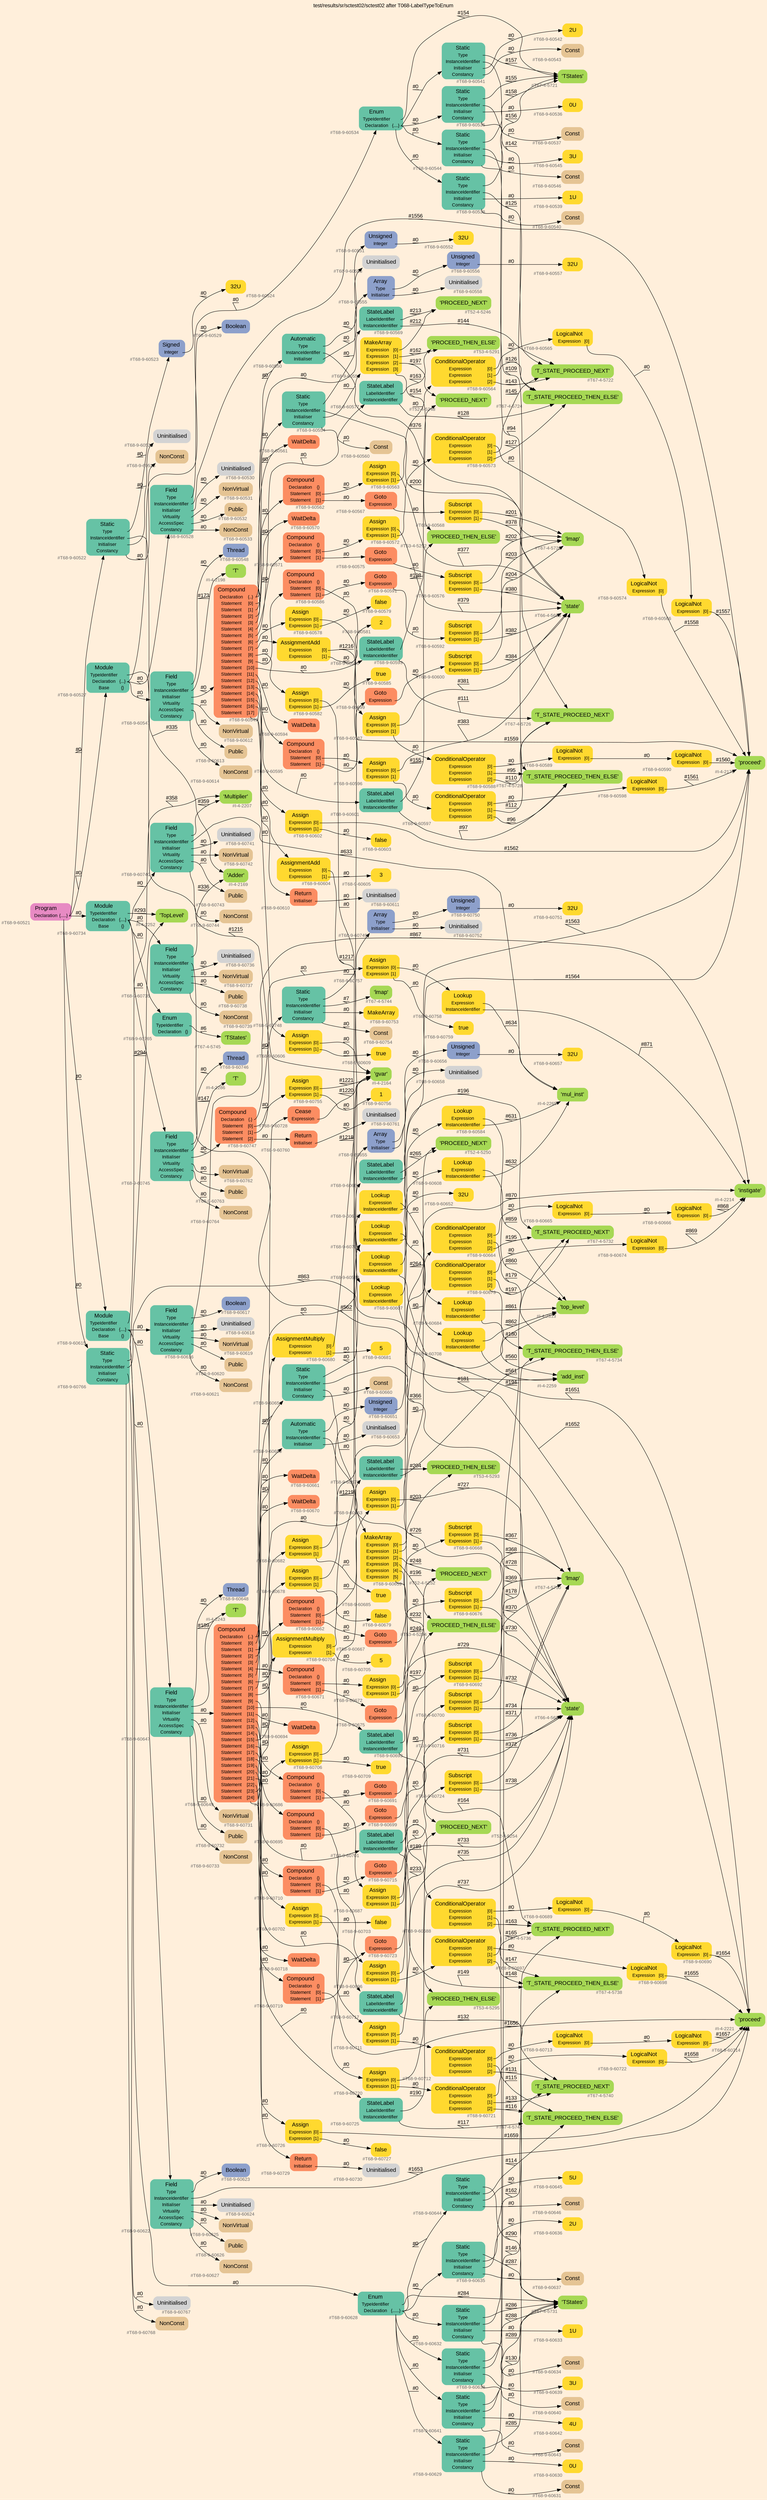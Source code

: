 digraph "test/results/sr/sctest02/sctest02 after T068-LabelTypeToEnum" {
label = "test/results/sr/sctest02/sctest02 after T068-LabelTypeToEnum"
labelloc = t
graph [
    rankdir = "LR"
    ranksep = 0.3
    bgcolor = antiquewhite1
    color = black
    fontcolor = black
    fontname = "Arial"
];
node [
    fontname = "Arial"
];
edge [
    fontname = "Arial"
];

// -------------------- node figure --------------------
// -------- block #T68-9-60521 ----------
"#T68-9-60521" [
    fillcolor = "/set28/4"
    xlabel = "#T68-9-60521"
    fontsize = "12"
    fontcolor = grey40
    shape = "plaintext"
    label = <<TABLE BORDER="0" CELLBORDER="0" CELLSPACING="0">
     <TR><TD><FONT COLOR="black" POINT-SIZE="15">Program</FONT></TD></TR>
     <TR><TD><FONT COLOR="black" POINT-SIZE="12">Declaration</FONT></TD><TD PORT="port0"><FONT COLOR="black" POINT-SIZE="12">{.....}</FONT></TD></TR>
    </TABLE>>
    style = "rounded,filled"
];

// -------- block #T68-9-60522 ----------
"#T68-9-60522" [
    fillcolor = "/set28/1"
    xlabel = "#T68-9-60522"
    fontsize = "12"
    fontcolor = grey40
    shape = "plaintext"
    label = <<TABLE BORDER="0" CELLBORDER="0" CELLSPACING="0">
     <TR><TD><FONT COLOR="black" POINT-SIZE="15">Static</FONT></TD></TR>
     <TR><TD><FONT COLOR="black" POINT-SIZE="12">Type</FONT></TD><TD PORT="port0"></TD></TR>
     <TR><TD><FONT COLOR="black" POINT-SIZE="12">InstanceIdentifier</FONT></TD><TD PORT="port1"></TD></TR>
     <TR><TD><FONT COLOR="black" POINT-SIZE="12">Initialiser</FONT></TD><TD PORT="port2"></TD></TR>
     <TR><TD><FONT COLOR="black" POINT-SIZE="12">Constancy</FONT></TD><TD PORT="port3"></TD></TR>
    </TABLE>>
    style = "rounded,filled"
];

// -------- block #T68-9-60523 ----------
"#T68-9-60523" [
    fillcolor = "/set28/3"
    xlabel = "#T68-9-60523"
    fontsize = "12"
    fontcolor = grey40
    shape = "plaintext"
    label = <<TABLE BORDER="0" CELLBORDER="0" CELLSPACING="0">
     <TR><TD><FONT COLOR="black" POINT-SIZE="15">Signed</FONT></TD></TR>
     <TR><TD><FONT COLOR="black" POINT-SIZE="12">Integer</FONT></TD><TD PORT="port0"></TD></TR>
    </TABLE>>
    style = "rounded,filled"
];

// -------- block #T68-9-60524 ----------
"#T68-9-60524" [
    fillcolor = "/set28/6"
    xlabel = "#T68-9-60524"
    fontsize = "12"
    fontcolor = grey40
    shape = "plaintext"
    label = <<TABLE BORDER="0" CELLBORDER="0" CELLSPACING="0">
     <TR><TD><FONT COLOR="black" POINT-SIZE="15">32U</FONT></TD></TR>
    </TABLE>>
    style = "rounded,filled"
];

// -------- block #I-4-2164 ----------
"#I-4-2164" [
    fillcolor = "/set28/5"
    xlabel = "#I-4-2164"
    fontsize = "12"
    fontcolor = grey40
    shape = "plaintext"
    label = <<TABLE BORDER="0" CELLBORDER="0" CELLSPACING="0">
     <TR><TD><FONT COLOR="black" POINT-SIZE="15">'gvar'</FONT></TD></TR>
    </TABLE>>
    style = "rounded,filled"
];

// -------- block #T68-9-60525 ----------
"#T68-9-60525" [
    xlabel = "#T68-9-60525"
    fontsize = "12"
    fontcolor = grey40
    shape = "plaintext"
    label = <<TABLE BORDER="0" CELLBORDER="0" CELLSPACING="0">
     <TR><TD><FONT COLOR="black" POINT-SIZE="15">Uninitialised</FONT></TD></TR>
    </TABLE>>
    style = "rounded,filled"
];

// -------- block #T68-9-60526 ----------
"#T68-9-60526" [
    fillcolor = "/set28/7"
    xlabel = "#T68-9-60526"
    fontsize = "12"
    fontcolor = grey40
    shape = "plaintext"
    label = <<TABLE BORDER="0" CELLBORDER="0" CELLSPACING="0">
     <TR><TD><FONT COLOR="black" POINT-SIZE="15">NonConst</FONT></TD></TR>
    </TABLE>>
    style = "rounded,filled"
];

// -------- block #T68-9-60527 ----------
"#T68-9-60527" [
    fillcolor = "/set28/1"
    xlabel = "#T68-9-60527"
    fontsize = "12"
    fontcolor = grey40
    shape = "plaintext"
    label = <<TABLE BORDER="0" CELLBORDER="0" CELLSPACING="0">
     <TR><TD><FONT COLOR="black" POINT-SIZE="15">Module</FONT></TD></TR>
     <TR><TD><FONT COLOR="black" POINT-SIZE="12">TypeIdentifier</FONT></TD><TD PORT="port0"></TD></TR>
     <TR><TD><FONT COLOR="black" POINT-SIZE="12">Declaration</FONT></TD><TD PORT="port1"><FONT COLOR="black" POINT-SIZE="12">{...}</FONT></TD></TR>
     <TR><TD><FONT COLOR="black" POINT-SIZE="12">Base</FONT></TD><TD PORT="port2"><FONT COLOR="black" POINT-SIZE="12">{}</FONT></TD></TR>
    </TABLE>>
    style = "rounded,filled"
];

// -------- block #I-4-2169 ----------
"#I-4-2169" [
    fillcolor = "/set28/5"
    xlabel = "#I-4-2169"
    fontsize = "12"
    fontcolor = grey40
    shape = "plaintext"
    label = <<TABLE BORDER="0" CELLBORDER="0" CELLSPACING="0">
     <TR><TD><FONT COLOR="black" POINT-SIZE="15">'Adder'</FONT></TD></TR>
    </TABLE>>
    style = "rounded,filled"
];

// -------- block #T68-9-60528 ----------
"#T68-9-60528" [
    fillcolor = "/set28/1"
    xlabel = "#T68-9-60528"
    fontsize = "12"
    fontcolor = grey40
    shape = "plaintext"
    label = <<TABLE BORDER="0" CELLBORDER="0" CELLSPACING="0">
     <TR><TD><FONT COLOR="black" POINT-SIZE="15">Field</FONT></TD></TR>
     <TR><TD><FONT COLOR="black" POINT-SIZE="12">Type</FONT></TD><TD PORT="port0"></TD></TR>
     <TR><TD><FONT COLOR="black" POINT-SIZE="12">InstanceIdentifier</FONT></TD><TD PORT="port1"></TD></TR>
     <TR><TD><FONT COLOR="black" POINT-SIZE="12">Initialiser</FONT></TD><TD PORT="port2"></TD></TR>
     <TR><TD><FONT COLOR="black" POINT-SIZE="12">Virtuality</FONT></TD><TD PORT="port3"></TD></TR>
     <TR><TD><FONT COLOR="black" POINT-SIZE="12">AccessSpec</FONT></TD><TD PORT="port4"></TD></TR>
     <TR><TD><FONT COLOR="black" POINT-SIZE="12">Constancy</FONT></TD><TD PORT="port5"></TD></TR>
    </TABLE>>
    style = "rounded,filled"
];

// -------- block #T68-9-60529 ----------
"#T68-9-60529" [
    fillcolor = "/set28/3"
    xlabel = "#T68-9-60529"
    fontsize = "12"
    fontcolor = grey40
    shape = "plaintext"
    label = <<TABLE BORDER="0" CELLBORDER="0" CELLSPACING="0">
     <TR><TD><FONT COLOR="black" POINT-SIZE="15">Boolean</FONT></TD></TR>
    </TABLE>>
    style = "rounded,filled"
];

// -------- block #I-4-2176 ----------
"#I-4-2176" [
    fillcolor = "/set28/5"
    xlabel = "#I-4-2176"
    fontsize = "12"
    fontcolor = grey40
    shape = "plaintext"
    label = <<TABLE BORDER="0" CELLBORDER="0" CELLSPACING="0">
     <TR><TD><FONT COLOR="black" POINT-SIZE="15">'proceed'</FONT></TD></TR>
    </TABLE>>
    style = "rounded,filled"
];

// -------- block #T68-9-60530 ----------
"#T68-9-60530" [
    xlabel = "#T68-9-60530"
    fontsize = "12"
    fontcolor = grey40
    shape = "plaintext"
    label = <<TABLE BORDER="0" CELLBORDER="0" CELLSPACING="0">
     <TR><TD><FONT COLOR="black" POINT-SIZE="15">Uninitialised</FONT></TD></TR>
    </TABLE>>
    style = "rounded,filled"
];

// -------- block #T68-9-60531 ----------
"#T68-9-60531" [
    fillcolor = "/set28/7"
    xlabel = "#T68-9-60531"
    fontsize = "12"
    fontcolor = grey40
    shape = "plaintext"
    label = <<TABLE BORDER="0" CELLBORDER="0" CELLSPACING="0">
     <TR><TD><FONT COLOR="black" POINT-SIZE="15">NonVirtual</FONT></TD></TR>
    </TABLE>>
    style = "rounded,filled"
];

// -------- block #T68-9-60532 ----------
"#T68-9-60532" [
    fillcolor = "/set28/7"
    xlabel = "#T68-9-60532"
    fontsize = "12"
    fontcolor = grey40
    shape = "plaintext"
    label = <<TABLE BORDER="0" CELLBORDER="0" CELLSPACING="0">
     <TR><TD><FONT COLOR="black" POINT-SIZE="15">Public</FONT></TD></TR>
    </TABLE>>
    style = "rounded,filled"
];

// -------- block #T68-9-60533 ----------
"#T68-9-60533" [
    fillcolor = "/set28/7"
    xlabel = "#T68-9-60533"
    fontsize = "12"
    fontcolor = grey40
    shape = "plaintext"
    label = <<TABLE BORDER="0" CELLBORDER="0" CELLSPACING="0">
     <TR><TD><FONT COLOR="black" POINT-SIZE="15">NonConst</FONT></TD></TR>
    </TABLE>>
    style = "rounded,filled"
];

// -------- block #T68-9-60534 ----------
"#T68-9-60534" [
    fillcolor = "/set28/1"
    xlabel = "#T68-9-60534"
    fontsize = "12"
    fontcolor = grey40
    shape = "plaintext"
    label = <<TABLE BORDER="0" CELLBORDER="0" CELLSPACING="0">
     <TR><TD><FONT COLOR="black" POINT-SIZE="15">Enum</FONT></TD></TR>
     <TR><TD><FONT COLOR="black" POINT-SIZE="12">TypeIdentifier</FONT></TD><TD PORT="port0"></TD></TR>
     <TR><TD><FONT COLOR="black" POINT-SIZE="12">Declaration</FONT></TD><TD PORT="port1"><FONT COLOR="black" POINT-SIZE="12">{....}</FONT></TD></TR>
    </TABLE>>
    style = "rounded,filled"
];

// -------- block #T67-4-5721 ----------
"#T67-4-5721" [
    fillcolor = "/set28/5"
    xlabel = "#T67-4-5721"
    fontsize = "12"
    fontcolor = grey40
    shape = "plaintext"
    label = <<TABLE BORDER="0" CELLBORDER="0" CELLSPACING="0">
     <TR><TD><FONT COLOR="black" POINT-SIZE="15">'TStates'</FONT></TD></TR>
    </TABLE>>
    style = "rounded,filled"
];

// -------- block #T68-9-60535 ----------
"#T68-9-60535" [
    fillcolor = "/set28/1"
    xlabel = "#T68-9-60535"
    fontsize = "12"
    fontcolor = grey40
    shape = "plaintext"
    label = <<TABLE BORDER="0" CELLBORDER="0" CELLSPACING="0">
     <TR><TD><FONT COLOR="black" POINT-SIZE="15">Static</FONT></TD></TR>
     <TR><TD><FONT COLOR="black" POINT-SIZE="12">Type</FONT></TD><TD PORT="port0"></TD></TR>
     <TR><TD><FONT COLOR="black" POINT-SIZE="12">InstanceIdentifier</FONT></TD><TD PORT="port1"></TD></TR>
     <TR><TD><FONT COLOR="black" POINT-SIZE="12">Initialiser</FONT></TD><TD PORT="port2"></TD></TR>
     <TR><TD><FONT COLOR="black" POINT-SIZE="12">Constancy</FONT></TD><TD PORT="port3"></TD></TR>
    </TABLE>>
    style = "rounded,filled"
];

// -------- block #T67-4-5722 ----------
"#T67-4-5722" [
    fillcolor = "/set28/5"
    xlabel = "#T67-4-5722"
    fontsize = "12"
    fontcolor = grey40
    shape = "plaintext"
    label = <<TABLE BORDER="0" CELLBORDER="0" CELLSPACING="0">
     <TR><TD><FONT COLOR="black" POINT-SIZE="15">'T_STATE_PROCEED_NEXT'</FONT></TD></TR>
    </TABLE>>
    style = "rounded,filled"
];

// -------- block #T68-9-60536 ----------
"#T68-9-60536" [
    fillcolor = "/set28/6"
    xlabel = "#T68-9-60536"
    fontsize = "12"
    fontcolor = grey40
    shape = "plaintext"
    label = <<TABLE BORDER="0" CELLBORDER="0" CELLSPACING="0">
     <TR><TD><FONT COLOR="black" POINT-SIZE="15">0U</FONT></TD></TR>
    </TABLE>>
    style = "rounded,filled"
];

// -------- block #T68-9-60537 ----------
"#T68-9-60537" [
    fillcolor = "/set28/7"
    xlabel = "#T68-9-60537"
    fontsize = "12"
    fontcolor = grey40
    shape = "plaintext"
    label = <<TABLE BORDER="0" CELLBORDER="0" CELLSPACING="0">
     <TR><TD><FONT COLOR="black" POINT-SIZE="15">Const</FONT></TD></TR>
    </TABLE>>
    style = "rounded,filled"
];

// -------- block #T68-9-60538 ----------
"#T68-9-60538" [
    fillcolor = "/set28/1"
    xlabel = "#T68-9-60538"
    fontsize = "12"
    fontcolor = grey40
    shape = "plaintext"
    label = <<TABLE BORDER="0" CELLBORDER="0" CELLSPACING="0">
     <TR><TD><FONT COLOR="black" POINT-SIZE="15">Static</FONT></TD></TR>
     <TR><TD><FONT COLOR="black" POINT-SIZE="12">Type</FONT></TD><TD PORT="port0"></TD></TR>
     <TR><TD><FONT COLOR="black" POINT-SIZE="12">InstanceIdentifier</FONT></TD><TD PORT="port1"></TD></TR>
     <TR><TD><FONT COLOR="black" POINT-SIZE="12">Initialiser</FONT></TD><TD PORT="port2"></TD></TR>
     <TR><TD><FONT COLOR="black" POINT-SIZE="12">Constancy</FONT></TD><TD PORT="port3"></TD></TR>
    </TABLE>>
    style = "rounded,filled"
];

// -------- block #T67-4-5724 ----------
"#T67-4-5724" [
    fillcolor = "/set28/5"
    xlabel = "#T67-4-5724"
    fontsize = "12"
    fontcolor = grey40
    shape = "plaintext"
    label = <<TABLE BORDER="0" CELLBORDER="0" CELLSPACING="0">
     <TR><TD><FONT COLOR="black" POINT-SIZE="15">'T_STATE_PROCEED_THEN_ELSE'</FONT></TD></TR>
    </TABLE>>
    style = "rounded,filled"
];

// -------- block #T68-9-60539 ----------
"#T68-9-60539" [
    fillcolor = "/set28/6"
    xlabel = "#T68-9-60539"
    fontsize = "12"
    fontcolor = grey40
    shape = "plaintext"
    label = <<TABLE BORDER="0" CELLBORDER="0" CELLSPACING="0">
     <TR><TD><FONT COLOR="black" POINT-SIZE="15">1U</FONT></TD></TR>
    </TABLE>>
    style = "rounded,filled"
];

// -------- block #T68-9-60540 ----------
"#T68-9-60540" [
    fillcolor = "/set28/7"
    xlabel = "#T68-9-60540"
    fontsize = "12"
    fontcolor = grey40
    shape = "plaintext"
    label = <<TABLE BORDER="0" CELLBORDER="0" CELLSPACING="0">
     <TR><TD><FONT COLOR="black" POINT-SIZE="15">Const</FONT></TD></TR>
    </TABLE>>
    style = "rounded,filled"
];

// -------- block #T68-9-60541 ----------
"#T68-9-60541" [
    fillcolor = "/set28/1"
    xlabel = "#T68-9-60541"
    fontsize = "12"
    fontcolor = grey40
    shape = "plaintext"
    label = <<TABLE BORDER="0" CELLBORDER="0" CELLSPACING="0">
     <TR><TD><FONT COLOR="black" POINT-SIZE="15">Static</FONT></TD></TR>
     <TR><TD><FONT COLOR="black" POINT-SIZE="12">Type</FONT></TD><TD PORT="port0"></TD></TR>
     <TR><TD><FONT COLOR="black" POINT-SIZE="12">InstanceIdentifier</FONT></TD><TD PORT="port1"></TD></TR>
     <TR><TD><FONT COLOR="black" POINT-SIZE="12">Initialiser</FONT></TD><TD PORT="port2"></TD></TR>
     <TR><TD><FONT COLOR="black" POINT-SIZE="12">Constancy</FONT></TD><TD PORT="port3"></TD></TR>
    </TABLE>>
    style = "rounded,filled"
];

// -------- block #T67-4-5726 ----------
"#T67-4-5726" [
    fillcolor = "/set28/5"
    xlabel = "#T67-4-5726"
    fontsize = "12"
    fontcolor = grey40
    shape = "plaintext"
    label = <<TABLE BORDER="0" CELLBORDER="0" CELLSPACING="0">
     <TR><TD><FONT COLOR="black" POINT-SIZE="15">'T_STATE_PROCEED_NEXT'</FONT></TD></TR>
    </TABLE>>
    style = "rounded,filled"
];

// -------- block #T68-9-60542 ----------
"#T68-9-60542" [
    fillcolor = "/set28/6"
    xlabel = "#T68-9-60542"
    fontsize = "12"
    fontcolor = grey40
    shape = "plaintext"
    label = <<TABLE BORDER="0" CELLBORDER="0" CELLSPACING="0">
     <TR><TD><FONT COLOR="black" POINT-SIZE="15">2U</FONT></TD></TR>
    </TABLE>>
    style = "rounded,filled"
];

// -------- block #T68-9-60543 ----------
"#T68-9-60543" [
    fillcolor = "/set28/7"
    xlabel = "#T68-9-60543"
    fontsize = "12"
    fontcolor = grey40
    shape = "plaintext"
    label = <<TABLE BORDER="0" CELLBORDER="0" CELLSPACING="0">
     <TR><TD><FONT COLOR="black" POINT-SIZE="15">Const</FONT></TD></TR>
    </TABLE>>
    style = "rounded,filled"
];

// -------- block #T68-9-60544 ----------
"#T68-9-60544" [
    fillcolor = "/set28/1"
    xlabel = "#T68-9-60544"
    fontsize = "12"
    fontcolor = grey40
    shape = "plaintext"
    label = <<TABLE BORDER="0" CELLBORDER="0" CELLSPACING="0">
     <TR><TD><FONT COLOR="black" POINT-SIZE="15">Static</FONT></TD></TR>
     <TR><TD><FONT COLOR="black" POINT-SIZE="12">Type</FONT></TD><TD PORT="port0"></TD></TR>
     <TR><TD><FONT COLOR="black" POINT-SIZE="12">InstanceIdentifier</FONT></TD><TD PORT="port1"></TD></TR>
     <TR><TD><FONT COLOR="black" POINT-SIZE="12">Initialiser</FONT></TD><TD PORT="port2"></TD></TR>
     <TR><TD><FONT COLOR="black" POINT-SIZE="12">Constancy</FONT></TD><TD PORT="port3"></TD></TR>
    </TABLE>>
    style = "rounded,filled"
];

// -------- block #T67-4-5728 ----------
"#T67-4-5728" [
    fillcolor = "/set28/5"
    xlabel = "#T67-4-5728"
    fontsize = "12"
    fontcolor = grey40
    shape = "plaintext"
    label = <<TABLE BORDER="0" CELLBORDER="0" CELLSPACING="0">
     <TR><TD><FONT COLOR="black" POINT-SIZE="15">'T_STATE_PROCEED_THEN_ELSE'</FONT></TD></TR>
    </TABLE>>
    style = "rounded,filled"
];

// -------- block #T68-9-60545 ----------
"#T68-9-60545" [
    fillcolor = "/set28/6"
    xlabel = "#T68-9-60545"
    fontsize = "12"
    fontcolor = grey40
    shape = "plaintext"
    label = <<TABLE BORDER="0" CELLBORDER="0" CELLSPACING="0">
     <TR><TD><FONT COLOR="black" POINT-SIZE="15">3U</FONT></TD></TR>
    </TABLE>>
    style = "rounded,filled"
];

// -------- block #T68-9-60546 ----------
"#T68-9-60546" [
    fillcolor = "/set28/7"
    xlabel = "#T68-9-60546"
    fontsize = "12"
    fontcolor = grey40
    shape = "plaintext"
    label = <<TABLE BORDER="0" CELLBORDER="0" CELLSPACING="0">
     <TR><TD><FONT COLOR="black" POINT-SIZE="15">Const</FONT></TD></TR>
    </TABLE>>
    style = "rounded,filled"
];

// -------- block #T68-9-60547 ----------
"#T68-9-60547" [
    fillcolor = "/set28/1"
    xlabel = "#T68-9-60547"
    fontsize = "12"
    fontcolor = grey40
    shape = "plaintext"
    label = <<TABLE BORDER="0" CELLBORDER="0" CELLSPACING="0">
     <TR><TD><FONT COLOR="black" POINT-SIZE="15">Field</FONT></TD></TR>
     <TR><TD><FONT COLOR="black" POINT-SIZE="12">Type</FONT></TD><TD PORT="port0"></TD></TR>
     <TR><TD><FONT COLOR="black" POINT-SIZE="12">InstanceIdentifier</FONT></TD><TD PORT="port1"></TD></TR>
     <TR><TD><FONT COLOR="black" POINT-SIZE="12">Initialiser</FONT></TD><TD PORT="port2"></TD></TR>
     <TR><TD><FONT COLOR="black" POINT-SIZE="12">Virtuality</FONT></TD><TD PORT="port3"></TD></TR>
     <TR><TD><FONT COLOR="black" POINT-SIZE="12">AccessSpec</FONT></TD><TD PORT="port4"></TD></TR>
     <TR><TD><FONT COLOR="black" POINT-SIZE="12">Constancy</FONT></TD><TD PORT="port5"></TD></TR>
    </TABLE>>
    style = "rounded,filled"
];

// -------- block #T68-9-60548 ----------
"#T68-9-60548" [
    fillcolor = "/set28/3"
    xlabel = "#T68-9-60548"
    fontsize = "12"
    fontcolor = grey40
    shape = "plaintext"
    label = <<TABLE BORDER="0" CELLBORDER="0" CELLSPACING="0">
     <TR><TD><FONT COLOR="black" POINT-SIZE="15">Thread</FONT></TD></TR>
    </TABLE>>
    style = "rounded,filled"
];

// -------- block #I-4-2198 ----------
"#I-4-2198" [
    fillcolor = "/set28/5"
    xlabel = "#I-4-2198"
    fontsize = "12"
    fontcolor = grey40
    shape = "plaintext"
    label = <<TABLE BORDER="0" CELLBORDER="0" CELLSPACING="0">
     <TR><TD><FONT COLOR="black" POINT-SIZE="15">'T'</FONT></TD></TR>
    </TABLE>>
    style = "rounded,filled"
];

// -------- block #T68-9-60549 ----------
"#T68-9-60549" [
    fillcolor = "/set28/2"
    xlabel = "#T68-9-60549"
    fontsize = "12"
    fontcolor = grey40
    shape = "plaintext"
    label = <<TABLE BORDER="0" CELLBORDER="0" CELLSPACING="0">
     <TR><TD><FONT COLOR="black" POINT-SIZE="15">Compound</FONT></TD></TR>
     <TR><TD><FONT COLOR="black" POINT-SIZE="12">Declaration</FONT></TD><TD PORT="port0"><FONT COLOR="black" POINT-SIZE="12">{..}</FONT></TD></TR>
     <TR><TD><FONT COLOR="black" POINT-SIZE="12">Statement</FONT></TD><TD PORT="port1"><FONT COLOR="black" POINT-SIZE="12">[0]</FONT></TD></TR>
     <TR><TD><FONT COLOR="black" POINT-SIZE="12">Statement</FONT></TD><TD PORT="port2"><FONT COLOR="black" POINT-SIZE="12">[1]</FONT></TD></TR>
     <TR><TD><FONT COLOR="black" POINT-SIZE="12">Statement</FONT></TD><TD PORT="port3"><FONT COLOR="black" POINT-SIZE="12">[2]</FONT></TD></TR>
     <TR><TD><FONT COLOR="black" POINT-SIZE="12">Statement</FONT></TD><TD PORT="port4"><FONT COLOR="black" POINT-SIZE="12">[3]</FONT></TD></TR>
     <TR><TD><FONT COLOR="black" POINT-SIZE="12">Statement</FONT></TD><TD PORT="port5"><FONT COLOR="black" POINT-SIZE="12">[4]</FONT></TD></TR>
     <TR><TD><FONT COLOR="black" POINT-SIZE="12">Statement</FONT></TD><TD PORT="port6"><FONT COLOR="black" POINT-SIZE="12">[5]</FONT></TD></TR>
     <TR><TD><FONT COLOR="black" POINT-SIZE="12">Statement</FONT></TD><TD PORT="port7"><FONT COLOR="black" POINT-SIZE="12">[6]</FONT></TD></TR>
     <TR><TD><FONT COLOR="black" POINT-SIZE="12">Statement</FONT></TD><TD PORT="port8"><FONT COLOR="black" POINT-SIZE="12">[7]</FONT></TD></TR>
     <TR><TD><FONT COLOR="black" POINT-SIZE="12">Statement</FONT></TD><TD PORT="port9"><FONT COLOR="black" POINT-SIZE="12">[8]</FONT></TD></TR>
     <TR><TD><FONT COLOR="black" POINT-SIZE="12">Statement</FONT></TD><TD PORT="port10"><FONT COLOR="black" POINT-SIZE="12">[9]</FONT></TD></TR>
     <TR><TD><FONT COLOR="black" POINT-SIZE="12">Statement</FONT></TD><TD PORT="port11"><FONT COLOR="black" POINT-SIZE="12">[10]</FONT></TD></TR>
     <TR><TD><FONT COLOR="black" POINT-SIZE="12">Statement</FONT></TD><TD PORT="port12"><FONT COLOR="black" POINT-SIZE="12">[11]</FONT></TD></TR>
     <TR><TD><FONT COLOR="black" POINT-SIZE="12">Statement</FONT></TD><TD PORT="port13"><FONT COLOR="black" POINT-SIZE="12">[12]</FONT></TD></TR>
     <TR><TD><FONT COLOR="black" POINT-SIZE="12">Statement</FONT></TD><TD PORT="port14"><FONT COLOR="black" POINT-SIZE="12">[13]</FONT></TD></TR>
     <TR><TD><FONT COLOR="black" POINT-SIZE="12">Statement</FONT></TD><TD PORT="port15"><FONT COLOR="black" POINT-SIZE="12">[14]</FONT></TD></TR>
     <TR><TD><FONT COLOR="black" POINT-SIZE="12">Statement</FONT></TD><TD PORT="port16"><FONT COLOR="black" POINT-SIZE="12">[15]</FONT></TD></TR>
     <TR><TD><FONT COLOR="black" POINT-SIZE="12">Statement</FONT></TD><TD PORT="port17"><FONT COLOR="black" POINT-SIZE="12">[16]</FONT></TD></TR>
     <TR><TD><FONT COLOR="black" POINT-SIZE="12">Statement</FONT></TD><TD PORT="port18"><FONT COLOR="black" POINT-SIZE="12">[17]</FONT></TD></TR>
    </TABLE>>
    style = "rounded,filled"
];

// -------- block #T68-9-60550 ----------
"#T68-9-60550" [
    fillcolor = "/set28/1"
    xlabel = "#T68-9-60550"
    fontsize = "12"
    fontcolor = grey40
    shape = "plaintext"
    label = <<TABLE BORDER="0" CELLBORDER="0" CELLSPACING="0">
     <TR><TD><FONT COLOR="black" POINT-SIZE="15">Automatic</FONT></TD></TR>
     <TR><TD><FONT COLOR="black" POINT-SIZE="12">Type</FONT></TD><TD PORT="port0"></TD></TR>
     <TR><TD><FONT COLOR="black" POINT-SIZE="12">InstanceIdentifier</FONT></TD><TD PORT="port1"></TD></TR>
     <TR><TD><FONT COLOR="black" POINT-SIZE="12">Initialiser</FONT></TD><TD PORT="port2"></TD></TR>
    </TABLE>>
    style = "rounded,filled"
];

// -------- block #T68-9-60551 ----------
"#T68-9-60551" [
    fillcolor = "/set28/3"
    xlabel = "#T68-9-60551"
    fontsize = "12"
    fontcolor = grey40
    shape = "plaintext"
    label = <<TABLE BORDER="0" CELLBORDER="0" CELLSPACING="0">
     <TR><TD><FONT COLOR="black" POINT-SIZE="15">Unsigned</FONT></TD></TR>
     <TR><TD><FONT COLOR="black" POINT-SIZE="12">Integer</FONT></TD><TD PORT="port0"></TD></TR>
    </TABLE>>
    style = "rounded,filled"
];

// -------- block #T68-9-60552 ----------
"#T68-9-60552" [
    fillcolor = "/set28/6"
    xlabel = "#T68-9-60552"
    fontsize = "12"
    fontcolor = grey40
    shape = "plaintext"
    label = <<TABLE BORDER="0" CELLBORDER="0" CELLSPACING="0">
     <TR><TD><FONT COLOR="black" POINT-SIZE="15">32U</FONT></TD></TR>
    </TABLE>>
    style = "rounded,filled"
];

// -------- block #T66-4-5686 ----------
"#T66-4-5686" [
    fillcolor = "/set28/5"
    xlabel = "#T66-4-5686"
    fontsize = "12"
    fontcolor = grey40
    shape = "plaintext"
    label = <<TABLE BORDER="0" CELLBORDER="0" CELLSPACING="0">
     <TR><TD><FONT COLOR="black" POINT-SIZE="15">'state'</FONT></TD></TR>
    </TABLE>>
    style = "rounded,filled"
];

// -------- block #T68-9-60553 ----------
"#T68-9-60553" [
    xlabel = "#T68-9-60553"
    fontsize = "12"
    fontcolor = grey40
    shape = "plaintext"
    label = <<TABLE BORDER="0" CELLBORDER="0" CELLSPACING="0">
     <TR><TD><FONT COLOR="black" POINT-SIZE="15">Uninitialised</FONT></TD></TR>
    </TABLE>>
    style = "rounded,filled"
];

// -------- block #T68-9-60554 ----------
"#T68-9-60554" [
    fillcolor = "/set28/1"
    xlabel = "#T68-9-60554"
    fontsize = "12"
    fontcolor = grey40
    shape = "plaintext"
    label = <<TABLE BORDER="0" CELLBORDER="0" CELLSPACING="0">
     <TR><TD><FONT COLOR="black" POINT-SIZE="15">Static</FONT></TD></TR>
     <TR><TD><FONT COLOR="black" POINT-SIZE="12">Type</FONT></TD><TD PORT="port0"></TD></TR>
     <TR><TD><FONT COLOR="black" POINT-SIZE="12">InstanceIdentifier</FONT></TD><TD PORT="port1"></TD></TR>
     <TR><TD><FONT COLOR="black" POINT-SIZE="12">Initialiser</FONT></TD><TD PORT="port2"></TD></TR>
     <TR><TD><FONT COLOR="black" POINT-SIZE="12">Constancy</FONT></TD><TD PORT="port3"></TD></TR>
    </TABLE>>
    style = "rounded,filled"
];

// -------- block #T68-9-60555 ----------
"#T68-9-60555" [
    fillcolor = "/set28/3"
    xlabel = "#T68-9-60555"
    fontsize = "12"
    fontcolor = grey40
    shape = "plaintext"
    label = <<TABLE BORDER="0" CELLBORDER="0" CELLSPACING="0">
     <TR><TD><FONT COLOR="black" POINT-SIZE="15">Array</FONT></TD></TR>
     <TR><TD><FONT COLOR="black" POINT-SIZE="12">Type</FONT></TD><TD PORT="port0"></TD></TR>
     <TR><TD><FONT COLOR="black" POINT-SIZE="12">Initialiser</FONT></TD><TD PORT="port1"></TD></TR>
    </TABLE>>
    style = "rounded,filled"
];

// -------- block #T68-9-60556 ----------
"#T68-9-60556" [
    fillcolor = "/set28/3"
    xlabel = "#T68-9-60556"
    fontsize = "12"
    fontcolor = grey40
    shape = "plaintext"
    label = <<TABLE BORDER="0" CELLBORDER="0" CELLSPACING="0">
     <TR><TD><FONT COLOR="black" POINT-SIZE="15">Unsigned</FONT></TD></TR>
     <TR><TD><FONT COLOR="black" POINT-SIZE="12">Integer</FONT></TD><TD PORT="port0"></TD></TR>
    </TABLE>>
    style = "rounded,filled"
];

// -------- block #T68-9-60557 ----------
"#T68-9-60557" [
    fillcolor = "/set28/6"
    xlabel = "#T68-9-60557"
    fontsize = "12"
    fontcolor = grey40
    shape = "plaintext"
    label = <<TABLE BORDER="0" CELLBORDER="0" CELLSPACING="0">
     <TR><TD><FONT COLOR="black" POINT-SIZE="15">32U</FONT></TD></TR>
    </TABLE>>
    style = "rounded,filled"
];

// -------- block #T68-9-60558 ----------
"#T68-9-60558" [
    xlabel = "#T68-9-60558"
    fontsize = "12"
    fontcolor = grey40
    shape = "plaintext"
    label = <<TABLE BORDER="0" CELLBORDER="0" CELLSPACING="0">
     <TR><TD><FONT COLOR="black" POINT-SIZE="15">Uninitialised</FONT></TD></TR>
    </TABLE>>
    style = "rounded,filled"
];

// -------- block #T67-4-5720 ----------
"#T67-4-5720" [
    fillcolor = "/set28/5"
    xlabel = "#T67-4-5720"
    fontsize = "12"
    fontcolor = grey40
    shape = "plaintext"
    label = <<TABLE BORDER="0" CELLBORDER="0" CELLSPACING="0">
     <TR><TD><FONT COLOR="black" POINT-SIZE="15">'lmap'</FONT></TD></TR>
    </TABLE>>
    style = "rounded,filled"
];

// -------- block #T68-9-60559 ----------
"#T68-9-60559" [
    fillcolor = "/set28/6"
    xlabel = "#T68-9-60559"
    fontsize = "12"
    fontcolor = grey40
    shape = "plaintext"
    label = <<TABLE BORDER="0" CELLBORDER="0" CELLSPACING="0">
     <TR><TD><FONT COLOR="black" POINT-SIZE="15">MakeArray</FONT></TD></TR>
     <TR><TD><FONT COLOR="black" POINT-SIZE="12">Expression</FONT></TD><TD PORT="port0"><FONT COLOR="black" POINT-SIZE="12">[0]</FONT></TD></TR>
     <TR><TD><FONT COLOR="black" POINT-SIZE="12">Expression</FONT></TD><TD PORT="port1"><FONT COLOR="black" POINT-SIZE="12">[1]</FONT></TD></TR>
     <TR><TD><FONT COLOR="black" POINT-SIZE="12">Expression</FONT></TD><TD PORT="port2"><FONT COLOR="black" POINT-SIZE="12">[2]</FONT></TD></TR>
     <TR><TD><FONT COLOR="black" POINT-SIZE="12">Expression</FONT></TD><TD PORT="port3"><FONT COLOR="black" POINT-SIZE="12">[3]</FONT></TD></TR>
    </TABLE>>
    style = "rounded,filled"
];

// -------- block #T52-4-5246 ----------
"#T52-4-5246" [
    fillcolor = "/set28/5"
    xlabel = "#T52-4-5246"
    fontsize = "12"
    fontcolor = grey40
    shape = "plaintext"
    label = <<TABLE BORDER="0" CELLBORDER="0" CELLSPACING="0">
     <TR><TD><FONT COLOR="black" POINT-SIZE="15">'PROCEED_NEXT'</FONT></TD></TR>
    </TABLE>>
    style = "rounded,filled"
];

// -------- block #T53-4-5291 ----------
"#T53-4-5291" [
    fillcolor = "/set28/5"
    xlabel = "#T53-4-5291"
    fontsize = "12"
    fontcolor = grey40
    shape = "plaintext"
    label = <<TABLE BORDER="0" CELLBORDER="0" CELLSPACING="0">
     <TR><TD><FONT COLOR="black" POINT-SIZE="15">'PROCEED_THEN_ELSE'</FONT></TD></TR>
    </TABLE>>
    style = "rounded,filled"
];

// -------- block #T52-4-5248 ----------
"#T52-4-5248" [
    fillcolor = "/set28/5"
    xlabel = "#T52-4-5248"
    fontsize = "12"
    fontcolor = grey40
    shape = "plaintext"
    label = <<TABLE BORDER="0" CELLBORDER="0" CELLSPACING="0">
     <TR><TD><FONT COLOR="black" POINT-SIZE="15">'PROCEED_NEXT'</FONT></TD></TR>
    </TABLE>>
    style = "rounded,filled"
];

// -------- block #T53-4-5292 ----------
"#T53-4-5292" [
    fillcolor = "/set28/5"
    xlabel = "#T53-4-5292"
    fontsize = "12"
    fontcolor = grey40
    shape = "plaintext"
    label = <<TABLE BORDER="0" CELLBORDER="0" CELLSPACING="0">
     <TR><TD><FONT COLOR="black" POINT-SIZE="15">'PROCEED_THEN_ELSE'</FONT></TD></TR>
    </TABLE>>
    style = "rounded,filled"
];

// -------- block #T68-9-60560 ----------
"#T68-9-60560" [
    fillcolor = "/set28/7"
    xlabel = "#T68-9-60560"
    fontsize = "12"
    fontcolor = grey40
    shape = "plaintext"
    label = <<TABLE BORDER="0" CELLBORDER="0" CELLSPACING="0">
     <TR><TD><FONT COLOR="black" POINT-SIZE="15">Const</FONT></TD></TR>
    </TABLE>>
    style = "rounded,filled"
];

// -------- block #T68-9-60561 ----------
"#T68-9-60561" [
    fillcolor = "/set28/2"
    xlabel = "#T68-9-60561"
    fontsize = "12"
    fontcolor = grey40
    shape = "plaintext"
    label = <<TABLE BORDER="0" CELLBORDER="0" CELLSPACING="0">
     <TR><TD><FONT COLOR="black" POINT-SIZE="15">WaitDelta</FONT></TD></TR>
    </TABLE>>
    style = "rounded,filled"
];

// -------- block #T68-9-60562 ----------
"#T68-9-60562" [
    fillcolor = "/set28/2"
    xlabel = "#T68-9-60562"
    fontsize = "12"
    fontcolor = grey40
    shape = "plaintext"
    label = <<TABLE BORDER="0" CELLBORDER="0" CELLSPACING="0">
     <TR><TD><FONT COLOR="black" POINT-SIZE="15">Compound</FONT></TD></TR>
     <TR><TD><FONT COLOR="black" POINT-SIZE="12">Declaration</FONT></TD><TD PORT="port0"><FONT COLOR="black" POINT-SIZE="12">{}</FONT></TD></TR>
     <TR><TD><FONT COLOR="black" POINT-SIZE="12">Statement</FONT></TD><TD PORT="port1"><FONT COLOR="black" POINT-SIZE="12">[0]</FONT></TD></TR>
     <TR><TD><FONT COLOR="black" POINT-SIZE="12">Statement</FONT></TD><TD PORT="port2"><FONT COLOR="black" POINT-SIZE="12">[1]</FONT></TD></TR>
    </TABLE>>
    style = "rounded,filled"
];

// -------- block #T68-9-60563 ----------
"#T68-9-60563" [
    fillcolor = "/set28/6"
    xlabel = "#T68-9-60563"
    fontsize = "12"
    fontcolor = grey40
    shape = "plaintext"
    label = <<TABLE BORDER="0" CELLBORDER="0" CELLSPACING="0">
     <TR><TD><FONT COLOR="black" POINT-SIZE="15">Assign</FONT></TD></TR>
     <TR><TD><FONT COLOR="black" POINT-SIZE="12">Expression</FONT></TD><TD PORT="port0"><FONT COLOR="black" POINT-SIZE="12">[0]</FONT></TD></TR>
     <TR><TD><FONT COLOR="black" POINT-SIZE="12">Expression</FONT></TD><TD PORT="port1"><FONT COLOR="black" POINT-SIZE="12">[1]</FONT></TD></TR>
    </TABLE>>
    style = "rounded,filled"
];

// -------- block #T68-9-60564 ----------
"#T68-9-60564" [
    fillcolor = "/set28/6"
    xlabel = "#T68-9-60564"
    fontsize = "12"
    fontcolor = grey40
    shape = "plaintext"
    label = <<TABLE BORDER="0" CELLBORDER="0" CELLSPACING="0">
     <TR><TD><FONT COLOR="black" POINT-SIZE="15">ConditionalOperator</FONT></TD></TR>
     <TR><TD><FONT COLOR="black" POINT-SIZE="12">Expression</FONT></TD><TD PORT="port0"><FONT COLOR="black" POINT-SIZE="12">[0]</FONT></TD></TR>
     <TR><TD><FONT COLOR="black" POINT-SIZE="12">Expression</FONT></TD><TD PORT="port1"><FONT COLOR="black" POINT-SIZE="12">[1]</FONT></TD></TR>
     <TR><TD><FONT COLOR="black" POINT-SIZE="12">Expression</FONT></TD><TD PORT="port2"><FONT COLOR="black" POINT-SIZE="12">[2]</FONT></TD></TR>
    </TABLE>>
    style = "rounded,filled"
];

// -------- block #T68-9-60565 ----------
"#T68-9-60565" [
    fillcolor = "/set28/6"
    xlabel = "#T68-9-60565"
    fontsize = "12"
    fontcolor = grey40
    shape = "plaintext"
    label = <<TABLE BORDER="0" CELLBORDER="0" CELLSPACING="0">
     <TR><TD><FONT COLOR="black" POINT-SIZE="15">LogicalNot</FONT></TD></TR>
     <TR><TD><FONT COLOR="black" POINT-SIZE="12">Expression</FONT></TD><TD PORT="port0"><FONT COLOR="black" POINT-SIZE="12">[0]</FONT></TD></TR>
    </TABLE>>
    style = "rounded,filled"
];

// -------- block #T68-9-60566 ----------
"#T68-9-60566" [
    fillcolor = "/set28/6"
    xlabel = "#T68-9-60566"
    fontsize = "12"
    fontcolor = grey40
    shape = "plaintext"
    label = <<TABLE BORDER="0" CELLBORDER="0" CELLSPACING="0">
     <TR><TD><FONT COLOR="black" POINT-SIZE="15">LogicalNot</FONT></TD></TR>
     <TR><TD><FONT COLOR="black" POINT-SIZE="12">Expression</FONT></TD><TD PORT="port0"><FONT COLOR="black" POINT-SIZE="12">[0]</FONT></TD></TR>
    </TABLE>>
    style = "rounded,filled"
];

// -------- block #T68-9-60567 ----------
"#T68-9-60567" [
    fillcolor = "/set28/2"
    xlabel = "#T68-9-60567"
    fontsize = "12"
    fontcolor = grey40
    shape = "plaintext"
    label = <<TABLE BORDER="0" CELLBORDER="0" CELLSPACING="0">
     <TR><TD><FONT COLOR="black" POINT-SIZE="15">Goto</FONT></TD></TR>
     <TR><TD><FONT COLOR="black" POINT-SIZE="12">Expression</FONT></TD><TD PORT="port0"></TD></TR>
    </TABLE>>
    style = "rounded,filled"
];

// -------- block #T68-9-60568 ----------
"#T68-9-60568" [
    fillcolor = "/set28/6"
    xlabel = "#T68-9-60568"
    fontsize = "12"
    fontcolor = grey40
    shape = "plaintext"
    label = <<TABLE BORDER="0" CELLBORDER="0" CELLSPACING="0">
     <TR><TD><FONT COLOR="black" POINT-SIZE="15">Subscript</FONT></TD></TR>
     <TR><TD><FONT COLOR="black" POINT-SIZE="12">Expression</FONT></TD><TD PORT="port0"><FONT COLOR="black" POINT-SIZE="12">[0]</FONT></TD></TR>
     <TR><TD><FONT COLOR="black" POINT-SIZE="12">Expression</FONT></TD><TD PORT="port1"><FONT COLOR="black" POINT-SIZE="12">[1]</FONT></TD></TR>
    </TABLE>>
    style = "rounded,filled"
];

// -------- block #T68-9-60569 ----------
"#T68-9-60569" [
    fillcolor = "/set28/1"
    xlabel = "#T68-9-60569"
    fontsize = "12"
    fontcolor = grey40
    shape = "plaintext"
    label = <<TABLE BORDER="0" CELLBORDER="0" CELLSPACING="0">
     <TR><TD><FONT COLOR="black" POINT-SIZE="15">StateLabel</FONT></TD></TR>
     <TR><TD><FONT COLOR="black" POINT-SIZE="12">LabelIdentifier</FONT></TD><TD PORT="port0"></TD></TR>
     <TR><TD><FONT COLOR="black" POINT-SIZE="12">InstanceIdentifier</FONT></TD><TD PORT="port1"></TD></TR>
    </TABLE>>
    style = "rounded,filled"
];

// -------- block #T68-9-60570 ----------
"#T68-9-60570" [
    fillcolor = "/set28/2"
    xlabel = "#T68-9-60570"
    fontsize = "12"
    fontcolor = grey40
    shape = "plaintext"
    label = <<TABLE BORDER="0" CELLBORDER="0" CELLSPACING="0">
     <TR><TD><FONT COLOR="black" POINT-SIZE="15">WaitDelta</FONT></TD></TR>
    </TABLE>>
    style = "rounded,filled"
];

// -------- block #T68-9-60571 ----------
"#T68-9-60571" [
    fillcolor = "/set28/2"
    xlabel = "#T68-9-60571"
    fontsize = "12"
    fontcolor = grey40
    shape = "plaintext"
    label = <<TABLE BORDER="0" CELLBORDER="0" CELLSPACING="0">
     <TR><TD><FONT COLOR="black" POINT-SIZE="15">Compound</FONT></TD></TR>
     <TR><TD><FONT COLOR="black" POINT-SIZE="12">Declaration</FONT></TD><TD PORT="port0"><FONT COLOR="black" POINT-SIZE="12">{}</FONT></TD></TR>
     <TR><TD><FONT COLOR="black" POINT-SIZE="12">Statement</FONT></TD><TD PORT="port1"><FONT COLOR="black" POINT-SIZE="12">[0]</FONT></TD></TR>
     <TR><TD><FONT COLOR="black" POINT-SIZE="12">Statement</FONT></TD><TD PORT="port2"><FONT COLOR="black" POINT-SIZE="12">[1]</FONT></TD></TR>
    </TABLE>>
    style = "rounded,filled"
];

// -------- block #T68-9-60572 ----------
"#T68-9-60572" [
    fillcolor = "/set28/6"
    xlabel = "#T68-9-60572"
    fontsize = "12"
    fontcolor = grey40
    shape = "plaintext"
    label = <<TABLE BORDER="0" CELLBORDER="0" CELLSPACING="0">
     <TR><TD><FONT COLOR="black" POINT-SIZE="15">Assign</FONT></TD></TR>
     <TR><TD><FONT COLOR="black" POINT-SIZE="12">Expression</FONT></TD><TD PORT="port0"><FONT COLOR="black" POINT-SIZE="12">[0]</FONT></TD></TR>
     <TR><TD><FONT COLOR="black" POINT-SIZE="12">Expression</FONT></TD><TD PORT="port1"><FONT COLOR="black" POINT-SIZE="12">[1]</FONT></TD></TR>
    </TABLE>>
    style = "rounded,filled"
];

// -------- block #T68-9-60573 ----------
"#T68-9-60573" [
    fillcolor = "/set28/6"
    xlabel = "#T68-9-60573"
    fontsize = "12"
    fontcolor = grey40
    shape = "plaintext"
    label = <<TABLE BORDER="0" CELLBORDER="0" CELLSPACING="0">
     <TR><TD><FONT COLOR="black" POINT-SIZE="15">ConditionalOperator</FONT></TD></TR>
     <TR><TD><FONT COLOR="black" POINT-SIZE="12">Expression</FONT></TD><TD PORT="port0"><FONT COLOR="black" POINT-SIZE="12">[0]</FONT></TD></TR>
     <TR><TD><FONT COLOR="black" POINT-SIZE="12">Expression</FONT></TD><TD PORT="port1"><FONT COLOR="black" POINT-SIZE="12">[1]</FONT></TD></TR>
     <TR><TD><FONT COLOR="black" POINT-SIZE="12">Expression</FONT></TD><TD PORT="port2"><FONT COLOR="black" POINT-SIZE="12">[2]</FONT></TD></TR>
    </TABLE>>
    style = "rounded,filled"
];

// -------- block #T68-9-60574 ----------
"#T68-9-60574" [
    fillcolor = "/set28/6"
    xlabel = "#T68-9-60574"
    fontsize = "12"
    fontcolor = grey40
    shape = "plaintext"
    label = <<TABLE BORDER="0" CELLBORDER="0" CELLSPACING="0">
     <TR><TD><FONT COLOR="black" POINT-SIZE="15">LogicalNot</FONT></TD></TR>
     <TR><TD><FONT COLOR="black" POINT-SIZE="12">Expression</FONT></TD><TD PORT="port0"><FONT COLOR="black" POINT-SIZE="12">[0]</FONT></TD></TR>
    </TABLE>>
    style = "rounded,filled"
];

// -------- block #T68-9-60575 ----------
"#T68-9-60575" [
    fillcolor = "/set28/2"
    xlabel = "#T68-9-60575"
    fontsize = "12"
    fontcolor = grey40
    shape = "plaintext"
    label = <<TABLE BORDER="0" CELLBORDER="0" CELLSPACING="0">
     <TR><TD><FONT COLOR="black" POINT-SIZE="15">Goto</FONT></TD></TR>
     <TR><TD><FONT COLOR="black" POINT-SIZE="12">Expression</FONT></TD><TD PORT="port0"></TD></TR>
    </TABLE>>
    style = "rounded,filled"
];

// -------- block #T68-9-60576 ----------
"#T68-9-60576" [
    fillcolor = "/set28/6"
    xlabel = "#T68-9-60576"
    fontsize = "12"
    fontcolor = grey40
    shape = "plaintext"
    label = <<TABLE BORDER="0" CELLBORDER="0" CELLSPACING="0">
     <TR><TD><FONT COLOR="black" POINT-SIZE="15">Subscript</FONT></TD></TR>
     <TR><TD><FONT COLOR="black" POINT-SIZE="12">Expression</FONT></TD><TD PORT="port0"><FONT COLOR="black" POINT-SIZE="12">[0]</FONT></TD></TR>
     <TR><TD><FONT COLOR="black" POINT-SIZE="12">Expression</FONT></TD><TD PORT="port1"><FONT COLOR="black" POINT-SIZE="12">[1]</FONT></TD></TR>
    </TABLE>>
    style = "rounded,filled"
];

// -------- block #T68-9-60577 ----------
"#T68-9-60577" [
    fillcolor = "/set28/1"
    xlabel = "#T68-9-60577"
    fontsize = "12"
    fontcolor = grey40
    shape = "plaintext"
    label = <<TABLE BORDER="0" CELLBORDER="0" CELLSPACING="0">
     <TR><TD><FONT COLOR="black" POINT-SIZE="15">StateLabel</FONT></TD></TR>
     <TR><TD><FONT COLOR="black" POINT-SIZE="12">LabelIdentifier</FONT></TD><TD PORT="port0"></TD></TR>
     <TR><TD><FONT COLOR="black" POINT-SIZE="12">InstanceIdentifier</FONT></TD><TD PORT="port1"></TD></TR>
    </TABLE>>
    style = "rounded,filled"
];

// -------- block #T68-9-60578 ----------
"#T68-9-60578" [
    fillcolor = "/set28/6"
    xlabel = "#T68-9-60578"
    fontsize = "12"
    fontcolor = grey40
    shape = "plaintext"
    label = <<TABLE BORDER="0" CELLBORDER="0" CELLSPACING="0">
     <TR><TD><FONT COLOR="black" POINT-SIZE="15">Assign</FONT></TD></TR>
     <TR><TD><FONT COLOR="black" POINT-SIZE="12">Expression</FONT></TD><TD PORT="port0"><FONT COLOR="black" POINT-SIZE="12">[0]</FONT></TD></TR>
     <TR><TD><FONT COLOR="black" POINT-SIZE="12">Expression</FONT></TD><TD PORT="port1"><FONT COLOR="black" POINT-SIZE="12">[1]</FONT></TD></TR>
    </TABLE>>
    style = "rounded,filled"
];

// -------- block #T68-9-60579 ----------
"#T68-9-60579" [
    fillcolor = "/set28/6"
    xlabel = "#T68-9-60579"
    fontsize = "12"
    fontcolor = grey40
    shape = "plaintext"
    label = <<TABLE BORDER="0" CELLBORDER="0" CELLSPACING="0">
     <TR><TD><FONT COLOR="black" POINT-SIZE="15">false</FONT></TD></TR>
    </TABLE>>
    style = "rounded,filled"
];

// -------- block #T68-9-60580 ----------
"#T68-9-60580" [
    fillcolor = "/set28/6"
    xlabel = "#T68-9-60580"
    fontsize = "12"
    fontcolor = grey40
    shape = "plaintext"
    label = <<TABLE BORDER="0" CELLBORDER="0" CELLSPACING="0">
     <TR><TD><FONT COLOR="black" POINT-SIZE="15">AssignmentAdd</FONT></TD></TR>
     <TR><TD><FONT COLOR="black" POINT-SIZE="12">Expression</FONT></TD><TD PORT="port0"><FONT COLOR="black" POINT-SIZE="12">[0]</FONT></TD></TR>
     <TR><TD><FONT COLOR="black" POINT-SIZE="12">Expression</FONT></TD><TD PORT="port1"><FONT COLOR="black" POINT-SIZE="12">[1]</FONT></TD></TR>
    </TABLE>>
    style = "rounded,filled"
];

// -------- block #T68-9-60581 ----------
"#T68-9-60581" [
    fillcolor = "/set28/6"
    xlabel = "#T68-9-60581"
    fontsize = "12"
    fontcolor = grey40
    shape = "plaintext"
    label = <<TABLE BORDER="0" CELLBORDER="0" CELLSPACING="0">
     <TR><TD><FONT COLOR="black" POINT-SIZE="15">2</FONT></TD></TR>
    </TABLE>>
    style = "rounded,filled"
];

// -------- block #T68-9-60582 ----------
"#T68-9-60582" [
    fillcolor = "/set28/6"
    xlabel = "#T68-9-60582"
    fontsize = "12"
    fontcolor = grey40
    shape = "plaintext"
    label = <<TABLE BORDER="0" CELLBORDER="0" CELLSPACING="0">
     <TR><TD><FONT COLOR="black" POINT-SIZE="15">Assign</FONT></TD></TR>
     <TR><TD><FONT COLOR="black" POINT-SIZE="12">Expression</FONT></TD><TD PORT="port0"><FONT COLOR="black" POINT-SIZE="12">[0]</FONT></TD></TR>
     <TR><TD><FONT COLOR="black" POINT-SIZE="12">Expression</FONT></TD><TD PORT="port1"><FONT COLOR="black" POINT-SIZE="12">[1]</FONT></TD></TR>
    </TABLE>>
    style = "rounded,filled"
];

// -------- block #T68-9-60583 ----------
"#T68-9-60583" [
    fillcolor = "/set28/6"
    xlabel = "#T68-9-60583"
    fontsize = "12"
    fontcolor = grey40
    shape = "plaintext"
    label = <<TABLE BORDER="0" CELLBORDER="0" CELLSPACING="0">
     <TR><TD><FONT COLOR="black" POINT-SIZE="15">Lookup</FONT></TD></TR>
     <TR><TD><FONT COLOR="black" POINT-SIZE="12">Expression</FONT></TD><TD PORT="port0"></TD></TR>
     <TR><TD><FONT COLOR="black" POINT-SIZE="12">InstanceIdentifier</FONT></TD><TD PORT="port1"></TD></TR>
    </TABLE>>
    style = "rounded,filled"
];

// -------- block #T68-9-60584 ----------
"#T68-9-60584" [
    fillcolor = "/set28/6"
    xlabel = "#T68-9-60584"
    fontsize = "12"
    fontcolor = grey40
    shape = "plaintext"
    label = <<TABLE BORDER="0" CELLBORDER="0" CELLSPACING="0">
     <TR><TD><FONT COLOR="black" POINT-SIZE="15">Lookup</FONT></TD></TR>
     <TR><TD><FONT COLOR="black" POINT-SIZE="12">Expression</FONT></TD><TD PORT="port0"></TD></TR>
     <TR><TD><FONT COLOR="black" POINT-SIZE="12">InstanceIdentifier</FONT></TD><TD PORT="port1"></TD></TR>
    </TABLE>>
    style = "rounded,filled"
];

// -------- block #I-4-2313 ----------
"#I-4-2313" [
    fillcolor = "/set28/5"
    xlabel = "#I-4-2313"
    fontsize = "12"
    fontcolor = grey40
    shape = "plaintext"
    label = <<TABLE BORDER="0" CELLBORDER="0" CELLSPACING="0">
     <TR><TD><FONT COLOR="black" POINT-SIZE="15">'top_level'</FONT></TD></TR>
    </TABLE>>
    style = "rounded,filled"
];

// -------- block #I-4-2265 ----------
"#I-4-2265" [
    fillcolor = "/set28/5"
    xlabel = "#I-4-2265"
    fontsize = "12"
    fontcolor = grey40
    shape = "plaintext"
    label = <<TABLE BORDER="0" CELLBORDER="0" CELLSPACING="0">
     <TR><TD><FONT COLOR="black" POINT-SIZE="15">'mul_inst'</FONT></TD></TR>
    </TABLE>>
    style = "rounded,filled"
];

// -------- block #I-4-2221 ----------
"#I-4-2221" [
    fillcolor = "/set28/5"
    xlabel = "#I-4-2221"
    fontsize = "12"
    fontcolor = grey40
    shape = "plaintext"
    label = <<TABLE BORDER="0" CELLBORDER="0" CELLSPACING="0">
     <TR><TD><FONT COLOR="black" POINT-SIZE="15">'proceed'</FONT></TD></TR>
    </TABLE>>
    style = "rounded,filled"
];

// -------- block #T68-9-60585 ----------
"#T68-9-60585" [
    fillcolor = "/set28/6"
    xlabel = "#T68-9-60585"
    fontsize = "12"
    fontcolor = grey40
    shape = "plaintext"
    label = <<TABLE BORDER="0" CELLBORDER="0" CELLSPACING="0">
     <TR><TD><FONT COLOR="black" POINT-SIZE="15">true</FONT></TD></TR>
    </TABLE>>
    style = "rounded,filled"
];

// -------- block #T68-9-60586 ----------
"#T68-9-60586" [
    fillcolor = "/set28/2"
    xlabel = "#T68-9-60586"
    fontsize = "12"
    fontcolor = grey40
    shape = "plaintext"
    label = <<TABLE BORDER="0" CELLBORDER="0" CELLSPACING="0">
     <TR><TD><FONT COLOR="black" POINT-SIZE="15">Compound</FONT></TD></TR>
     <TR><TD><FONT COLOR="black" POINT-SIZE="12">Declaration</FONT></TD><TD PORT="port0"><FONT COLOR="black" POINT-SIZE="12">{}</FONT></TD></TR>
     <TR><TD><FONT COLOR="black" POINT-SIZE="12">Statement</FONT></TD><TD PORT="port1"><FONT COLOR="black" POINT-SIZE="12">[0]</FONT></TD></TR>
     <TR><TD><FONT COLOR="black" POINT-SIZE="12">Statement</FONT></TD><TD PORT="port2"><FONT COLOR="black" POINT-SIZE="12">[1]</FONT></TD></TR>
    </TABLE>>
    style = "rounded,filled"
];

// -------- block #T68-9-60587 ----------
"#T68-9-60587" [
    fillcolor = "/set28/6"
    xlabel = "#T68-9-60587"
    fontsize = "12"
    fontcolor = grey40
    shape = "plaintext"
    label = <<TABLE BORDER="0" CELLBORDER="0" CELLSPACING="0">
     <TR><TD><FONT COLOR="black" POINT-SIZE="15">Assign</FONT></TD></TR>
     <TR><TD><FONT COLOR="black" POINT-SIZE="12">Expression</FONT></TD><TD PORT="port0"><FONT COLOR="black" POINT-SIZE="12">[0]</FONT></TD></TR>
     <TR><TD><FONT COLOR="black" POINT-SIZE="12">Expression</FONT></TD><TD PORT="port1"><FONT COLOR="black" POINT-SIZE="12">[1]</FONT></TD></TR>
    </TABLE>>
    style = "rounded,filled"
];

// -------- block #T68-9-60588 ----------
"#T68-9-60588" [
    fillcolor = "/set28/6"
    xlabel = "#T68-9-60588"
    fontsize = "12"
    fontcolor = grey40
    shape = "plaintext"
    label = <<TABLE BORDER="0" CELLBORDER="0" CELLSPACING="0">
     <TR><TD><FONT COLOR="black" POINT-SIZE="15">ConditionalOperator</FONT></TD></TR>
     <TR><TD><FONT COLOR="black" POINT-SIZE="12">Expression</FONT></TD><TD PORT="port0"><FONT COLOR="black" POINT-SIZE="12">[0]</FONT></TD></TR>
     <TR><TD><FONT COLOR="black" POINT-SIZE="12">Expression</FONT></TD><TD PORT="port1"><FONT COLOR="black" POINT-SIZE="12">[1]</FONT></TD></TR>
     <TR><TD><FONT COLOR="black" POINT-SIZE="12">Expression</FONT></TD><TD PORT="port2"><FONT COLOR="black" POINT-SIZE="12">[2]</FONT></TD></TR>
    </TABLE>>
    style = "rounded,filled"
];

// -------- block #T68-9-60589 ----------
"#T68-9-60589" [
    fillcolor = "/set28/6"
    xlabel = "#T68-9-60589"
    fontsize = "12"
    fontcolor = grey40
    shape = "plaintext"
    label = <<TABLE BORDER="0" CELLBORDER="0" CELLSPACING="0">
     <TR><TD><FONT COLOR="black" POINT-SIZE="15">LogicalNot</FONT></TD></TR>
     <TR><TD><FONT COLOR="black" POINT-SIZE="12">Expression</FONT></TD><TD PORT="port0"><FONT COLOR="black" POINT-SIZE="12">[0]</FONT></TD></TR>
    </TABLE>>
    style = "rounded,filled"
];

// -------- block #T68-9-60590 ----------
"#T68-9-60590" [
    fillcolor = "/set28/6"
    xlabel = "#T68-9-60590"
    fontsize = "12"
    fontcolor = grey40
    shape = "plaintext"
    label = <<TABLE BORDER="0" CELLBORDER="0" CELLSPACING="0">
     <TR><TD><FONT COLOR="black" POINT-SIZE="15">LogicalNot</FONT></TD></TR>
     <TR><TD><FONT COLOR="black" POINT-SIZE="12">Expression</FONT></TD><TD PORT="port0"><FONT COLOR="black" POINT-SIZE="12">[0]</FONT></TD></TR>
    </TABLE>>
    style = "rounded,filled"
];

// -------- block #T68-9-60591 ----------
"#T68-9-60591" [
    fillcolor = "/set28/2"
    xlabel = "#T68-9-60591"
    fontsize = "12"
    fontcolor = grey40
    shape = "plaintext"
    label = <<TABLE BORDER="0" CELLBORDER="0" CELLSPACING="0">
     <TR><TD><FONT COLOR="black" POINT-SIZE="15">Goto</FONT></TD></TR>
     <TR><TD><FONT COLOR="black" POINT-SIZE="12">Expression</FONT></TD><TD PORT="port0"></TD></TR>
    </TABLE>>
    style = "rounded,filled"
];

// -------- block #T68-9-60592 ----------
"#T68-9-60592" [
    fillcolor = "/set28/6"
    xlabel = "#T68-9-60592"
    fontsize = "12"
    fontcolor = grey40
    shape = "plaintext"
    label = <<TABLE BORDER="0" CELLBORDER="0" CELLSPACING="0">
     <TR><TD><FONT COLOR="black" POINT-SIZE="15">Subscript</FONT></TD></TR>
     <TR><TD><FONT COLOR="black" POINT-SIZE="12">Expression</FONT></TD><TD PORT="port0"><FONT COLOR="black" POINT-SIZE="12">[0]</FONT></TD></TR>
     <TR><TD><FONT COLOR="black" POINT-SIZE="12">Expression</FONT></TD><TD PORT="port1"><FONT COLOR="black" POINT-SIZE="12">[1]</FONT></TD></TR>
    </TABLE>>
    style = "rounded,filled"
];

// -------- block #T68-9-60593 ----------
"#T68-9-60593" [
    fillcolor = "/set28/1"
    xlabel = "#T68-9-60593"
    fontsize = "12"
    fontcolor = grey40
    shape = "plaintext"
    label = <<TABLE BORDER="0" CELLBORDER="0" CELLSPACING="0">
     <TR><TD><FONT COLOR="black" POINT-SIZE="15">StateLabel</FONT></TD></TR>
     <TR><TD><FONT COLOR="black" POINT-SIZE="12">LabelIdentifier</FONT></TD><TD PORT="port0"></TD></TR>
     <TR><TD><FONT COLOR="black" POINT-SIZE="12">InstanceIdentifier</FONT></TD><TD PORT="port1"></TD></TR>
    </TABLE>>
    style = "rounded,filled"
];

// -------- block #T68-9-60594 ----------
"#T68-9-60594" [
    fillcolor = "/set28/2"
    xlabel = "#T68-9-60594"
    fontsize = "12"
    fontcolor = grey40
    shape = "plaintext"
    label = <<TABLE BORDER="0" CELLBORDER="0" CELLSPACING="0">
     <TR><TD><FONT COLOR="black" POINT-SIZE="15">WaitDelta</FONT></TD></TR>
    </TABLE>>
    style = "rounded,filled"
];

// -------- block #T68-9-60595 ----------
"#T68-9-60595" [
    fillcolor = "/set28/2"
    xlabel = "#T68-9-60595"
    fontsize = "12"
    fontcolor = grey40
    shape = "plaintext"
    label = <<TABLE BORDER="0" CELLBORDER="0" CELLSPACING="0">
     <TR><TD><FONT COLOR="black" POINT-SIZE="15">Compound</FONT></TD></TR>
     <TR><TD><FONT COLOR="black" POINT-SIZE="12">Declaration</FONT></TD><TD PORT="port0"><FONT COLOR="black" POINT-SIZE="12">{}</FONT></TD></TR>
     <TR><TD><FONT COLOR="black" POINT-SIZE="12">Statement</FONT></TD><TD PORT="port1"><FONT COLOR="black" POINT-SIZE="12">[0]</FONT></TD></TR>
     <TR><TD><FONT COLOR="black" POINT-SIZE="12">Statement</FONT></TD><TD PORT="port2"><FONT COLOR="black" POINT-SIZE="12">[1]</FONT></TD></TR>
    </TABLE>>
    style = "rounded,filled"
];

// -------- block #T68-9-60596 ----------
"#T68-9-60596" [
    fillcolor = "/set28/6"
    xlabel = "#T68-9-60596"
    fontsize = "12"
    fontcolor = grey40
    shape = "plaintext"
    label = <<TABLE BORDER="0" CELLBORDER="0" CELLSPACING="0">
     <TR><TD><FONT COLOR="black" POINT-SIZE="15">Assign</FONT></TD></TR>
     <TR><TD><FONT COLOR="black" POINT-SIZE="12">Expression</FONT></TD><TD PORT="port0"><FONT COLOR="black" POINT-SIZE="12">[0]</FONT></TD></TR>
     <TR><TD><FONT COLOR="black" POINT-SIZE="12">Expression</FONT></TD><TD PORT="port1"><FONT COLOR="black" POINT-SIZE="12">[1]</FONT></TD></TR>
    </TABLE>>
    style = "rounded,filled"
];

// -------- block #T68-9-60597 ----------
"#T68-9-60597" [
    fillcolor = "/set28/6"
    xlabel = "#T68-9-60597"
    fontsize = "12"
    fontcolor = grey40
    shape = "plaintext"
    label = <<TABLE BORDER="0" CELLBORDER="0" CELLSPACING="0">
     <TR><TD><FONT COLOR="black" POINT-SIZE="15">ConditionalOperator</FONT></TD></TR>
     <TR><TD><FONT COLOR="black" POINT-SIZE="12">Expression</FONT></TD><TD PORT="port0"><FONT COLOR="black" POINT-SIZE="12">[0]</FONT></TD></TR>
     <TR><TD><FONT COLOR="black" POINT-SIZE="12">Expression</FONT></TD><TD PORT="port1"><FONT COLOR="black" POINT-SIZE="12">[1]</FONT></TD></TR>
     <TR><TD><FONT COLOR="black" POINT-SIZE="12">Expression</FONT></TD><TD PORT="port2"><FONT COLOR="black" POINT-SIZE="12">[2]</FONT></TD></TR>
    </TABLE>>
    style = "rounded,filled"
];

// -------- block #T68-9-60598 ----------
"#T68-9-60598" [
    fillcolor = "/set28/6"
    xlabel = "#T68-9-60598"
    fontsize = "12"
    fontcolor = grey40
    shape = "plaintext"
    label = <<TABLE BORDER="0" CELLBORDER="0" CELLSPACING="0">
     <TR><TD><FONT COLOR="black" POINT-SIZE="15">LogicalNot</FONT></TD></TR>
     <TR><TD><FONT COLOR="black" POINT-SIZE="12">Expression</FONT></TD><TD PORT="port0"><FONT COLOR="black" POINT-SIZE="12">[0]</FONT></TD></TR>
    </TABLE>>
    style = "rounded,filled"
];

// -------- block #T68-9-60599 ----------
"#T68-9-60599" [
    fillcolor = "/set28/2"
    xlabel = "#T68-9-60599"
    fontsize = "12"
    fontcolor = grey40
    shape = "plaintext"
    label = <<TABLE BORDER="0" CELLBORDER="0" CELLSPACING="0">
     <TR><TD><FONT COLOR="black" POINT-SIZE="15">Goto</FONT></TD></TR>
     <TR><TD><FONT COLOR="black" POINT-SIZE="12">Expression</FONT></TD><TD PORT="port0"></TD></TR>
    </TABLE>>
    style = "rounded,filled"
];

// -------- block #T68-9-60600 ----------
"#T68-9-60600" [
    fillcolor = "/set28/6"
    xlabel = "#T68-9-60600"
    fontsize = "12"
    fontcolor = grey40
    shape = "plaintext"
    label = <<TABLE BORDER="0" CELLBORDER="0" CELLSPACING="0">
     <TR><TD><FONT COLOR="black" POINT-SIZE="15">Subscript</FONT></TD></TR>
     <TR><TD><FONT COLOR="black" POINT-SIZE="12">Expression</FONT></TD><TD PORT="port0"><FONT COLOR="black" POINT-SIZE="12">[0]</FONT></TD></TR>
     <TR><TD><FONT COLOR="black" POINT-SIZE="12">Expression</FONT></TD><TD PORT="port1"><FONT COLOR="black" POINT-SIZE="12">[1]</FONT></TD></TR>
    </TABLE>>
    style = "rounded,filled"
];

// -------- block #T68-9-60601 ----------
"#T68-9-60601" [
    fillcolor = "/set28/1"
    xlabel = "#T68-9-60601"
    fontsize = "12"
    fontcolor = grey40
    shape = "plaintext"
    label = <<TABLE BORDER="0" CELLBORDER="0" CELLSPACING="0">
     <TR><TD><FONT COLOR="black" POINT-SIZE="15">StateLabel</FONT></TD></TR>
     <TR><TD><FONT COLOR="black" POINT-SIZE="12">LabelIdentifier</FONT></TD><TD PORT="port0"></TD></TR>
     <TR><TD><FONT COLOR="black" POINT-SIZE="12">InstanceIdentifier</FONT></TD><TD PORT="port1"></TD></TR>
    </TABLE>>
    style = "rounded,filled"
];

// -------- block #T68-9-60602 ----------
"#T68-9-60602" [
    fillcolor = "/set28/6"
    xlabel = "#T68-9-60602"
    fontsize = "12"
    fontcolor = grey40
    shape = "plaintext"
    label = <<TABLE BORDER="0" CELLBORDER="0" CELLSPACING="0">
     <TR><TD><FONT COLOR="black" POINT-SIZE="15">Assign</FONT></TD></TR>
     <TR><TD><FONT COLOR="black" POINT-SIZE="12">Expression</FONT></TD><TD PORT="port0"><FONT COLOR="black" POINT-SIZE="12">[0]</FONT></TD></TR>
     <TR><TD><FONT COLOR="black" POINT-SIZE="12">Expression</FONT></TD><TD PORT="port1"><FONT COLOR="black" POINT-SIZE="12">[1]</FONT></TD></TR>
    </TABLE>>
    style = "rounded,filled"
];

// -------- block #T68-9-60603 ----------
"#T68-9-60603" [
    fillcolor = "/set28/6"
    xlabel = "#T68-9-60603"
    fontsize = "12"
    fontcolor = grey40
    shape = "plaintext"
    label = <<TABLE BORDER="0" CELLBORDER="0" CELLSPACING="0">
     <TR><TD><FONT COLOR="black" POINT-SIZE="15">false</FONT></TD></TR>
    </TABLE>>
    style = "rounded,filled"
];

// -------- block #T68-9-60604 ----------
"#T68-9-60604" [
    fillcolor = "/set28/6"
    xlabel = "#T68-9-60604"
    fontsize = "12"
    fontcolor = grey40
    shape = "plaintext"
    label = <<TABLE BORDER="0" CELLBORDER="0" CELLSPACING="0">
     <TR><TD><FONT COLOR="black" POINT-SIZE="15">AssignmentAdd</FONT></TD></TR>
     <TR><TD><FONT COLOR="black" POINT-SIZE="12">Expression</FONT></TD><TD PORT="port0"><FONT COLOR="black" POINT-SIZE="12">[0]</FONT></TD></TR>
     <TR><TD><FONT COLOR="black" POINT-SIZE="12">Expression</FONT></TD><TD PORT="port1"><FONT COLOR="black" POINT-SIZE="12">[1]</FONT></TD></TR>
    </TABLE>>
    style = "rounded,filled"
];

// -------- block #T68-9-60605 ----------
"#T68-9-60605" [
    fillcolor = "/set28/6"
    xlabel = "#T68-9-60605"
    fontsize = "12"
    fontcolor = grey40
    shape = "plaintext"
    label = <<TABLE BORDER="0" CELLBORDER="0" CELLSPACING="0">
     <TR><TD><FONT COLOR="black" POINT-SIZE="15">3</FONT></TD></TR>
    </TABLE>>
    style = "rounded,filled"
];

// -------- block #T68-9-60606 ----------
"#T68-9-60606" [
    fillcolor = "/set28/6"
    xlabel = "#T68-9-60606"
    fontsize = "12"
    fontcolor = grey40
    shape = "plaintext"
    label = <<TABLE BORDER="0" CELLBORDER="0" CELLSPACING="0">
     <TR><TD><FONT COLOR="black" POINT-SIZE="15">Assign</FONT></TD></TR>
     <TR><TD><FONT COLOR="black" POINT-SIZE="12">Expression</FONT></TD><TD PORT="port0"><FONT COLOR="black" POINT-SIZE="12">[0]</FONT></TD></TR>
     <TR><TD><FONT COLOR="black" POINT-SIZE="12">Expression</FONT></TD><TD PORT="port1"><FONT COLOR="black" POINT-SIZE="12">[1]</FONT></TD></TR>
    </TABLE>>
    style = "rounded,filled"
];

// -------- block #T68-9-60607 ----------
"#T68-9-60607" [
    fillcolor = "/set28/6"
    xlabel = "#T68-9-60607"
    fontsize = "12"
    fontcolor = grey40
    shape = "plaintext"
    label = <<TABLE BORDER="0" CELLBORDER="0" CELLSPACING="0">
     <TR><TD><FONT COLOR="black" POINT-SIZE="15">Lookup</FONT></TD></TR>
     <TR><TD><FONT COLOR="black" POINT-SIZE="12">Expression</FONT></TD><TD PORT="port0"></TD></TR>
     <TR><TD><FONT COLOR="black" POINT-SIZE="12">InstanceIdentifier</FONT></TD><TD PORT="port1"></TD></TR>
    </TABLE>>
    style = "rounded,filled"
];

// -------- block #T68-9-60608 ----------
"#T68-9-60608" [
    fillcolor = "/set28/6"
    xlabel = "#T68-9-60608"
    fontsize = "12"
    fontcolor = grey40
    shape = "plaintext"
    label = <<TABLE BORDER="0" CELLBORDER="0" CELLSPACING="0">
     <TR><TD><FONT COLOR="black" POINT-SIZE="15">Lookup</FONT></TD></TR>
     <TR><TD><FONT COLOR="black" POINT-SIZE="12">Expression</FONT></TD><TD PORT="port0"></TD></TR>
     <TR><TD><FONT COLOR="black" POINT-SIZE="12">InstanceIdentifier</FONT></TD><TD PORT="port1"></TD></TR>
    </TABLE>>
    style = "rounded,filled"
];

// -------- block #T68-9-60609 ----------
"#T68-9-60609" [
    fillcolor = "/set28/6"
    xlabel = "#T68-9-60609"
    fontsize = "12"
    fontcolor = grey40
    shape = "plaintext"
    label = <<TABLE BORDER="0" CELLBORDER="0" CELLSPACING="0">
     <TR><TD><FONT COLOR="black" POINT-SIZE="15">true</FONT></TD></TR>
    </TABLE>>
    style = "rounded,filled"
];

// -------- block #T68-9-60610 ----------
"#T68-9-60610" [
    fillcolor = "/set28/2"
    xlabel = "#T68-9-60610"
    fontsize = "12"
    fontcolor = grey40
    shape = "plaintext"
    label = <<TABLE BORDER="0" CELLBORDER="0" CELLSPACING="0">
     <TR><TD><FONT COLOR="black" POINT-SIZE="15">Return</FONT></TD></TR>
     <TR><TD><FONT COLOR="black" POINT-SIZE="12">Initialiser</FONT></TD><TD PORT="port0"></TD></TR>
    </TABLE>>
    style = "rounded,filled"
];

// -------- block #T68-9-60611 ----------
"#T68-9-60611" [
    xlabel = "#T68-9-60611"
    fontsize = "12"
    fontcolor = grey40
    shape = "plaintext"
    label = <<TABLE BORDER="0" CELLBORDER="0" CELLSPACING="0">
     <TR><TD><FONT COLOR="black" POINT-SIZE="15">Uninitialised</FONT></TD></TR>
    </TABLE>>
    style = "rounded,filled"
];

// -------- block #T68-9-60612 ----------
"#T68-9-60612" [
    fillcolor = "/set28/7"
    xlabel = "#T68-9-60612"
    fontsize = "12"
    fontcolor = grey40
    shape = "plaintext"
    label = <<TABLE BORDER="0" CELLBORDER="0" CELLSPACING="0">
     <TR><TD><FONT COLOR="black" POINT-SIZE="15">NonVirtual</FONT></TD></TR>
    </TABLE>>
    style = "rounded,filled"
];

// -------- block #T68-9-60613 ----------
"#T68-9-60613" [
    fillcolor = "/set28/7"
    xlabel = "#T68-9-60613"
    fontsize = "12"
    fontcolor = grey40
    shape = "plaintext"
    label = <<TABLE BORDER="0" CELLBORDER="0" CELLSPACING="0">
     <TR><TD><FONT COLOR="black" POINT-SIZE="15">Public</FONT></TD></TR>
    </TABLE>>
    style = "rounded,filled"
];

// -------- block #T68-9-60614 ----------
"#T68-9-60614" [
    fillcolor = "/set28/7"
    xlabel = "#T68-9-60614"
    fontsize = "12"
    fontcolor = grey40
    shape = "plaintext"
    label = <<TABLE BORDER="0" CELLBORDER="0" CELLSPACING="0">
     <TR><TD><FONT COLOR="black" POINT-SIZE="15">NonConst</FONT></TD></TR>
    </TABLE>>
    style = "rounded,filled"
];

// -------- block #T68-9-60615 ----------
"#T68-9-60615" [
    fillcolor = "/set28/1"
    xlabel = "#T68-9-60615"
    fontsize = "12"
    fontcolor = grey40
    shape = "plaintext"
    label = <<TABLE BORDER="0" CELLBORDER="0" CELLSPACING="0">
     <TR><TD><FONT COLOR="black" POINT-SIZE="15">Module</FONT></TD></TR>
     <TR><TD><FONT COLOR="black" POINT-SIZE="12">TypeIdentifier</FONT></TD><TD PORT="port0"></TD></TR>
     <TR><TD><FONT COLOR="black" POINT-SIZE="12">Declaration</FONT></TD><TD PORT="port1"><FONT COLOR="black" POINT-SIZE="12">{....}</FONT></TD></TR>
     <TR><TD><FONT COLOR="black" POINT-SIZE="12">Base</FONT></TD><TD PORT="port2"><FONT COLOR="black" POINT-SIZE="12">{}</FONT></TD></TR>
    </TABLE>>
    style = "rounded,filled"
];

// -------- block #I-4-2207 ----------
"#I-4-2207" [
    fillcolor = "/set28/5"
    xlabel = "#I-4-2207"
    fontsize = "12"
    fontcolor = grey40
    shape = "plaintext"
    label = <<TABLE BORDER="0" CELLBORDER="0" CELLSPACING="0">
     <TR><TD><FONT COLOR="black" POINT-SIZE="15">'Multiplier'</FONT></TD></TR>
    </TABLE>>
    style = "rounded,filled"
];

// -------- block #T68-9-60616 ----------
"#T68-9-60616" [
    fillcolor = "/set28/1"
    xlabel = "#T68-9-60616"
    fontsize = "12"
    fontcolor = grey40
    shape = "plaintext"
    label = <<TABLE BORDER="0" CELLBORDER="0" CELLSPACING="0">
     <TR><TD><FONT COLOR="black" POINT-SIZE="15">Field</FONT></TD></TR>
     <TR><TD><FONT COLOR="black" POINT-SIZE="12">Type</FONT></TD><TD PORT="port0"></TD></TR>
     <TR><TD><FONT COLOR="black" POINT-SIZE="12">InstanceIdentifier</FONT></TD><TD PORT="port1"></TD></TR>
     <TR><TD><FONT COLOR="black" POINT-SIZE="12">Initialiser</FONT></TD><TD PORT="port2"></TD></TR>
     <TR><TD><FONT COLOR="black" POINT-SIZE="12">Virtuality</FONT></TD><TD PORT="port3"></TD></TR>
     <TR><TD><FONT COLOR="black" POINT-SIZE="12">AccessSpec</FONT></TD><TD PORT="port4"></TD></TR>
     <TR><TD><FONT COLOR="black" POINT-SIZE="12">Constancy</FONT></TD><TD PORT="port5"></TD></TR>
    </TABLE>>
    style = "rounded,filled"
];

// -------- block #T68-9-60617 ----------
"#T68-9-60617" [
    fillcolor = "/set28/3"
    xlabel = "#T68-9-60617"
    fontsize = "12"
    fontcolor = grey40
    shape = "plaintext"
    label = <<TABLE BORDER="0" CELLBORDER="0" CELLSPACING="0">
     <TR><TD><FONT COLOR="black" POINT-SIZE="15">Boolean</FONT></TD></TR>
    </TABLE>>
    style = "rounded,filled"
];

// -------- block #I-4-2214 ----------
"#I-4-2214" [
    fillcolor = "/set28/5"
    xlabel = "#I-4-2214"
    fontsize = "12"
    fontcolor = grey40
    shape = "plaintext"
    label = <<TABLE BORDER="0" CELLBORDER="0" CELLSPACING="0">
     <TR><TD><FONT COLOR="black" POINT-SIZE="15">'instigate'</FONT></TD></TR>
    </TABLE>>
    style = "rounded,filled"
];

// -------- block #T68-9-60618 ----------
"#T68-9-60618" [
    xlabel = "#T68-9-60618"
    fontsize = "12"
    fontcolor = grey40
    shape = "plaintext"
    label = <<TABLE BORDER="0" CELLBORDER="0" CELLSPACING="0">
     <TR><TD><FONT COLOR="black" POINT-SIZE="15">Uninitialised</FONT></TD></TR>
    </TABLE>>
    style = "rounded,filled"
];

// -------- block #T68-9-60619 ----------
"#T68-9-60619" [
    fillcolor = "/set28/7"
    xlabel = "#T68-9-60619"
    fontsize = "12"
    fontcolor = grey40
    shape = "plaintext"
    label = <<TABLE BORDER="0" CELLBORDER="0" CELLSPACING="0">
     <TR><TD><FONT COLOR="black" POINT-SIZE="15">NonVirtual</FONT></TD></TR>
    </TABLE>>
    style = "rounded,filled"
];

// -------- block #T68-9-60620 ----------
"#T68-9-60620" [
    fillcolor = "/set28/7"
    xlabel = "#T68-9-60620"
    fontsize = "12"
    fontcolor = grey40
    shape = "plaintext"
    label = <<TABLE BORDER="0" CELLBORDER="0" CELLSPACING="0">
     <TR><TD><FONT COLOR="black" POINT-SIZE="15">Public</FONT></TD></TR>
    </TABLE>>
    style = "rounded,filled"
];

// -------- block #T68-9-60621 ----------
"#T68-9-60621" [
    fillcolor = "/set28/7"
    xlabel = "#T68-9-60621"
    fontsize = "12"
    fontcolor = grey40
    shape = "plaintext"
    label = <<TABLE BORDER="0" CELLBORDER="0" CELLSPACING="0">
     <TR><TD><FONT COLOR="black" POINT-SIZE="15">NonConst</FONT></TD></TR>
    </TABLE>>
    style = "rounded,filled"
];

// -------- block #T68-9-60622 ----------
"#T68-9-60622" [
    fillcolor = "/set28/1"
    xlabel = "#T68-9-60622"
    fontsize = "12"
    fontcolor = grey40
    shape = "plaintext"
    label = <<TABLE BORDER="0" CELLBORDER="0" CELLSPACING="0">
     <TR><TD><FONT COLOR="black" POINT-SIZE="15">Field</FONT></TD></TR>
     <TR><TD><FONT COLOR="black" POINT-SIZE="12">Type</FONT></TD><TD PORT="port0"></TD></TR>
     <TR><TD><FONT COLOR="black" POINT-SIZE="12">InstanceIdentifier</FONT></TD><TD PORT="port1"></TD></TR>
     <TR><TD><FONT COLOR="black" POINT-SIZE="12">Initialiser</FONT></TD><TD PORT="port2"></TD></TR>
     <TR><TD><FONT COLOR="black" POINT-SIZE="12">Virtuality</FONT></TD><TD PORT="port3"></TD></TR>
     <TR><TD><FONT COLOR="black" POINT-SIZE="12">AccessSpec</FONT></TD><TD PORT="port4"></TD></TR>
     <TR><TD><FONT COLOR="black" POINT-SIZE="12">Constancy</FONT></TD><TD PORT="port5"></TD></TR>
    </TABLE>>
    style = "rounded,filled"
];

// -------- block #T68-9-60623 ----------
"#T68-9-60623" [
    fillcolor = "/set28/3"
    xlabel = "#T68-9-60623"
    fontsize = "12"
    fontcolor = grey40
    shape = "plaintext"
    label = <<TABLE BORDER="0" CELLBORDER="0" CELLSPACING="0">
     <TR><TD><FONT COLOR="black" POINT-SIZE="15">Boolean</FONT></TD></TR>
    </TABLE>>
    style = "rounded,filled"
];

// -------- block #T68-9-60624 ----------
"#T68-9-60624" [
    xlabel = "#T68-9-60624"
    fontsize = "12"
    fontcolor = grey40
    shape = "plaintext"
    label = <<TABLE BORDER="0" CELLBORDER="0" CELLSPACING="0">
     <TR><TD><FONT COLOR="black" POINT-SIZE="15">Uninitialised</FONT></TD></TR>
    </TABLE>>
    style = "rounded,filled"
];

// -------- block #T68-9-60625 ----------
"#T68-9-60625" [
    fillcolor = "/set28/7"
    xlabel = "#T68-9-60625"
    fontsize = "12"
    fontcolor = grey40
    shape = "plaintext"
    label = <<TABLE BORDER="0" CELLBORDER="0" CELLSPACING="0">
     <TR><TD><FONT COLOR="black" POINT-SIZE="15">NonVirtual</FONT></TD></TR>
    </TABLE>>
    style = "rounded,filled"
];

// -------- block #T68-9-60626 ----------
"#T68-9-60626" [
    fillcolor = "/set28/7"
    xlabel = "#T68-9-60626"
    fontsize = "12"
    fontcolor = grey40
    shape = "plaintext"
    label = <<TABLE BORDER="0" CELLBORDER="0" CELLSPACING="0">
     <TR><TD><FONT COLOR="black" POINT-SIZE="15">Public</FONT></TD></TR>
    </TABLE>>
    style = "rounded,filled"
];

// -------- block #T68-9-60627 ----------
"#T68-9-60627" [
    fillcolor = "/set28/7"
    xlabel = "#T68-9-60627"
    fontsize = "12"
    fontcolor = grey40
    shape = "plaintext"
    label = <<TABLE BORDER="0" CELLBORDER="0" CELLSPACING="0">
     <TR><TD><FONT COLOR="black" POINT-SIZE="15">NonConst</FONT></TD></TR>
    </TABLE>>
    style = "rounded,filled"
];

// -------- block #T68-9-60628 ----------
"#T68-9-60628" [
    fillcolor = "/set28/1"
    xlabel = "#T68-9-60628"
    fontsize = "12"
    fontcolor = grey40
    shape = "plaintext"
    label = <<TABLE BORDER="0" CELLBORDER="0" CELLSPACING="0">
     <TR><TD><FONT COLOR="black" POINT-SIZE="15">Enum</FONT></TD></TR>
     <TR><TD><FONT COLOR="black" POINT-SIZE="12">TypeIdentifier</FONT></TD><TD PORT="port0"></TD></TR>
     <TR><TD><FONT COLOR="black" POINT-SIZE="12">Declaration</FONT></TD><TD PORT="port1"><FONT COLOR="black" POINT-SIZE="12">{......}</FONT></TD></TR>
    </TABLE>>
    style = "rounded,filled"
];

// -------- block #T67-4-5731 ----------
"#T67-4-5731" [
    fillcolor = "/set28/5"
    xlabel = "#T67-4-5731"
    fontsize = "12"
    fontcolor = grey40
    shape = "plaintext"
    label = <<TABLE BORDER="0" CELLBORDER="0" CELLSPACING="0">
     <TR><TD><FONT COLOR="black" POINT-SIZE="15">'TStates'</FONT></TD></TR>
    </TABLE>>
    style = "rounded,filled"
];

// -------- block #T68-9-60629 ----------
"#T68-9-60629" [
    fillcolor = "/set28/1"
    xlabel = "#T68-9-60629"
    fontsize = "12"
    fontcolor = grey40
    shape = "plaintext"
    label = <<TABLE BORDER="0" CELLBORDER="0" CELLSPACING="0">
     <TR><TD><FONT COLOR="black" POINT-SIZE="15">Static</FONT></TD></TR>
     <TR><TD><FONT COLOR="black" POINT-SIZE="12">Type</FONT></TD><TD PORT="port0"></TD></TR>
     <TR><TD><FONT COLOR="black" POINT-SIZE="12">InstanceIdentifier</FONT></TD><TD PORT="port1"></TD></TR>
     <TR><TD><FONT COLOR="black" POINT-SIZE="12">Initialiser</FONT></TD><TD PORT="port2"></TD></TR>
     <TR><TD><FONT COLOR="black" POINT-SIZE="12">Constancy</FONT></TD><TD PORT="port3"></TD></TR>
    </TABLE>>
    style = "rounded,filled"
];

// -------- block #T67-4-5732 ----------
"#T67-4-5732" [
    fillcolor = "/set28/5"
    xlabel = "#T67-4-5732"
    fontsize = "12"
    fontcolor = grey40
    shape = "plaintext"
    label = <<TABLE BORDER="0" CELLBORDER="0" CELLSPACING="0">
     <TR><TD><FONT COLOR="black" POINT-SIZE="15">'T_STATE_PROCEED_NEXT'</FONT></TD></TR>
    </TABLE>>
    style = "rounded,filled"
];

// -------- block #T68-9-60630 ----------
"#T68-9-60630" [
    fillcolor = "/set28/6"
    xlabel = "#T68-9-60630"
    fontsize = "12"
    fontcolor = grey40
    shape = "plaintext"
    label = <<TABLE BORDER="0" CELLBORDER="0" CELLSPACING="0">
     <TR><TD><FONT COLOR="black" POINT-SIZE="15">0U</FONT></TD></TR>
    </TABLE>>
    style = "rounded,filled"
];

// -------- block #T68-9-60631 ----------
"#T68-9-60631" [
    fillcolor = "/set28/7"
    xlabel = "#T68-9-60631"
    fontsize = "12"
    fontcolor = grey40
    shape = "plaintext"
    label = <<TABLE BORDER="0" CELLBORDER="0" CELLSPACING="0">
     <TR><TD><FONT COLOR="black" POINT-SIZE="15">Const</FONT></TD></TR>
    </TABLE>>
    style = "rounded,filled"
];

// -------- block #T68-9-60632 ----------
"#T68-9-60632" [
    fillcolor = "/set28/1"
    xlabel = "#T68-9-60632"
    fontsize = "12"
    fontcolor = grey40
    shape = "plaintext"
    label = <<TABLE BORDER="0" CELLBORDER="0" CELLSPACING="0">
     <TR><TD><FONT COLOR="black" POINT-SIZE="15">Static</FONT></TD></TR>
     <TR><TD><FONT COLOR="black" POINT-SIZE="12">Type</FONT></TD><TD PORT="port0"></TD></TR>
     <TR><TD><FONT COLOR="black" POINT-SIZE="12">InstanceIdentifier</FONT></TD><TD PORT="port1"></TD></TR>
     <TR><TD><FONT COLOR="black" POINT-SIZE="12">Initialiser</FONT></TD><TD PORT="port2"></TD></TR>
     <TR><TD><FONT COLOR="black" POINT-SIZE="12">Constancy</FONT></TD><TD PORT="port3"></TD></TR>
    </TABLE>>
    style = "rounded,filled"
];

// -------- block #T67-4-5734 ----------
"#T67-4-5734" [
    fillcolor = "/set28/5"
    xlabel = "#T67-4-5734"
    fontsize = "12"
    fontcolor = grey40
    shape = "plaintext"
    label = <<TABLE BORDER="0" CELLBORDER="0" CELLSPACING="0">
     <TR><TD><FONT COLOR="black" POINT-SIZE="15">'T_STATE_PROCEED_THEN_ELSE'</FONT></TD></TR>
    </TABLE>>
    style = "rounded,filled"
];

// -------- block #T68-9-60633 ----------
"#T68-9-60633" [
    fillcolor = "/set28/6"
    xlabel = "#T68-9-60633"
    fontsize = "12"
    fontcolor = grey40
    shape = "plaintext"
    label = <<TABLE BORDER="0" CELLBORDER="0" CELLSPACING="0">
     <TR><TD><FONT COLOR="black" POINT-SIZE="15">1U</FONT></TD></TR>
    </TABLE>>
    style = "rounded,filled"
];

// -------- block #T68-9-60634 ----------
"#T68-9-60634" [
    fillcolor = "/set28/7"
    xlabel = "#T68-9-60634"
    fontsize = "12"
    fontcolor = grey40
    shape = "plaintext"
    label = <<TABLE BORDER="0" CELLBORDER="0" CELLSPACING="0">
     <TR><TD><FONT COLOR="black" POINT-SIZE="15">Const</FONT></TD></TR>
    </TABLE>>
    style = "rounded,filled"
];

// -------- block #T68-9-60635 ----------
"#T68-9-60635" [
    fillcolor = "/set28/1"
    xlabel = "#T68-9-60635"
    fontsize = "12"
    fontcolor = grey40
    shape = "plaintext"
    label = <<TABLE BORDER="0" CELLBORDER="0" CELLSPACING="0">
     <TR><TD><FONT COLOR="black" POINT-SIZE="15">Static</FONT></TD></TR>
     <TR><TD><FONT COLOR="black" POINT-SIZE="12">Type</FONT></TD><TD PORT="port0"></TD></TR>
     <TR><TD><FONT COLOR="black" POINT-SIZE="12">InstanceIdentifier</FONT></TD><TD PORT="port1"></TD></TR>
     <TR><TD><FONT COLOR="black" POINT-SIZE="12">Initialiser</FONT></TD><TD PORT="port2"></TD></TR>
     <TR><TD><FONT COLOR="black" POINT-SIZE="12">Constancy</FONT></TD><TD PORT="port3"></TD></TR>
    </TABLE>>
    style = "rounded,filled"
];

// -------- block #T67-4-5736 ----------
"#T67-4-5736" [
    fillcolor = "/set28/5"
    xlabel = "#T67-4-5736"
    fontsize = "12"
    fontcolor = grey40
    shape = "plaintext"
    label = <<TABLE BORDER="0" CELLBORDER="0" CELLSPACING="0">
     <TR><TD><FONT COLOR="black" POINT-SIZE="15">'T_STATE_PROCEED_NEXT'</FONT></TD></TR>
    </TABLE>>
    style = "rounded,filled"
];

// -------- block #T68-9-60636 ----------
"#T68-9-60636" [
    fillcolor = "/set28/6"
    xlabel = "#T68-9-60636"
    fontsize = "12"
    fontcolor = grey40
    shape = "plaintext"
    label = <<TABLE BORDER="0" CELLBORDER="0" CELLSPACING="0">
     <TR><TD><FONT COLOR="black" POINT-SIZE="15">2U</FONT></TD></TR>
    </TABLE>>
    style = "rounded,filled"
];

// -------- block #T68-9-60637 ----------
"#T68-9-60637" [
    fillcolor = "/set28/7"
    xlabel = "#T68-9-60637"
    fontsize = "12"
    fontcolor = grey40
    shape = "plaintext"
    label = <<TABLE BORDER="0" CELLBORDER="0" CELLSPACING="0">
     <TR><TD><FONT COLOR="black" POINT-SIZE="15">Const</FONT></TD></TR>
    </TABLE>>
    style = "rounded,filled"
];

// -------- block #T68-9-60638 ----------
"#T68-9-60638" [
    fillcolor = "/set28/1"
    xlabel = "#T68-9-60638"
    fontsize = "12"
    fontcolor = grey40
    shape = "plaintext"
    label = <<TABLE BORDER="0" CELLBORDER="0" CELLSPACING="0">
     <TR><TD><FONT COLOR="black" POINT-SIZE="15">Static</FONT></TD></TR>
     <TR><TD><FONT COLOR="black" POINT-SIZE="12">Type</FONT></TD><TD PORT="port0"></TD></TR>
     <TR><TD><FONT COLOR="black" POINT-SIZE="12">InstanceIdentifier</FONT></TD><TD PORT="port1"></TD></TR>
     <TR><TD><FONT COLOR="black" POINT-SIZE="12">Initialiser</FONT></TD><TD PORT="port2"></TD></TR>
     <TR><TD><FONT COLOR="black" POINT-SIZE="12">Constancy</FONT></TD><TD PORT="port3"></TD></TR>
    </TABLE>>
    style = "rounded,filled"
];

// -------- block #T67-4-5738 ----------
"#T67-4-5738" [
    fillcolor = "/set28/5"
    xlabel = "#T67-4-5738"
    fontsize = "12"
    fontcolor = grey40
    shape = "plaintext"
    label = <<TABLE BORDER="0" CELLBORDER="0" CELLSPACING="0">
     <TR><TD><FONT COLOR="black" POINT-SIZE="15">'T_STATE_PROCEED_THEN_ELSE'</FONT></TD></TR>
    </TABLE>>
    style = "rounded,filled"
];

// -------- block #T68-9-60639 ----------
"#T68-9-60639" [
    fillcolor = "/set28/6"
    xlabel = "#T68-9-60639"
    fontsize = "12"
    fontcolor = grey40
    shape = "plaintext"
    label = <<TABLE BORDER="0" CELLBORDER="0" CELLSPACING="0">
     <TR><TD><FONT COLOR="black" POINT-SIZE="15">3U</FONT></TD></TR>
    </TABLE>>
    style = "rounded,filled"
];

// -------- block #T68-9-60640 ----------
"#T68-9-60640" [
    fillcolor = "/set28/7"
    xlabel = "#T68-9-60640"
    fontsize = "12"
    fontcolor = grey40
    shape = "plaintext"
    label = <<TABLE BORDER="0" CELLBORDER="0" CELLSPACING="0">
     <TR><TD><FONT COLOR="black" POINT-SIZE="15">Const</FONT></TD></TR>
    </TABLE>>
    style = "rounded,filled"
];

// -------- block #T68-9-60641 ----------
"#T68-9-60641" [
    fillcolor = "/set28/1"
    xlabel = "#T68-9-60641"
    fontsize = "12"
    fontcolor = grey40
    shape = "plaintext"
    label = <<TABLE BORDER="0" CELLBORDER="0" CELLSPACING="0">
     <TR><TD><FONT COLOR="black" POINT-SIZE="15">Static</FONT></TD></TR>
     <TR><TD><FONT COLOR="black" POINT-SIZE="12">Type</FONT></TD><TD PORT="port0"></TD></TR>
     <TR><TD><FONT COLOR="black" POINT-SIZE="12">InstanceIdentifier</FONT></TD><TD PORT="port1"></TD></TR>
     <TR><TD><FONT COLOR="black" POINT-SIZE="12">Initialiser</FONT></TD><TD PORT="port2"></TD></TR>
     <TR><TD><FONT COLOR="black" POINT-SIZE="12">Constancy</FONT></TD><TD PORT="port3"></TD></TR>
    </TABLE>>
    style = "rounded,filled"
];

// -------- block #T67-4-5740 ----------
"#T67-4-5740" [
    fillcolor = "/set28/5"
    xlabel = "#T67-4-5740"
    fontsize = "12"
    fontcolor = grey40
    shape = "plaintext"
    label = <<TABLE BORDER="0" CELLBORDER="0" CELLSPACING="0">
     <TR><TD><FONT COLOR="black" POINT-SIZE="15">'T_STATE_PROCEED_NEXT'</FONT></TD></TR>
    </TABLE>>
    style = "rounded,filled"
];

// -------- block #T68-9-60642 ----------
"#T68-9-60642" [
    fillcolor = "/set28/6"
    xlabel = "#T68-9-60642"
    fontsize = "12"
    fontcolor = grey40
    shape = "plaintext"
    label = <<TABLE BORDER="0" CELLBORDER="0" CELLSPACING="0">
     <TR><TD><FONT COLOR="black" POINT-SIZE="15">4U</FONT></TD></TR>
    </TABLE>>
    style = "rounded,filled"
];

// -------- block #T68-9-60643 ----------
"#T68-9-60643" [
    fillcolor = "/set28/7"
    xlabel = "#T68-9-60643"
    fontsize = "12"
    fontcolor = grey40
    shape = "plaintext"
    label = <<TABLE BORDER="0" CELLBORDER="0" CELLSPACING="0">
     <TR><TD><FONT COLOR="black" POINT-SIZE="15">Const</FONT></TD></TR>
    </TABLE>>
    style = "rounded,filled"
];

// -------- block #T68-9-60644 ----------
"#T68-9-60644" [
    fillcolor = "/set28/1"
    xlabel = "#T68-9-60644"
    fontsize = "12"
    fontcolor = grey40
    shape = "plaintext"
    label = <<TABLE BORDER="0" CELLBORDER="0" CELLSPACING="0">
     <TR><TD><FONT COLOR="black" POINT-SIZE="15">Static</FONT></TD></TR>
     <TR><TD><FONT COLOR="black" POINT-SIZE="12">Type</FONT></TD><TD PORT="port0"></TD></TR>
     <TR><TD><FONT COLOR="black" POINT-SIZE="12">InstanceIdentifier</FONT></TD><TD PORT="port1"></TD></TR>
     <TR><TD><FONT COLOR="black" POINT-SIZE="12">Initialiser</FONT></TD><TD PORT="port2"></TD></TR>
     <TR><TD><FONT COLOR="black" POINT-SIZE="12">Constancy</FONT></TD><TD PORT="port3"></TD></TR>
    </TABLE>>
    style = "rounded,filled"
];

// -------- block #T67-4-5742 ----------
"#T67-4-5742" [
    fillcolor = "/set28/5"
    xlabel = "#T67-4-5742"
    fontsize = "12"
    fontcolor = grey40
    shape = "plaintext"
    label = <<TABLE BORDER="0" CELLBORDER="0" CELLSPACING="0">
     <TR><TD><FONT COLOR="black" POINT-SIZE="15">'T_STATE_PROCEED_THEN_ELSE'</FONT></TD></TR>
    </TABLE>>
    style = "rounded,filled"
];

// -------- block #T68-9-60645 ----------
"#T68-9-60645" [
    fillcolor = "/set28/6"
    xlabel = "#T68-9-60645"
    fontsize = "12"
    fontcolor = grey40
    shape = "plaintext"
    label = <<TABLE BORDER="0" CELLBORDER="0" CELLSPACING="0">
     <TR><TD><FONT COLOR="black" POINT-SIZE="15">5U</FONT></TD></TR>
    </TABLE>>
    style = "rounded,filled"
];

// -------- block #T68-9-60646 ----------
"#T68-9-60646" [
    fillcolor = "/set28/7"
    xlabel = "#T68-9-60646"
    fontsize = "12"
    fontcolor = grey40
    shape = "plaintext"
    label = <<TABLE BORDER="0" CELLBORDER="0" CELLSPACING="0">
     <TR><TD><FONT COLOR="black" POINT-SIZE="15">Const</FONT></TD></TR>
    </TABLE>>
    style = "rounded,filled"
];

// -------- block #T68-9-60647 ----------
"#T68-9-60647" [
    fillcolor = "/set28/1"
    xlabel = "#T68-9-60647"
    fontsize = "12"
    fontcolor = grey40
    shape = "plaintext"
    label = <<TABLE BORDER="0" CELLBORDER="0" CELLSPACING="0">
     <TR><TD><FONT COLOR="black" POINT-SIZE="15">Field</FONT></TD></TR>
     <TR><TD><FONT COLOR="black" POINT-SIZE="12">Type</FONT></TD><TD PORT="port0"></TD></TR>
     <TR><TD><FONT COLOR="black" POINT-SIZE="12">InstanceIdentifier</FONT></TD><TD PORT="port1"></TD></TR>
     <TR><TD><FONT COLOR="black" POINT-SIZE="12">Initialiser</FONT></TD><TD PORT="port2"></TD></TR>
     <TR><TD><FONT COLOR="black" POINT-SIZE="12">Virtuality</FONT></TD><TD PORT="port3"></TD></TR>
     <TR><TD><FONT COLOR="black" POINT-SIZE="12">AccessSpec</FONT></TD><TD PORT="port4"></TD></TR>
     <TR><TD><FONT COLOR="black" POINT-SIZE="12">Constancy</FONT></TD><TD PORT="port5"></TD></TR>
    </TABLE>>
    style = "rounded,filled"
];

// -------- block #T68-9-60648 ----------
"#T68-9-60648" [
    fillcolor = "/set28/3"
    xlabel = "#T68-9-60648"
    fontsize = "12"
    fontcolor = grey40
    shape = "plaintext"
    label = <<TABLE BORDER="0" CELLBORDER="0" CELLSPACING="0">
     <TR><TD><FONT COLOR="black" POINT-SIZE="15">Thread</FONT></TD></TR>
    </TABLE>>
    style = "rounded,filled"
];

// -------- block #I-4-2243 ----------
"#I-4-2243" [
    fillcolor = "/set28/5"
    xlabel = "#I-4-2243"
    fontsize = "12"
    fontcolor = grey40
    shape = "plaintext"
    label = <<TABLE BORDER="0" CELLBORDER="0" CELLSPACING="0">
     <TR><TD><FONT COLOR="black" POINT-SIZE="15">'T'</FONT></TD></TR>
    </TABLE>>
    style = "rounded,filled"
];

// -------- block #T68-9-60649 ----------
"#T68-9-60649" [
    fillcolor = "/set28/2"
    xlabel = "#T68-9-60649"
    fontsize = "12"
    fontcolor = grey40
    shape = "plaintext"
    label = <<TABLE BORDER="0" CELLBORDER="0" CELLSPACING="0">
     <TR><TD><FONT COLOR="black" POINT-SIZE="15">Compound</FONT></TD></TR>
     <TR><TD><FONT COLOR="black" POINT-SIZE="12">Declaration</FONT></TD><TD PORT="port0"><FONT COLOR="black" POINT-SIZE="12">{..}</FONT></TD></TR>
     <TR><TD><FONT COLOR="black" POINT-SIZE="12">Statement</FONT></TD><TD PORT="port1"><FONT COLOR="black" POINT-SIZE="12">[0]</FONT></TD></TR>
     <TR><TD><FONT COLOR="black" POINT-SIZE="12">Statement</FONT></TD><TD PORT="port2"><FONT COLOR="black" POINT-SIZE="12">[1]</FONT></TD></TR>
     <TR><TD><FONT COLOR="black" POINT-SIZE="12">Statement</FONT></TD><TD PORT="port3"><FONT COLOR="black" POINT-SIZE="12">[2]</FONT></TD></TR>
     <TR><TD><FONT COLOR="black" POINT-SIZE="12">Statement</FONT></TD><TD PORT="port4"><FONT COLOR="black" POINT-SIZE="12">[3]</FONT></TD></TR>
     <TR><TD><FONT COLOR="black" POINT-SIZE="12">Statement</FONT></TD><TD PORT="port5"><FONT COLOR="black" POINT-SIZE="12">[4]</FONT></TD></TR>
     <TR><TD><FONT COLOR="black" POINT-SIZE="12">Statement</FONT></TD><TD PORT="port6"><FONT COLOR="black" POINT-SIZE="12">[5]</FONT></TD></TR>
     <TR><TD><FONT COLOR="black" POINT-SIZE="12">Statement</FONT></TD><TD PORT="port7"><FONT COLOR="black" POINT-SIZE="12">[6]</FONT></TD></TR>
     <TR><TD><FONT COLOR="black" POINT-SIZE="12">Statement</FONT></TD><TD PORT="port8"><FONT COLOR="black" POINT-SIZE="12">[7]</FONT></TD></TR>
     <TR><TD><FONT COLOR="black" POINT-SIZE="12">Statement</FONT></TD><TD PORT="port9"><FONT COLOR="black" POINT-SIZE="12">[8]</FONT></TD></TR>
     <TR><TD><FONT COLOR="black" POINT-SIZE="12">Statement</FONT></TD><TD PORT="port10"><FONT COLOR="black" POINT-SIZE="12">[9]</FONT></TD></TR>
     <TR><TD><FONT COLOR="black" POINT-SIZE="12">Statement</FONT></TD><TD PORT="port11"><FONT COLOR="black" POINT-SIZE="12">[10]</FONT></TD></TR>
     <TR><TD><FONT COLOR="black" POINT-SIZE="12">Statement</FONT></TD><TD PORT="port12"><FONT COLOR="black" POINT-SIZE="12">[11]</FONT></TD></TR>
     <TR><TD><FONT COLOR="black" POINT-SIZE="12">Statement</FONT></TD><TD PORT="port13"><FONT COLOR="black" POINT-SIZE="12">[12]</FONT></TD></TR>
     <TR><TD><FONT COLOR="black" POINT-SIZE="12">Statement</FONT></TD><TD PORT="port14"><FONT COLOR="black" POINT-SIZE="12">[13]</FONT></TD></TR>
     <TR><TD><FONT COLOR="black" POINT-SIZE="12">Statement</FONT></TD><TD PORT="port15"><FONT COLOR="black" POINT-SIZE="12">[14]</FONT></TD></TR>
     <TR><TD><FONT COLOR="black" POINT-SIZE="12">Statement</FONT></TD><TD PORT="port16"><FONT COLOR="black" POINT-SIZE="12">[15]</FONT></TD></TR>
     <TR><TD><FONT COLOR="black" POINT-SIZE="12">Statement</FONT></TD><TD PORT="port17"><FONT COLOR="black" POINT-SIZE="12">[16]</FONT></TD></TR>
     <TR><TD><FONT COLOR="black" POINT-SIZE="12">Statement</FONT></TD><TD PORT="port18"><FONT COLOR="black" POINT-SIZE="12">[17]</FONT></TD></TR>
     <TR><TD><FONT COLOR="black" POINT-SIZE="12">Statement</FONT></TD><TD PORT="port19"><FONT COLOR="black" POINT-SIZE="12">[18]</FONT></TD></TR>
     <TR><TD><FONT COLOR="black" POINT-SIZE="12">Statement</FONT></TD><TD PORT="port20"><FONT COLOR="black" POINT-SIZE="12">[19]</FONT></TD></TR>
     <TR><TD><FONT COLOR="black" POINT-SIZE="12">Statement</FONT></TD><TD PORT="port21"><FONT COLOR="black" POINT-SIZE="12">[20]</FONT></TD></TR>
     <TR><TD><FONT COLOR="black" POINT-SIZE="12">Statement</FONT></TD><TD PORT="port22"><FONT COLOR="black" POINT-SIZE="12">[21]</FONT></TD></TR>
     <TR><TD><FONT COLOR="black" POINT-SIZE="12">Statement</FONT></TD><TD PORT="port23"><FONT COLOR="black" POINT-SIZE="12">[22]</FONT></TD></TR>
     <TR><TD><FONT COLOR="black" POINT-SIZE="12">Statement</FONT></TD><TD PORT="port24"><FONT COLOR="black" POINT-SIZE="12">[23]</FONT></TD></TR>
     <TR><TD><FONT COLOR="black" POINT-SIZE="12">Statement</FONT></TD><TD PORT="port25"><FONT COLOR="black" POINT-SIZE="12">[24]</FONT></TD></TR>
    </TABLE>>
    style = "rounded,filled"
];

// -------- block #T68-9-60650 ----------
"#T68-9-60650" [
    fillcolor = "/set28/1"
    xlabel = "#T68-9-60650"
    fontsize = "12"
    fontcolor = grey40
    shape = "plaintext"
    label = <<TABLE BORDER="0" CELLBORDER="0" CELLSPACING="0">
     <TR><TD><FONT COLOR="black" POINT-SIZE="15">Automatic</FONT></TD></TR>
     <TR><TD><FONT COLOR="black" POINT-SIZE="12">Type</FONT></TD><TD PORT="port0"></TD></TR>
     <TR><TD><FONT COLOR="black" POINT-SIZE="12">InstanceIdentifier</FONT></TD><TD PORT="port1"></TD></TR>
     <TR><TD><FONT COLOR="black" POINT-SIZE="12">Initialiser</FONT></TD><TD PORT="port2"></TD></TR>
    </TABLE>>
    style = "rounded,filled"
];

// -------- block #T68-9-60651 ----------
"#T68-9-60651" [
    fillcolor = "/set28/3"
    xlabel = "#T68-9-60651"
    fontsize = "12"
    fontcolor = grey40
    shape = "plaintext"
    label = <<TABLE BORDER="0" CELLBORDER="0" CELLSPACING="0">
     <TR><TD><FONT COLOR="black" POINT-SIZE="15">Unsigned</FONT></TD></TR>
     <TR><TD><FONT COLOR="black" POINT-SIZE="12">Integer</FONT></TD><TD PORT="port0"></TD></TR>
    </TABLE>>
    style = "rounded,filled"
];

// -------- block #T68-9-60652 ----------
"#T68-9-60652" [
    fillcolor = "/set28/6"
    xlabel = "#T68-9-60652"
    fontsize = "12"
    fontcolor = grey40
    shape = "plaintext"
    label = <<TABLE BORDER="0" CELLBORDER="0" CELLSPACING="0">
     <TR><TD><FONT COLOR="black" POINT-SIZE="15">32U</FONT></TD></TR>
    </TABLE>>
    style = "rounded,filled"
];

// -------- block #T66-4-5687 ----------
"#T66-4-5687" [
    fillcolor = "/set28/5"
    xlabel = "#T66-4-5687"
    fontsize = "12"
    fontcolor = grey40
    shape = "plaintext"
    label = <<TABLE BORDER="0" CELLBORDER="0" CELLSPACING="0">
     <TR><TD><FONT COLOR="black" POINT-SIZE="15">'state'</FONT></TD></TR>
    </TABLE>>
    style = "rounded,filled"
];

// -------- block #T68-9-60653 ----------
"#T68-9-60653" [
    xlabel = "#T68-9-60653"
    fontsize = "12"
    fontcolor = grey40
    shape = "plaintext"
    label = <<TABLE BORDER="0" CELLBORDER="0" CELLSPACING="0">
     <TR><TD><FONT COLOR="black" POINT-SIZE="15">Uninitialised</FONT></TD></TR>
    </TABLE>>
    style = "rounded,filled"
];

// -------- block #T68-9-60654 ----------
"#T68-9-60654" [
    fillcolor = "/set28/1"
    xlabel = "#T68-9-60654"
    fontsize = "12"
    fontcolor = grey40
    shape = "plaintext"
    label = <<TABLE BORDER="0" CELLBORDER="0" CELLSPACING="0">
     <TR><TD><FONT COLOR="black" POINT-SIZE="15">Static</FONT></TD></TR>
     <TR><TD><FONT COLOR="black" POINT-SIZE="12">Type</FONT></TD><TD PORT="port0"></TD></TR>
     <TR><TD><FONT COLOR="black" POINT-SIZE="12">InstanceIdentifier</FONT></TD><TD PORT="port1"></TD></TR>
     <TR><TD><FONT COLOR="black" POINT-SIZE="12">Initialiser</FONT></TD><TD PORT="port2"></TD></TR>
     <TR><TD><FONT COLOR="black" POINT-SIZE="12">Constancy</FONT></TD><TD PORT="port3"></TD></TR>
    </TABLE>>
    style = "rounded,filled"
];

// -------- block #T68-9-60655 ----------
"#T68-9-60655" [
    fillcolor = "/set28/3"
    xlabel = "#T68-9-60655"
    fontsize = "12"
    fontcolor = grey40
    shape = "plaintext"
    label = <<TABLE BORDER="0" CELLBORDER="0" CELLSPACING="0">
     <TR><TD><FONT COLOR="black" POINT-SIZE="15">Array</FONT></TD></TR>
     <TR><TD><FONT COLOR="black" POINT-SIZE="12">Type</FONT></TD><TD PORT="port0"></TD></TR>
     <TR><TD><FONT COLOR="black" POINT-SIZE="12">Initialiser</FONT></TD><TD PORT="port1"></TD></TR>
    </TABLE>>
    style = "rounded,filled"
];

// -------- block #T68-9-60656 ----------
"#T68-9-60656" [
    fillcolor = "/set28/3"
    xlabel = "#T68-9-60656"
    fontsize = "12"
    fontcolor = grey40
    shape = "plaintext"
    label = <<TABLE BORDER="0" CELLBORDER="0" CELLSPACING="0">
     <TR><TD><FONT COLOR="black" POINT-SIZE="15">Unsigned</FONT></TD></TR>
     <TR><TD><FONT COLOR="black" POINT-SIZE="12">Integer</FONT></TD><TD PORT="port0"></TD></TR>
    </TABLE>>
    style = "rounded,filled"
];

// -------- block #T68-9-60657 ----------
"#T68-9-60657" [
    fillcolor = "/set28/6"
    xlabel = "#T68-9-60657"
    fontsize = "12"
    fontcolor = grey40
    shape = "plaintext"
    label = <<TABLE BORDER="0" CELLBORDER="0" CELLSPACING="0">
     <TR><TD><FONT COLOR="black" POINT-SIZE="15">32U</FONT></TD></TR>
    </TABLE>>
    style = "rounded,filled"
];

// -------- block #T68-9-60658 ----------
"#T68-9-60658" [
    xlabel = "#T68-9-60658"
    fontsize = "12"
    fontcolor = grey40
    shape = "plaintext"
    label = <<TABLE BORDER="0" CELLBORDER="0" CELLSPACING="0">
     <TR><TD><FONT COLOR="black" POINT-SIZE="15">Uninitialised</FONT></TD></TR>
    </TABLE>>
    style = "rounded,filled"
];

// -------- block #T67-4-5730 ----------
"#T67-4-5730" [
    fillcolor = "/set28/5"
    xlabel = "#T67-4-5730"
    fontsize = "12"
    fontcolor = grey40
    shape = "plaintext"
    label = <<TABLE BORDER="0" CELLBORDER="0" CELLSPACING="0">
     <TR><TD><FONT COLOR="black" POINT-SIZE="15">'lmap'</FONT></TD></TR>
    </TABLE>>
    style = "rounded,filled"
];

// -------- block #T68-9-60659 ----------
"#T68-9-60659" [
    fillcolor = "/set28/6"
    xlabel = "#T68-9-60659"
    fontsize = "12"
    fontcolor = grey40
    shape = "plaintext"
    label = <<TABLE BORDER="0" CELLBORDER="0" CELLSPACING="0">
     <TR><TD><FONT COLOR="black" POINT-SIZE="15">MakeArray</FONT></TD></TR>
     <TR><TD><FONT COLOR="black" POINT-SIZE="12">Expression</FONT></TD><TD PORT="port0"><FONT COLOR="black" POINT-SIZE="12">[0]</FONT></TD></TR>
     <TR><TD><FONT COLOR="black" POINT-SIZE="12">Expression</FONT></TD><TD PORT="port1"><FONT COLOR="black" POINT-SIZE="12">[1]</FONT></TD></TR>
     <TR><TD><FONT COLOR="black" POINT-SIZE="12">Expression</FONT></TD><TD PORT="port2"><FONT COLOR="black" POINT-SIZE="12">[2]</FONT></TD></TR>
     <TR><TD><FONT COLOR="black" POINT-SIZE="12">Expression</FONT></TD><TD PORT="port3"><FONT COLOR="black" POINT-SIZE="12">[3]</FONT></TD></TR>
     <TR><TD><FONT COLOR="black" POINT-SIZE="12">Expression</FONT></TD><TD PORT="port4"><FONT COLOR="black" POINT-SIZE="12">[4]</FONT></TD></TR>
     <TR><TD><FONT COLOR="black" POINT-SIZE="12">Expression</FONT></TD><TD PORT="port5"><FONT COLOR="black" POINT-SIZE="12">[5]</FONT></TD></TR>
    </TABLE>>
    style = "rounded,filled"
];

// -------- block #T52-4-5250 ----------
"#T52-4-5250" [
    fillcolor = "/set28/5"
    xlabel = "#T52-4-5250"
    fontsize = "12"
    fontcolor = grey40
    shape = "plaintext"
    label = <<TABLE BORDER="0" CELLBORDER="0" CELLSPACING="0">
     <TR><TD><FONT COLOR="black" POINT-SIZE="15">'PROCEED_NEXT'</FONT></TD></TR>
    </TABLE>>
    style = "rounded,filled"
];

// -------- block #T53-4-5293 ----------
"#T53-4-5293" [
    fillcolor = "/set28/5"
    xlabel = "#T53-4-5293"
    fontsize = "12"
    fontcolor = grey40
    shape = "plaintext"
    label = <<TABLE BORDER="0" CELLBORDER="0" CELLSPACING="0">
     <TR><TD><FONT COLOR="black" POINT-SIZE="15">'PROCEED_THEN_ELSE'</FONT></TD></TR>
    </TABLE>>
    style = "rounded,filled"
];

// -------- block #T52-4-5252 ----------
"#T52-4-5252" [
    fillcolor = "/set28/5"
    xlabel = "#T52-4-5252"
    fontsize = "12"
    fontcolor = grey40
    shape = "plaintext"
    label = <<TABLE BORDER="0" CELLBORDER="0" CELLSPACING="0">
     <TR><TD><FONT COLOR="black" POINT-SIZE="15">'PROCEED_NEXT'</FONT></TD></TR>
    </TABLE>>
    style = "rounded,filled"
];

// -------- block #T53-4-5294 ----------
"#T53-4-5294" [
    fillcolor = "/set28/5"
    xlabel = "#T53-4-5294"
    fontsize = "12"
    fontcolor = grey40
    shape = "plaintext"
    label = <<TABLE BORDER="0" CELLBORDER="0" CELLSPACING="0">
     <TR><TD><FONT COLOR="black" POINT-SIZE="15">'PROCEED_THEN_ELSE'</FONT></TD></TR>
    </TABLE>>
    style = "rounded,filled"
];

// -------- block #T52-4-5254 ----------
"#T52-4-5254" [
    fillcolor = "/set28/5"
    xlabel = "#T52-4-5254"
    fontsize = "12"
    fontcolor = grey40
    shape = "plaintext"
    label = <<TABLE BORDER="0" CELLBORDER="0" CELLSPACING="0">
     <TR><TD><FONT COLOR="black" POINT-SIZE="15">'PROCEED_NEXT'</FONT></TD></TR>
    </TABLE>>
    style = "rounded,filled"
];

// -------- block #T53-4-5295 ----------
"#T53-4-5295" [
    fillcolor = "/set28/5"
    xlabel = "#T53-4-5295"
    fontsize = "12"
    fontcolor = grey40
    shape = "plaintext"
    label = <<TABLE BORDER="0" CELLBORDER="0" CELLSPACING="0">
     <TR><TD><FONT COLOR="black" POINT-SIZE="15">'PROCEED_THEN_ELSE'</FONT></TD></TR>
    </TABLE>>
    style = "rounded,filled"
];

// -------- block #T68-9-60660 ----------
"#T68-9-60660" [
    fillcolor = "/set28/7"
    xlabel = "#T68-9-60660"
    fontsize = "12"
    fontcolor = grey40
    shape = "plaintext"
    label = <<TABLE BORDER="0" CELLBORDER="0" CELLSPACING="0">
     <TR><TD><FONT COLOR="black" POINT-SIZE="15">Const</FONT></TD></TR>
    </TABLE>>
    style = "rounded,filled"
];

// -------- block #T68-9-60661 ----------
"#T68-9-60661" [
    fillcolor = "/set28/2"
    xlabel = "#T68-9-60661"
    fontsize = "12"
    fontcolor = grey40
    shape = "plaintext"
    label = <<TABLE BORDER="0" CELLBORDER="0" CELLSPACING="0">
     <TR><TD><FONT COLOR="black" POINT-SIZE="15">WaitDelta</FONT></TD></TR>
    </TABLE>>
    style = "rounded,filled"
];

// -------- block #T68-9-60662 ----------
"#T68-9-60662" [
    fillcolor = "/set28/2"
    xlabel = "#T68-9-60662"
    fontsize = "12"
    fontcolor = grey40
    shape = "plaintext"
    label = <<TABLE BORDER="0" CELLBORDER="0" CELLSPACING="0">
     <TR><TD><FONT COLOR="black" POINT-SIZE="15">Compound</FONT></TD></TR>
     <TR><TD><FONT COLOR="black" POINT-SIZE="12">Declaration</FONT></TD><TD PORT="port0"><FONT COLOR="black" POINT-SIZE="12">{}</FONT></TD></TR>
     <TR><TD><FONT COLOR="black" POINT-SIZE="12">Statement</FONT></TD><TD PORT="port1"><FONT COLOR="black" POINT-SIZE="12">[0]</FONT></TD></TR>
     <TR><TD><FONT COLOR="black" POINT-SIZE="12">Statement</FONT></TD><TD PORT="port2"><FONT COLOR="black" POINT-SIZE="12">[1]</FONT></TD></TR>
    </TABLE>>
    style = "rounded,filled"
];

// -------- block #T68-9-60663 ----------
"#T68-9-60663" [
    fillcolor = "/set28/6"
    xlabel = "#T68-9-60663"
    fontsize = "12"
    fontcolor = grey40
    shape = "plaintext"
    label = <<TABLE BORDER="0" CELLBORDER="0" CELLSPACING="0">
     <TR><TD><FONT COLOR="black" POINT-SIZE="15">Assign</FONT></TD></TR>
     <TR><TD><FONT COLOR="black" POINT-SIZE="12">Expression</FONT></TD><TD PORT="port0"><FONT COLOR="black" POINT-SIZE="12">[0]</FONT></TD></TR>
     <TR><TD><FONT COLOR="black" POINT-SIZE="12">Expression</FONT></TD><TD PORT="port1"><FONT COLOR="black" POINT-SIZE="12">[1]</FONT></TD></TR>
    </TABLE>>
    style = "rounded,filled"
];

// -------- block #T68-9-60664 ----------
"#T68-9-60664" [
    fillcolor = "/set28/6"
    xlabel = "#T68-9-60664"
    fontsize = "12"
    fontcolor = grey40
    shape = "plaintext"
    label = <<TABLE BORDER="0" CELLBORDER="0" CELLSPACING="0">
     <TR><TD><FONT COLOR="black" POINT-SIZE="15">ConditionalOperator</FONT></TD></TR>
     <TR><TD><FONT COLOR="black" POINT-SIZE="12">Expression</FONT></TD><TD PORT="port0"><FONT COLOR="black" POINT-SIZE="12">[0]</FONT></TD></TR>
     <TR><TD><FONT COLOR="black" POINT-SIZE="12">Expression</FONT></TD><TD PORT="port1"><FONT COLOR="black" POINT-SIZE="12">[1]</FONT></TD></TR>
     <TR><TD><FONT COLOR="black" POINT-SIZE="12">Expression</FONT></TD><TD PORT="port2"><FONT COLOR="black" POINT-SIZE="12">[2]</FONT></TD></TR>
    </TABLE>>
    style = "rounded,filled"
];

// -------- block #T68-9-60665 ----------
"#T68-9-60665" [
    fillcolor = "/set28/6"
    xlabel = "#T68-9-60665"
    fontsize = "12"
    fontcolor = grey40
    shape = "plaintext"
    label = <<TABLE BORDER="0" CELLBORDER="0" CELLSPACING="0">
     <TR><TD><FONT COLOR="black" POINT-SIZE="15">LogicalNot</FONT></TD></TR>
     <TR><TD><FONT COLOR="black" POINT-SIZE="12">Expression</FONT></TD><TD PORT="port0"><FONT COLOR="black" POINT-SIZE="12">[0]</FONT></TD></TR>
    </TABLE>>
    style = "rounded,filled"
];

// -------- block #T68-9-60666 ----------
"#T68-9-60666" [
    fillcolor = "/set28/6"
    xlabel = "#T68-9-60666"
    fontsize = "12"
    fontcolor = grey40
    shape = "plaintext"
    label = <<TABLE BORDER="0" CELLBORDER="0" CELLSPACING="0">
     <TR><TD><FONT COLOR="black" POINT-SIZE="15">LogicalNot</FONT></TD></TR>
     <TR><TD><FONT COLOR="black" POINT-SIZE="12">Expression</FONT></TD><TD PORT="port0"><FONT COLOR="black" POINT-SIZE="12">[0]</FONT></TD></TR>
    </TABLE>>
    style = "rounded,filled"
];

// -------- block #T68-9-60667 ----------
"#T68-9-60667" [
    fillcolor = "/set28/2"
    xlabel = "#T68-9-60667"
    fontsize = "12"
    fontcolor = grey40
    shape = "plaintext"
    label = <<TABLE BORDER="0" CELLBORDER="0" CELLSPACING="0">
     <TR><TD><FONT COLOR="black" POINT-SIZE="15">Goto</FONT></TD></TR>
     <TR><TD><FONT COLOR="black" POINT-SIZE="12">Expression</FONT></TD><TD PORT="port0"></TD></TR>
    </TABLE>>
    style = "rounded,filled"
];

// -------- block #T68-9-60668 ----------
"#T68-9-60668" [
    fillcolor = "/set28/6"
    xlabel = "#T68-9-60668"
    fontsize = "12"
    fontcolor = grey40
    shape = "plaintext"
    label = <<TABLE BORDER="0" CELLBORDER="0" CELLSPACING="0">
     <TR><TD><FONT COLOR="black" POINT-SIZE="15">Subscript</FONT></TD></TR>
     <TR><TD><FONT COLOR="black" POINT-SIZE="12">Expression</FONT></TD><TD PORT="port0"><FONT COLOR="black" POINT-SIZE="12">[0]</FONT></TD></TR>
     <TR><TD><FONT COLOR="black" POINT-SIZE="12">Expression</FONT></TD><TD PORT="port1"><FONT COLOR="black" POINT-SIZE="12">[1]</FONT></TD></TR>
    </TABLE>>
    style = "rounded,filled"
];

// -------- block #T68-9-60669 ----------
"#T68-9-60669" [
    fillcolor = "/set28/1"
    xlabel = "#T68-9-60669"
    fontsize = "12"
    fontcolor = grey40
    shape = "plaintext"
    label = <<TABLE BORDER="0" CELLBORDER="0" CELLSPACING="0">
     <TR><TD><FONT COLOR="black" POINT-SIZE="15">StateLabel</FONT></TD></TR>
     <TR><TD><FONT COLOR="black" POINT-SIZE="12">LabelIdentifier</FONT></TD><TD PORT="port0"></TD></TR>
     <TR><TD><FONT COLOR="black" POINT-SIZE="12">InstanceIdentifier</FONT></TD><TD PORT="port1"></TD></TR>
    </TABLE>>
    style = "rounded,filled"
];

// -------- block #T68-9-60670 ----------
"#T68-9-60670" [
    fillcolor = "/set28/2"
    xlabel = "#T68-9-60670"
    fontsize = "12"
    fontcolor = grey40
    shape = "plaintext"
    label = <<TABLE BORDER="0" CELLBORDER="0" CELLSPACING="0">
     <TR><TD><FONT COLOR="black" POINT-SIZE="15">WaitDelta</FONT></TD></TR>
    </TABLE>>
    style = "rounded,filled"
];

// -------- block #T68-9-60671 ----------
"#T68-9-60671" [
    fillcolor = "/set28/2"
    xlabel = "#T68-9-60671"
    fontsize = "12"
    fontcolor = grey40
    shape = "plaintext"
    label = <<TABLE BORDER="0" CELLBORDER="0" CELLSPACING="0">
     <TR><TD><FONT COLOR="black" POINT-SIZE="15">Compound</FONT></TD></TR>
     <TR><TD><FONT COLOR="black" POINT-SIZE="12">Declaration</FONT></TD><TD PORT="port0"><FONT COLOR="black" POINT-SIZE="12">{}</FONT></TD></TR>
     <TR><TD><FONT COLOR="black" POINT-SIZE="12">Statement</FONT></TD><TD PORT="port1"><FONT COLOR="black" POINT-SIZE="12">[0]</FONT></TD></TR>
     <TR><TD><FONT COLOR="black" POINT-SIZE="12">Statement</FONT></TD><TD PORT="port2"><FONT COLOR="black" POINT-SIZE="12">[1]</FONT></TD></TR>
    </TABLE>>
    style = "rounded,filled"
];

// -------- block #T68-9-60672 ----------
"#T68-9-60672" [
    fillcolor = "/set28/6"
    xlabel = "#T68-9-60672"
    fontsize = "12"
    fontcolor = grey40
    shape = "plaintext"
    label = <<TABLE BORDER="0" CELLBORDER="0" CELLSPACING="0">
     <TR><TD><FONT COLOR="black" POINT-SIZE="15">Assign</FONT></TD></TR>
     <TR><TD><FONT COLOR="black" POINT-SIZE="12">Expression</FONT></TD><TD PORT="port0"><FONT COLOR="black" POINT-SIZE="12">[0]</FONT></TD></TR>
     <TR><TD><FONT COLOR="black" POINT-SIZE="12">Expression</FONT></TD><TD PORT="port1"><FONT COLOR="black" POINT-SIZE="12">[1]</FONT></TD></TR>
    </TABLE>>
    style = "rounded,filled"
];

// -------- block #T68-9-60673 ----------
"#T68-9-60673" [
    fillcolor = "/set28/6"
    xlabel = "#T68-9-60673"
    fontsize = "12"
    fontcolor = grey40
    shape = "plaintext"
    label = <<TABLE BORDER="0" CELLBORDER="0" CELLSPACING="0">
     <TR><TD><FONT COLOR="black" POINT-SIZE="15">ConditionalOperator</FONT></TD></TR>
     <TR><TD><FONT COLOR="black" POINT-SIZE="12">Expression</FONT></TD><TD PORT="port0"><FONT COLOR="black" POINT-SIZE="12">[0]</FONT></TD></TR>
     <TR><TD><FONT COLOR="black" POINT-SIZE="12">Expression</FONT></TD><TD PORT="port1"><FONT COLOR="black" POINT-SIZE="12">[1]</FONT></TD></TR>
     <TR><TD><FONT COLOR="black" POINT-SIZE="12">Expression</FONT></TD><TD PORT="port2"><FONT COLOR="black" POINT-SIZE="12">[2]</FONT></TD></TR>
    </TABLE>>
    style = "rounded,filled"
];

// -------- block #T68-9-60674 ----------
"#T68-9-60674" [
    fillcolor = "/set28/6"
    xlabel = "#T68-9-60674"
    fontsize = "12"
    fontcolor = grey40
    shape = "plaintext"
    label = <<TABLE BORDER="0" CELLBORDER="0" CELLSPACING="0">
     <TR><TD><FONT COLOR="black" POINT-SIZE="15">LogicalNot</FONT></TD></TR>
     <TR><TD><FONT COLOR="black" POINT-SIZE="12">Expression</FONT></TD><TD PORT="port0"><FONT COLOR="black" POINT-SIZE="12">[0]</FONT></TD></TR>
    </TABLE>>
    style = "rounded,filled"
];

// -------- block #T68-9-60675 ----------
"#T68-9-60675" [
    fillcolor = "/set28/2"
    xlabel = "#T68-9-60675"
    fontsize = "12"
    fontcolor = grey40
    shape = "plaintext"
    label = <<TABLE BORDER="0" CELLBORDER="0" CELLSPACING="0">
     <TR><TD><FONT COLOR="black" POINT-SIZE="15">Goto</FONT></TD></TR>
     <TR><TD><FONT COLOR="black" POINT-SIZE="12">Expression</FONT></TD><TD PORT="port0"></TD></TR>
    </TABLE>>
    style = "rounded,filled"
];

// -------- block #T68-9-60676 ----------
"#T68-9-60676" [
    fillcolor = "/set28/6"
    xlabel = "#T68-9-60676"
    fontsize = "12"
    fontcolor = grey40
    shape = "plaintext"
    label = <<TABLE BORDER="0" CELLBORDER="0" CELLSPACING="0">
     <TR><TD><FONT COLOR="black" POINT-SIZE="15">Subscript</FONT></TD></TR>
     <TR><TD><FONT COLOR="black" POINT-SIZE="12">Expression</FONT></TD><TD PORT="port0"><FONT COLOR="black" POINT-SIZE="12">[0]</FONT></TD></TR>
     <TR><TD><FONT COLOR="black" POINT-SIZE="12">Expression</FONT></TD><TD PORT="port1"><FONT COLOR="black" POINT-SIZE="12">[1]</FONT></TD></TR>
    </TABLE>>
    style = "rounded,filled"
];

// -------- block #T68-9-60677 ----------
"#T68-9-60677" [
    fillcolor = "/set28/1"
    xlabel = "#T68-9-60677"
    fontsize = "12"
    fontcolor = grey40
    shape = "plaintext"
    label = <<TABLE BORDER="0" CELLBORDER="0" CELLSPACING="0">
     <TR><TD><FONT COLOR="black" POINT-SIZE="15">StateLabel</FONT></TD></TR>
     <TR><TD><FONT COLOR="black" POINT-SIZE="12">LabelIdentifier</FONT></TD><TD PORT="port0"></TD></TR>
     <TR><TD><FONT COLOR="black" POINT-SIZE="12">InstanceIdentifier</FONT></TD><TD PORT="port1"></TD></TR>
    </TABLE>>
    style = "rounded,filled"
];

// -------- block #T68-9-60678 ----------
"#T68-9-60678" [
    fillcolor = "/set28/6"
    xlabel = "#T68-9-60678"
    fontsize = "12"
    fontcolor = grey40
    shape = "plaintext"
    label = <<TABLE BORDER="0" CELLBORDER="0" CELLSPACING="0">
     <TR><TD><FONT COLOR="black" POINT-SIZE="15">Assign</FONT></TD></TR>
     <TR><TD><FONT COLOR="black" POINT-SIZE="12">Expression</FONT></TD><TD PORT="port0"><FONT COLOR="black" POINT-SIZE="12">[0]</FONT></TD></TR>
     <TR><TD><FONT COLOR="black" POINT-SIZE="12">Expression</FONT></TD><TD PORT="port1"><FONT COLOR="black" POINT-SIZE="12">[1]</FONT></TD></TR>
    </TABLE>>
    style = "rounded,filled"
];

// -------- block #T68-9-60679 ----------
"#T68-9-60679" [
    fillcolor = "/set28/6"
    xlabel = "#T68-9-60679"
    fontsize = "12"
    fontcolor = grey40
    shape = "plaintext"
    label = <<TABLE BORDER="0" CELLBORDER="0" CELLSPACING="0">
     <TR><TD><FONT COLOR="black" POINT-SIZE="15">false</FONT></TD></TR>
    </TABLE>>
    style = "rounded,filled"
];

// -------- block #T68-9-60680 ----------
"#T68-9-60680" [
    fillcolor = "/set28/6"
    xlabel = "#T68-9-60680"
    fontsize = "12"
    fontcolor = grey40
    shape = "plaintext"
    label = <<TABLE BORDER="0" CELLBORDER="0" CELLSPACING="0">
     <TR><TD><FONT COLOR="black" POINT-SIZE="15">AssignmentMultiply</FONT></TD></TR>
     <TR><TD><FONT COLOR="black" POINT-SIZE="12">Expression</FONT></TD><TD PORT="port0"><FONT COLOR="black" POINT-SIZE="12">[0]</FONT></TD></TR>
     <TR><TD><FONT COLOR="black" POINT-SIZE="12">Expression</FONT></TD><TD PORT="port1"><FONT COLOR="black" POINT-SIZE="12">[1]</FONT></TD></TR>
    </TABLE>>
    style = "rounded,filled"
];

// -------- block #T68-9-60681 ----------
"#T68-9-60681" [
    fillcolor = "/set28/6"
    xlabel = "#T68-9-60681"
    fontsize = "12"
    fontcolor = grey40
    shape = "plaintext"
    label = <<TABLE BORDER="0" CELLBORDER="0" CELLSPACING="0">
     <TR><TD><FONT COLOR="black" POINT-SIZE="15">5</FONT></TD></TR>
    </TABLE>>
    style = "rounded,filled"
];

// -------- block #T68-9-60682 ----------
"#T68-9-60682" [
    fillcolor = "/set28/6"
    xlabel = "#T68-9-60682"
    fontsize = "12"
    fontcolor = grey40
    shape = "plaintext"
    label = <<TABLE BORDER="0" CELLBORDER="0" CELLSPACING="0">
     <TR><TD><FONT COLOR="black" POINT-SIZE="15">Assign</FONT></TD></TR>
     <TR><TD><FONT COLOR="black" POINT-SIZE="12">Expression</FONT></TD><TD PORT="port0"><FONT COLOR="black" POINT-SIZE="12">[0]</FONT></TD></TR>
     <TR><TD><FONT COLOR="black" POINT-SIZE="12">Expression</FONT></TD><TD PORT="port1"><FONT COLOR="black" POINT-SIZE="12">[1]</FONT></TD></TR>
    </TABLE>>
    style = "rounded,filled"
];

// -------- block #T68-9-60683 ----------
"#T68-9-60683" [
    fillcolor = "/set28/6"
    xlabel = "#T68-9-60683"
    fontsize = "12"
    fontcolor = grey40
    shape = "plaintext"
    label = <<TABLE BORDER="0" CELLBORDER="0" CELLSPACING="0">
     <TR><TD><FONT COLOR="black" POINT-SIZE="15">Lookup</FONT></TD></TR>
     <TR><TD><FONT COLOR="black" POINT-SIZE="12">Expression</FONT></TD><TD PORT="port0"></TD></TR>
     <TR><TD><FONT COLOR="black" POINT-SIZE="12">InstanceIdentifier</FONT></TD><TD PORT="port1"></TD></TR>
    </TABLE>>
    style = "rounded,filled"
];

// -------- block #T68-9-60684 ----------
"#T68-9-60684" [
    fillcolor = "/set28/6"
    xlabel = "#T68-9-60684"
    fontsize = "12"
    fontcolor = grey40
    shape = "plaintext"
    label = <<TABLE BORDER="0" CELLBORDER="0" CELLSPACING="0">
     <TR><TD><FONT COLOR="black" POINT-SIZE="15">Lookup</FONT></TD></TR>
     <TR><TD><FONT COLOR="black" POINT-SIZE="12">Expression</FONT></TD><TD PORT="port0"></TD></TR>
     <TR><TD><FONT COLOR="black" POINT-SIZE="12">InstanceIdentifier</FONT></TD><TD PORT="port1"></TD></TR>
    </TABLE>>
    style = "rounded,filled"
];

// -------- block #I-4-2259 ----------
"#I-4-2259" [
    fillcolor = "/set28/5"
    xlabel = "#I-4-2259"
    fontsize = "12"
    fontcolor = grey40
    shape = "plaintext"
    label = <<TABLE BORDER="0" CELLBORDER="0" CELLSPACING="0">
     <TR><TD><FONT COLOR="black" POINT-SIZE="15">'add_inst'</FONT></TD></TR>
    </TABLE>>
    style = "rounded,filled"
];

// -------- block #T68-9-60685 ----------
"#T68-9-60685" [
    fillcolor = "/set28/6"
    xlabel = "#T68-9-60685"
    fontsize = "12"
    fontcolor = grey40
    shape = "plaintext"
    label = <<TABLE BORDER="0" CELLBORDER="0" CELLSPACING="0">
     <TR><TD><FONT COLOR="black" POINT-SIZE="15">true</FONT></TD></TR>
    </TABLE>>
    style = "rounded,filled"
];

// -------- block #T68-9-60686 ----------
"#T68-9-60686" [
    fillcolor = "/set28/2"
    xlabel = "#T68-9-60686"
    fontsize = "12"
    fontcolor = grey40
    shape = "plaintext"
    label = <<TABLE BORDER="0" CELLBORDER="0" CELLSPACING="0">
     <TR><TD><FONT COLOR="black" POINT-SIZE="15">Compound</FONT></TD></TR>
     <TR><TD><FONT COLOR="black" POINT-SIZE="12">Declaration</FONT></TD><TD PORT="port0"><FONT COLOR="black" POINT-SIZE="12">{}</FONT></TD></TR>
     <TR><TD><FONT COLOR="black" POINT-SIZE="12">Statement</FONT></TD><TD PORT="port1"><FONT COLOR="black" POINT-SIZE="12">[0]</FONT></TD></TR>
     <TR><TD><FONT COLOR="black" POINT-SIZE="12">Statement</FONT></TD><TD PORT="port2"><FONT COLOR="black" POINT-SIZE="12">[1]</FONT></TD></TR>
    </TABLE>>
    style = "rounded,filled"
];

// -------- block #T68-9-60687 ----------
"#T68-9-60687" [
    fillcolor = "/set28/6"
    xlabel = "#T68-9-60687"
    fontsize = "12"
    fontcolor = grey40
    shape = "plaintext"
    label = <<TABLE BORDER="0" CELLBORDER="0" CELLSPACING="0">
     <TR><TD><FONT COLOR="black" POINT-SIZE="15">Assign</FONT></TD></TR>
     <TR><TD><FONT COLOR="black" POINT-SIZE="12">Expression</FONT></TD><TD PORT="port0"><FONT COLOR="black" POINT-SIZE="12">[0]</FONT></TD></TR>
     <TR><TD><FONT COLOR="black" POINT-SIZE="12">Expression</FONT></TD><TD PORT="port1"><FONT COLOR="black" POINT-SIZE="12">[1]</FONT></TD></TR>
    </TABLE>>
    style = "rounded,filled"
];

// -------- block #T68-9-60688 ----------
"#T68-9-60688" [
    fillcolor = "/set28/6"
    xlabel = "#T68-9-60688"
    fontsize = "12"
    fontcolor = grey40
    shape = "plaintext"
    label = <<TABLE BORDER="0" CELLBORDER="0" CELLSPACING="0">
     <TR><TD><FONT COLOR="black" POINT-SIZE="15">ConditionalOperator</FONT></TD></TR>
     <TR><TD><FONT COLOR="black" POINT-SIZE="12">Expression</FONT></TD><TD PORT="port0"><FONT COLOR="black" POINT-SIZE="12">[0]</FONT></TD></TR>
     <TR><TD><FONT COLOR="black" POINT-SIZE="12">Expression</FONT></TD><TD PORT="port1"><FONT COLOR="black" POINT-SIZE="12">[1]</FONT></TD></TR>
     <TR><TD><FONT COLOR="black" POINT-SIZE="12">Expression</FONT></TD><TD PORT="port2"><FONT COLOR="black" POINT-SIZE="12">[2]</FONT></TD></TR>
    </TABLE>>
    style = "rounded,filled"
];

// -------- block #T68-9-60689 ----------
"#T68-9-60689" [
    fillcolor = "/set28/6"
    xlabel = "#T68-9-60689"
    fontsize = "12"
    fontcolor = grey40
    shape = "plaintext"
    label = <<TABLE BORDER="0" CELLBORDER="0" CELLSPACING="0">
     <TR><TD><FONT COLOR="black" POINT-SIZE="15">LogicalNot</FONT></TD></TR>
     <TR><TD><FONT COLOR="black" POINT-SIZE="12">Expression</FONT></TD><TD PORT="port0"><FONT COLOR="black" POINT-SIZE="12">[0]</FONT></TD></TR>
    </TABLE>>
    style = "rounded,filled"
];

// -------- block #T68-9-60690 ----------
"#T68-9-60690" [
    fillcolor = "/set28/6"
    xlabel = "#T68-9-60690"
    fontsize = "12"
    fontcolor = grey40
    shape = "plaintext"
    label = <<TABLE BORDER="0" CELLBORDER="0" CELLSPACING="0">
     <TR><TD><FONT COLOR="black" POINT-SIZE="15">LogicalNot</FONT></TD></TR>
     <TR><TD><FONT COLOR="black" POINT-SIZE="12">Expression</FONT></TD><TD PORT="port0"><FONT COLOR="black" POINT-SIZE="12">[0]</FONT></TD></TR>
    </TABLE>>
    style = "rounded,filled"
];

// -------- block #T68-9-60691 ----------
"#T68-9-60691" [
    fillcolor = "/set28/2"
    xlabel = "#T68-9-60691"
    fontsize = "12"
    fontcolor = grey40
    shape = "plaintext"
    label = <<TABLE BORDER="0" CELLBORDER="0" CELLSPACING="0">
     <TR><TD><FONT COLOR="black" POINT-SIZE="15">Goto</FONT></TD></TR>
     <TR><TD><FONT COLOR="black" POINT-SIZE="12">Expression</FONT></TD><TD PORT="port0"></TD></TR>
    </TABLE>>
    style = "rounded,filled"
];

// -------- block #T68-9-60692 ----------
"#T68-9-60692" [
    fillcolor = "/set28/6"
    xlabel = "#T68-9-60692"
    fontsize = "12"
    fontcolor = grey40
    shape = "plaintext"
    label = <<TABLE BORDER="0" CELLBORDER="0" CELLSPACING="0">
     <TR><TD><FONT COLOR="black" POINT-SIZE="15">Subscript</FONT></TD></TR>
     <TR><TD><FONT COLOR="black" POINT-SIZE="12">Expression</FONT></TD><TD PORT="port0"><FONT COLOR="black" POINT-SIZE="12">[0]</FONT></TD></TR>
     <TR><TD><FONT COLOR="black" POINT-SIZE="12">Expression</FONT></TD><TD PORT="port1"><FONT COLOR="black" POINT-SIZE="12">[1]</FONT></TD></TR>
    </TABLE>>
    style = "rounded,filled"
];

// -------- block #T68-9-60693 ----------
"#T68-9-60693" [
    fillcolor = "/set28/1"
    xlabel = "#T68-9-60693"
    fontsize = "12"
    fontcolor = grey40
    shape = "plaintext"
    label = <<TABLE BORDER="0" CELLBORDER="0" CELLSPACING="0">
     <TR><TD><FONT COLOR="black" POINT-SIZE="15">StateLabel</FONT></TD></TR>
     <TR><TD><FONT COLOR="black" POINT-SIZE="12">LabelIdentifier</FONT></TD><TD PORT="port0"></TD></TR>
     <TR><TD><FONT COLOR="black" POINT-SIZE="12">InstanceIdentifier</FONT></TD><TD PORT="port1"></TD></TR>
    </TABLE>>
    style = "rounded,filled"
];

// -------- block #T68-9-60694 ----------
"#T68-9-60694" [
    fillcolor = "/set28/2"
    xlabel = "#T68-9-60694"
    fontsize = "12"
    fontcolor = grey40
    shape = "plaintext"
    label = <<TABLE BORDER="0" CELLBORDER="0" CELLSPACING="0">
     <TR><TD><FONT COLOR="black" POINT-SIZE="15">WaitDelta</FONT></TD></TR>
    </TABLE>>
    style = "rounded,filled"
];

// -------- block #T68-9-60695 ----------
"#T68-9-60695" [
    fillcolor = "/set28/2"
    xlabel = "#T68-9-60695"
    fontsize = "12"
    fontcolor = grey40
    shape = "plaintext"
    label = <<TABLE BORDER="0" CELLBORDER="0" CELLSPACING="0">
     <TR><TD><FONT COLOR="black" POINT-SIZE="15">Compound</FONT></TD></TR>
     <TR><TD><FONT COLOR="black" POINT-SIZE="12">Declaration</FONT></TD><TD PORT="port0"><FONT COLOR="black" POINT-SIZE="12">{}</FONT></TD></TR>
     <TR><TD><FONT COLOR="black" POINT-SIZE="12">Statement</FONT></TD><TD PORT="port1"><FONT COLOR="black" POINT-SIZE="12">[0]</FONT></TD></TR>
     <TR><TD><FONT COLOR="black" POINT-SIZE="12">Statement</FONT></TD><TD PORT="port2"><FONT COLOR="black" POINT-SIZE="12">[1]</FONT></TD></TR>
    </TABLE>>
    style = "rounded,filled"
];

// -------- block #T68-9-60696 ----------
"#T68-9-60696" [
    fillcolor = "/set28/6"
    xlabel = "#T68-9-60696"
    fontsize = "12"
    fontcolor = grey40
    shape = "plaintext"
    label = <<TABLE BORDER="0" CELLBORDER="0" CELLSPACING="0">
     <TR><TD><FONT COLOR="black" POINT-SIZE="15">Assign</FONT></TD></TR>
     <TR><TD><FONT COLOR="black" POINT-SIZE="12">Expression</FONT></TD><TD PORT="port0"><FONT COLOR="black" POINT-SIZE="12">[0]</FONT></TD></TR>
     <TR><TD><FONT COLOR="black" POINT-SIZE="12">Expression</FONT></TD><TD PORT="port1"><FONT COLOR="black" POINT-SIZE="12">[1]</FONT></TD></TR>
    </TABLE>>
    style = "rounded,filled"
];

// -------- block #T68-9-60697 ----------
"#T68-9-60697" [
    fillcolor = "/set28/6"
    xlabel = "#T68-9-60697"
    fontsize = "12"
    fontcolor = grey40
    shape = "plaintext"
    label = <<TABLE BORDER="0" CELLBORDER="0" CELLSPACING="0">
     <TR><TD><FONT COLOR="black" POINT-SIZE="15">ConditionalOperator</FONT></TD></TR>
     <TR><TD><FONT COLOR="black" POINT-SIZE="12">Expression</FONT></TD><TD PORT="port0"><FONT COLOR="black" POINT-SIZE="12">[0]</FONT></TD></TR>
     <TR><TD><FONT COLOR="black" POINT-SIZE="12">Expression</FONT></TD><TD PORT="port1"><FONT COLOR="black" POINT-SIZE="12">[1]</FONT></TD></TR>
     <TR><TD><FONT COLOR="black" POINT-SIZE="12">Expression</FONT></TD><TD PORT="port2"><FONT COLOR="black" POINT-SIZE="12">[2]</FONT></TD></TR>
    </TABLE>>
    style = "rounded,filled"
];

// -------- block #T68-9-60698 ----------
"#T68-9-60698" [
    fillcolor = "/set28/6"
    xlabel = "#T68-9-60698"
    fontsize = "12"
    fontcolor = grey40
    shape = "plaintext"
    label = <<TABLE BORDER="0" CELLBORDER="0" CELLSPACING="0">
     <TR><TD><FONT COLOR="black" POINT-SIZE="15">LogicalNot</FONT></TD></TR>
     <TR><TD><FONT COLOR="black" POINT-SIZE="12">Expression</FONT></TD><TD PORT="port0"><FONT COLOR="black" POINT-SIZE="12">[0]</FONT></TD></TR>
    </TABLE>>
    style = "rounded,filled"
];

// -------- block #T68-9-60699 ----------
"#T68-9-60699" [
    fillcolor = "/set28/2"
    xlabel = "#T68-9-60699"
    fontsize = "12"
    fontcolor = grey40
    shape = "plaintext"
    label = <<TABLE BORDER="0" CELLBORDER="0" CELLSPACING="0">
     <TR><TD><FONT COLOR="black" POINT-SIZE="15">Goto</FONT></TD></TR>
     <TR><TD><FONT COLOR="black" POINT-SIZE="12">Expression</FONT></TD><TD PORT="port0"></TD></TR>
    </TABLE>>
    style = "rounded,filled"
];

// -------- block #T68-9-60700 ----------
"#T68-9-60700" [
    fillcolor = "/set28/6"
    xlabel = "#T68-9-60700"
    fontsize = "12"
    fontcolor = grey40
    shape = "plaintext"
    label = <<TABLE BORDER="0" CELLBORDER="0" CELLSPACING="0">
     <TR><TD><FONT COLOR="black" POINT-SIZE="15">Subscript</FONT></TD></TR>
     <TR><TD><FONT COLOR="black" POINT-SIZE="12">Expression</FONT></TD><TD PORT="port0"><FONT COLOR="black" POINT-SIZE="12">[0]</FONT></TD></TR>
     <TR><TD><FONT COLOR="black" POINT-SIZE="12">Expression</FONT></TD><TD PORT="port1"><FONT COLOR="black" POINT-SIZE="12">[1]</FONT></TD></TR>
    </TABLE>>
    style = "rounded,filled"
];

// -------- block #T68-9-60701 ----------
"#T68-9-60701" [
    fillcolor = "/set28/1"
    xlabel = "#T68-9-60701"
    fontsize = "12"
    fontcolor = grey40
    shape = "plaintext"
    label = <<TABLE BORDER="0" CELLBORDER="0" CELLSPACING="0">
     <TR><TD><FONT COLOR="black" POINT-SIZE="15">StateLabel</FONT></TD></TR>
     <TR><TD><FONT COLOR="black" POINT-SIZE="12">LabelIdentifier</FONT></TD><TD PORT="port0"></TD></TR>
     <TR><TD><FONT COLOR="black" POINT-SIZE="12">InstanceIdentifier</FONT></TD><TD PORT="port1"></TD></TR>
    </TABLE>>
    style = "rounded,filled"
];

// -------- block #T68-9-60702 ----------
"#T68-9-60702" [
    fillcolor = "/set28/6"
    xlabel = "#T68-9-60702"
    fontsize = "12"
    fontcolor = grey40
    shape = "plaintext"
    label = <<TABLE BORDER="0" CELLBORDER="0" CELLSPACING="0">
     <TR><TD><FONT COLOR="black" POINT-SIZE="15">Assign</FONT></TD></TR>
     <TR><TD><FONT COLOR="black" POINT-SIZE="12">Expression</FONT></TD><TD PORT="port0"><FONT COLOR="black" POINT-SIZE="12">[0]</FONT></TD></TR>
     <TR><TD><FONT COLOR="black" POINT-SIZE="12">Expression</FONT></TD><TD PORT="port1"><FONT COLOR="black" POINT-SIZE="12">[1]</FONT></TD></TR>
    </TABLE>>
    style = "rounded,filled"
];

// -------- block #T68-9-60703 ----------
"#T68-9-60703" [
    fillcolor = "/set28/6"
    xlabel = "#T68-9-60703"
    fontsize = "12"
    fontcolor = grey40
    shape = "plaintext"
    label = <<TABLE BORDER="0" CELLBORDER="0" CELLSPACING="0">
     <TR><TD><FONT COLOR="black" POINT-SIZE="15">false</FONT></TD></TR>
    </TABLE>>
    style = "rounded,filled"
];

// -------- block #T68-9-60704 ----------
"#T68-9-60704" [
    fillcolor = "/set28/6"
    xlabel = "#T68-9-60704"
    fontsize = "12"
    fontcolor = grey40
    shape = "plaintext"
    label = <<TABLE BORDER="0" CELLBORDER="0" CELLSPACING="0">
     <TR><TD><FONT COLOR="black" POINT-SIZE="15">AssignmentMultiply</FONT></TD></TR>
     <TR><TD><FONT COLOR="black" POINT-SIZE="12">Expression</FONT></TD><TD PORT="port0"><FONT COLOR="black" POINT-SIZE="12">[0]</FONT></TD></TR>
     <TR><TD><FONT COLOR="black" POINT-SIZE="12">Expression</FONT></TD><TD PORT="port1"><FONT COLOR="black" POINT-SIZE="12">[1]</FONT></TD></TR>
    </TABLE>>
    style = "rounded,filled"
];

// -------- block #T68-9-60705 ----------
"#T68-9-60705" [
    fillcolor = "/set28/6"
    xlabel = "#T68-9-60705"
    fontsize = "12"
    fontcolor = grey40
    shape = "plaintext"
    label = <<TABLE BORDER="0" CELLBORDER="0" CELLSPACING="0">
     <TR><TD><FONT COLOR="black" POINT-SIZE="15">5</FONT></TD></TR>
    </TABLE>>
    style = "rounded,filled"
];

// -------- block #T68-9-60706 ----------
"#T68-9-60706" [
    fillcolor = "/set28/6"
    xlabel = "#T68-9-60706"
    fontsize = "12"
    fontcolor = grey40
    shape = "plaintext"
    label = <<TABLE BORDER="0" CELLBORDER="0" CELLSPACING="0">
     <TR><TD><FONT COLOR="black" POINT-SIZE="15">Assign</FONT></TD></TR>
     <TR><TD><FONT COLOR="black" POINT-SIZE="12">Expression</FONT></TD><TD PORT="port0"><FONT COLOR="black" POINT-SIZE="12">[0]</FONT></TD></TR>
     <TR><TD><FONT COLOR="black" POINT-SIZE="12">Expression</FONT></TD><TD PORT="port1"><FONT COLOR="black" POINT-SIZE="12">[1]</FONT></TD></TR>
    </TABLE>>
    style = "rounded,filled"
];

// -------- block #T68-9-60707 ----------
"#T68-9-60707" [
    fillcolor = "/set28/6"
    xlabel = "#T68-9-60707"
    fontsize = "12"
    fontcolor = grey40
    shape = "plaintext"
    label = <<TABLE BORDER="0" CELLBORDER="0" CELLSPACING="0">
     <TR><TD><FONT COLOR="black" POINT-SIZE="15">Lookup</FONT></TD></TR>
     <TR><TD><FONT COLOR="black" POINT-SIZE="12">Expression</FONT></TD><TD PORT="port0"></TD></TR>
     <TR><TD><FONT COLOR="black" POINT-SIZE="12">InstanceIdentifier</FONT></TD><TD PORT="port1"></TD></TR>
    </TABLE>>
    style = "rounded,filled"
];

// -------- block #T68-9-60708 ----------
"#T68-9-60708" [
    fillcolor = "/set28/6"
    xlabel = "#T68-9-60708"
    fontsize = "12"
    fontcolor = grey40
    shape = "plaintext"
    label = <<TABLE BORDER="0" CELLBORDER="0" CELLSPACING="0">
     <TR><TD><FONT COLOR="black" POINT-SIZE="15">Lookup</FONT></TD></TR>
     <TR><TD><FONT COLOR="black" POINT-SIZE="12">Expression</FONT></TD><TD PORT="port0"></TD></TR>
     <TR><TD><FONT COLOR="black" POINT-SIZE="12">InstanceIdentifier</FONT></TD><TD PORT="port1"></TD></TR>
    </TABLE>>
    style = "rounded,filled"
];

// -------- block #T68-9-60709 ----------
"#T68-9-60709" [
    fillcolor = "/set28/6"
    xlabel = "#T68-9-60709"
    fontsize = "12"
    fontcolor = grey40
    shape = "plaintext"
    label = <<TABLE BORDER="0" CELLBORDER="0" CELLSPACING="0">
     <TR><TD><FONT COLOR="black" POINT-SIZE="15">true</FONT></TD></TR>
    </TABLE>>
    style = "rounded,filled"
];

// -------- block #T68-9-60710 ----------
"#T68-9-60710" [
    fillcolor = "/set28/2"
    xlabel = "#T68-9-60710"
    fontsize = "12"
    fontcolor = grey40
    shape = "plaintext"
    label = <<TABLE BORDER="0" CELLBORDER="0" CELLSPACING="0">
     <TR><TD><FONT COLOR="black" POINT-SIZE="15">Compound</FONT></TD></TR>
     <TR><TD><FONT COLOR="black" POINT-SIZE="12">Declaration</FONT></TD><TD PORT="port0"><FONT COLOR="black" POINT-SIZE="12">{}</FONT></TD></TR>
     <TR><TD><FONT COLOR="black" POINT-SIZE="12">Statement</FONT></TD><TD PORT="port1"><FONT COLOR="black" POINT-SIZE="12">[0]</FONT></TD></TR>
     <TR><TD><FONT COLOR="black" POINT-SIZE="12">Statement</FONT></TD><TD PORT="port2"><FONT COLOR="black" POINT-SIZE="12">[1]</FONT></TD></TR>
    </TABLE>>
    style = "rounded,filled"
];

// -------- block #T68-9-60711 ----------
"#T68-9-60711" [
    fillcolor = "/set28/6"
    xlabel = "#T68-9-60711"
    fontsize = "12"
    fontcolor = grey40
    shape = "plaintext"
    label = <<TABLE BORDER="0" CELLBORDER="0" CELLSPACING="0">
     <TR><TD><FONT COLOR="black" POINT-SIZE="15">Assign</FONT></TD></TR>
     <TR><TD><FONT COLOR="black" POINT-SIZE="12">Expression</FONT></TD><TD PORT="port0"><FONT COLOR="black" POINT-SIZE="12">[0]</FONT></TD></TR>
     <TR><TD><FONT COLOR="black" POINT-SIZE="12">Expression</FONT></TD><TD PORT="port1"><FONT COLOR="black" POINT-SIZE="12">[1]</FONT></TD></TR>
    </TABLE>>
    style = "rounded,filled"
];

// -------- block #T68-9-60712 ----------
"#T68-9-60712" [
    fillcolor = "/set28/6"
    xlabel = "#T68-9-60712"
    fontsize = "12"
    fontcolor = grey40
    shape = "plaintext"
    label = <<TABLE BORDER="0" CELLBORDER="0" CELLSPACING="0">
     <TR><TD><FONT COLOR="black" POINT-SIZE="15">ConditionalOperator</FONT></TD></TR>
     <TR><TD><FONT COLOR="black" POINT-SIZE="12">Expression</FONT></TD><TD PORT="port0"><FONT COLOR="black" POINT-SIZE="12">[0]</FONT></TD></TR>
     <TR><TD><FONT COLOR="black" POINT-SIZE="12">Expression</FONT></TD><TD PORT="port1"><FONT COLOR="black" POINT-SIZE="12">[1]</FONT></TD></TR>
     <TR><TD><FONT COLOR="black" POINT-SIZE="12">Expression</FONT></TD><TD PORT="port2"><FONT COLOR="black" POINT-SIZE="12">[2]</FONT></TD></TR>
    </TABLE>>
    style = "rounded,filled"
];

// -------- block #T68-9-60713 ----------
"#T68-9-60713" [
    fillcolor = "/set28/6"
    xlabel = "#T68-9-60713"
    fontsize = "12"
    fontcolor = grey40
    shape = "plaintext"
    label = <<TABLE BORDER="0" CELLBORDER="0" CELLSPACING="0">
     <TR><TD><FONT COLOR="black" POINT-SIZE="15">LogicalNot</FONT></TD></TR>
     <TR><TD><FONT COLOR="black" POINT-SIZE="12">Expression</FONT></TD><TD PORT="port0"><FONT COLOR="black" POINT-SIZE="12">[0]</FONT></TD></TR>
    </TABLE>>
    style = "rounded,filled"
];

// -------- block #T68-9-60714 ----------
"#T68-9-60714" [
    fillcolor = "/set28/6"
    xlabel = "#T68-9-60714"
    fontsize = "12"
    fontcolor = grey40
    shape = "plaintext"
    label = <<TABLE BORDER="0" CELLBORDER="0" CELLSPACING="0">
     <TR><TD><FONT COLOR="black" POINT-SIZE="15">LogicalNot</FONT></TD></TR>
     <TR><TD><FONT COLOR="black" POINT-SIZE="12">Expression</FONT></TD><TD PORT="port0"><FONT COLOR="black" POINT-SIZE="12">[0]</FONT></TD></TR>
    </TABLE>>
    style = "rounded,filled"
];

// -------- block #T68-9-60715 ----------
"#T68-9-60715" [
    fillcolor = "/set28/2"
    xlabel = "#T68-9-60715"
    fontsize = "12"
    fontcolor = grey40
    shape = "plaintext"
    label = <<TABLE BORDER="0" CELLBORDER="0" CELLSPACING="0">
     <TR><TD><FONT COLOR="black" POINT-SIZE="15">Goto</FONT></TD></TR>
     <TR><TD><FONT COLOR="black" POINT-SIZE="12">Expression</FONT></TD><TD PORT="port0"></TD></TR>
    </TABLE>>
    style = "rounded,filled"
];

// -------- block #T68-9-60716 ----------
"#T68-9-60716" [
    fillcolor = "/set28/6"
    xlabel = "#T68-9-60716"
    fontsize = "12"
    fontcolor = grey40
    shape = "plaintext"
    label = <<TABLE BORDER="0" CELLBORDER="0" CELLSPACING="0">
     <TR><TD><FONT COLOR="black" POINT-SIZE="15">Subscript</FONT></TD></TR>
     <TR><TD><FONT COLOR="black" POINT-SIZE="12">Expression</FONT></TD><TD PORT="port0"><FONT COLOR="black" POINT-SIZE="12">[0]</FONT></TD></TR>
     <TR><TD><FONT COLOR="black" POINT-SIZE="12">Expression</FONT></TD><TD PORT="port1"><FONT COLOR="black" POINT-SIZE="12">[1]</FONT></TD></TR>
    </TABLE>>
    style = "rounded,filled"
];

// -------- block #T68-9-60717 ----------
"#T68-9-60717" [
    fillcolor = "/set28/1"
    xlabel = "#T68-9-60717"
    fontsize = "12"
    fontcolor = grey40
    shape = "plaintext"
    label = <<TABLE BORDER="0" CELLBORDER="0" CELLSPACING="0">
     <TR><TD><FONT COLOR="black" POINT-SIZE="15">StateLabel</FONT></TD></TR>
     <TR><TD><FONT COLOR="black" POINT-SIZE="12">LabelIdentifier</FONT></TD><TD PORT="port0"></TD></TR>
     <TR><TD><FONT COLOR="black" POINT-SIZE="12">InstanceIdentifier</FONT></TD><TD PORT="port1"></TD></TR>
    </TABLE>>
    style = "rounded,filled"
];

// -------- block #T68-9-60718 ----------
"#T68-9-60718" [
    fillcolor = "/set28/2"
    xlabel = "#T68-9-60718"
    fontsize = "12"
    fontcolor = grey40
    shape = "plaintext"
    label = <<TABLE BORDER="0" CELLBORDER="0" CELLSPACING="0">
     <TR><TD><FONT COLOR="black" POINT-SIZE="15">WaitDelta</FONT></TD></TR>
    </TABLE>>
    style = "rounded,filled"
];

// -------- block #T68-9-60719 ----------
"#T68-9-60719" [
    fillcolor = "/set28/2"
    xlabel = "#T68-9-60719"
    fontsize = "12"
    fontcolor = grey40
    shape = "plaintext"
    label = <<TABLE BORDER="0" CELLBORDER="0" CELLSPACING="0">
     <TR><TD><FONT COLOR="black" POINT-SIZE="15">Compound</FONT></TD></TR>
     <TR><TD><FONT COLOR="black" POINT-SIZE="12">Declaration</FONT></TD><TD PORT="port0"><FONT COLOR="black" POINT-SIZE="12">{}</FONT></TD></TR>
     <TR><TD><FONT COLOR="black" POINT-SIZE="12">Statement</FONT></TD><TD PORT="port1"><FONT COLOR="black" POINT-SIZE="12">[0]</FONT></TD></TR>
     <TR><TD><FONT COLOR="black" POINT-SIZE="12">Statement</FONT></TD><TD PORT="port2"><FONT COLOR="black" POINT-SIZE="12">[1]</FONT></TD></TR>
    </TABLE>>
    style = "rounded,filled"
];

// -------- block #T68-9-60720 ----------
"#T68-9-60720" [
    fillcolor = "/set28/6"
    xlabel = "#T68-9-60720"
    fontsize = "12"
    fontcolor = grey40
    shape = "plaintext"
    label = <<TABLE BORDER="0" CELLBORDER="0" CELLSPACING="0">
     <TR><TD><FONT COLOR="black" POINT-SIZE="15">Assign</FONT></TD></TR>
     <TR><TD><FONT COLOR="black" POINT-SIZE="12">Expression</FONT></TD><TD PORT="port0"><FONT COLOR="black" POINT-SIZE="12">[0]</FONT></TD></TR>
     <TR><TD><FONT COLOR="black" POINT-SIZE="12">Expression</FONT></TD><TD PORT="port1"><FONT COLOR="black" POINT-SIZE="12">[1]</FONT></TD></TR>
    </TABLE>>
    style = "rounded,filled"
];

// -------- block #T68-9-60721 ----------
"#T68-9-60721" [
    fillcolor = "/set28/6"
    xlabel = "#T68-9-60721"
    fontsize = "12"
    fontcolor = grey40
    shape = "plaintext"
    label = <<TABLE BORDER="0" CELLBORDER="0" CELLSPACING="0">
     <TR><TD><FONT COLOR="black" POINT-SIZE="15">ConditionalOperator</FONT></TD></TR>
     <TR><TD><FONT COLOR="black" POINT-SIZE="12">Expression</FONT></TD><TD PORT="port0"><FONT COLOR="black" POINT-SIZE="12">[0]</FONT></TD></TR>
     <TR><TD><FONT COLOR="black" POINT-SIZE="12">Expression</FONT></TD><TD PORT="port1"><FONT COLOR="black" POINT-SIZE="12">[1]</FONT></TD></TR>
     <TR><TD><FONT COLOR="black" POINT-SIZE="12">Expression</FONT></TD><TD PORT="port2"><FONT COLOR="black" POINT-SIZE="12">[2]</FONT></TD></TR>
    </TABLE>>
    style = "rounded,filled"
];

// -------- block #T68-9-60722 ----------
"#T68-9-60722" [
    fillcolor = "/set28/6"
    xlabel = "#T68-9-60722"
    fontsize = "12"
    fontcolor = grey40
    shape = "plaintext"
    label = <<TABLE BORDER="0" CELLBORDER="0" CELLSPACING="0">
     <TR><TD><FONT COLOR="black" POINT-SIZE="15">LogicalNot</FONT></TD></TR>
     <TR><TD><FONT COLOR="black" POINT-SIZE="12">Expression</FONT></TD><TD PORT="port0"><FONT COLOR="black" POINT-SIZE="12">[0]</FONT></TD></TR>
    </TABLE>>
    style = "rounded,filled"
];

// -------- block #T68-9-60723 ----------
"#T68-9-60723" [
    fillcolor = "/set28/2"
    xlabel = "#T68-9-60723"
    fontsize = "12"
    fontcolor = grey40
    shape = "plaintext"
    label = <<TABLE BORDER="0" CELLBORDER="0" CELLSPACING="0">
     <TR><TD><FONT COLOR="black" POINT-SIZE="15">Goto</FONT></TD></TR>
     <TR><TD><FONT COLOR="black" POINT-SIZE="12">Expression</FONT></TD><TD PORT="port0"></TD></TR>
    </TABLE>>
    style = "rounded,filled"
];

// -------- block #T68-9-60724 ----------
"#T68-9-60724" [
    fillcolor = "/set28/6"
    xlabel = "#T68-9-60724"
    fontsize = "12"
    fontcolor = grey40
    shape = "plaintext"
    label = <<TABLE BORDER="0" CELLBORDER="0" CELLSPACING="0">
     <TR><TD><FONT COLOR="black" POINT-SIZE="15">Subscript</FONT></TD></TR>
     <TR><TD><FONT COLOR="black" POINT-SIZE="12">Expression</FONT></TD><TD PORT="port0"><FONT COLOR="black" POINT-SIZE="12">[0]</FONT></TD></TR>
     <TR><TD><FONT COLOR="black" POINT-SIZE="12">Expression</FONT></TD><TD PORT="port1"><FONT COLOR="black" POINT-SIZE="12">[1]</FONT></TD></TR>
    </TABLE>>
    style = "rounded,filled"
];

// -------- block #T68-9-60725 ----------
"#T68-9-60725" [
    fillcolor = "/set28/1"
    xlabel = "#T68-9-60725"
    fontsize = "12"
    fontcolor = grey40
    shape = "plaintext"
    label = <<TABLE BORDER="0" CELLBORDER="0" CELLSPACING="0">
     <TR><TD><FONT COLOR="black" POINT-SIZE="15">StateLabel</FONT></TD></TR>
     <TR><TD><FONT COLOR="black" POINT-SIZE="12">LabelIdentifier</FONT></TD><TD PORT="port0"></TD></TR>
     <TR><TD><FONT COLOR="black" POINT-SIZE="12">InstanceIdentifier</FONT></TD><TD PORT="port1"></TD></TR>
    </TABLE>>
    style = "rounded,filled"
];

// -------- block #T68-9-60726 ----------
"#T68-9-60726" [
    fillcolor = "/set28/6"
    xlabel = "#T68-9-60726"
    fontsize = "12"
    fontcolor = grey40
    shape = "plaintext"
    label = <<TABLE BORDER="0" CELLBORDER="0" CELLSPACING="0">
     <TR><TD><FONT COLOR="black" POINT-SIZE="15">Assign</FONT></TD></TR>
     <TR><TD><FONT COLOR="black" POINT-SIZE="12">Expression</FONT></TD><TD PORT="port0"><FONT COLOR="black" POINT-SIZE="12">[0]</FONT></TD></TR>
     <TR><TD><FONT COLOR="black" POINT-SIZE="12">Expression</FONT></TD><TD PORT="port1"><FONT COLOR="black" POINT-SIZE="12">[1]</FONT></TD></TR>
    </TABLE>>
    style = "rounded,filled"
];

// -------- block #T68-9-60727 ----------
"#T68-9-60727" [
    fillcolor = "/set28/6"
    xlabel = "#T68-9-60727"
    fontsize = "12"
    fontcolor = grey40
    shape = "plaintext"
    label = <<TABLE BORDER="0" CELLBORDER="0" CELLSPACING="0">
     <TR><TD><FONT COLOR="black" POINT-SIZE="15">false</FONT></TD></TR>
    </TABLE>>
    style = "rounded,filled"
];

// -------- block #T68-9-60728 ----------
"#T68-9-60728" [
    fillcolor = "/set28/2"
    xlabel = "#T68-9-60728"
    fontsize = "12"
    fontcolor = grey40
    shape = "plaintext"
    label = <<TABLE BORDER="0" CELLBORDER="0" CELLSPACING="0">
     <TR><TD><FONT COLOR="black" POINT-SIZE="15">Cease</FONT></TD></TR>
     <TR><TD><FONT COLOR="black" POINT-SIZE="12">Expression</FONT></TD><TD PORT="port0"></TD></TR>
    </TABLE>>
    style = "rounded,filled"
];

// -------- block #T68-9-60729 ----------
"#T68-9-60729" [
    fillcolor = "/set28/2"
    xlabel = "#T68-9-60729"
    fontsize = "12"
    fontcolor = grey40
    shape = "plaintext"
    label = <<TABLE BORDER="0" CELLBORDER="0" CELLSPACING="0">
     <TR><TD><FONT COLOR="black" POINT-SIZE="15">Return</FONT></TD></TR>
     <TR><TD><FONT COLOR="black" POINT-SIZE="12">Initialiser</FONT></TD><TD PORT="port0"></TD></TR>
    </TABLE>>
    style = "rounded,filled"
];

// -------- block #T68-9-60730 ----------
"#T68-9-60730" [
    xlabel = "#T68-9-60730"
    fontsize = "12"
    fontcolor = grey40
    shape = "plaintext"
    label = <<TABLE BORDER="0" CELLBORDER="0" CELLSPACING="0">
     <TR><TD><FONT COLOR="black" POINT-SIZE="15">Uninitialised</FONT></TD></TR>
    </TABLE>>
    style = "rounded,filled"
];

// -------- block #T68-9-60731 ----------
"#T68-9-60731" [
    fillcolor = "/set28/7"
    xlabel = "#T68-9-60731"
    fontsize = "12"
    fontcolor = grey40
    shape = "plaintext"
    label = <<TABLE BORDER="0" CELLBORDER="0" CELLSPACING="0">
     <TR><TD><FONT COLOR="black" POINT-SIZE="15">NonVirtual</FONT></TD></TR>
    </TABLE>>
    style = "rounded,filled"
];

// -------- block #T68-9-60732 ----------
"#T68-9-60732" [
    fillcolor = "/set28/7"
    xlabel = "#T68-9-60732"
    fontsize = "12"
    fontcolor = grey40
    shape = "plaintext"
    label = <<TABLE BORDER="0" CELLBORDER="0" CELLSPACING="0">
     <TR><TD><FONT COLOR="black" POINT-SIZE="15">Public</FONT></TD></TR>
    </TABLE>>
    style = "rounded,filled"
];

// -------- block #T68-9-60733 ----------
"#T68-9-60733" [
    fillcolor = "/set28/7"
    xlabel = "#T68-9-60733"
    fontsize = "12"
    fontcolor = grey40
    shape = "plaintext"
    label = <<TABLE BORDER="0" CELLBORDER="0" CELLSPACING="0">
     <TR><TD><FONT COLOR="black" POINT-SIZE="15">NonConst</FONT></TD></TR>
    </TABLE>>
    style = "rounded,filled"
];

// -------- block #T68-9-60734 ----------
"#T68-9-60734" [
    fillcolor = "/set28/1"
    xlabel = "#T68-9-60734"
    fontsize = "12"
    fontcolor = grey40
    shape = "plaintext"
    label = <<TABLE BORDER="0" CELLBORDER="0" CELLSPACING="0">
     <TR><TD><FONT COLOR="black" POINT-SIZE="15">Module</FONT></TD></TR>
     <TR><TD><FONT COLOR="black" POINT-SIZE="12">TypeIdentifier</FONT></TD><TD PORT="port0"></TD></TR>
     <TR><TD><FONT COLOR="black" POINT-SIZE="12">Declaration</FONT></TD><TD PORT="port1"><FONT COLOR="black" POINT-SIZE="12">{....}</FONT></TD></TR>
     <TR><TD><FONT COLOR="black" POINT-SIZE="12">Base</FONT></TD><TD PORT="port2"><FONT COLOR="black" POINT-SIZE="12">{}</FONT></TD></TR>
    </TABLE>>
    style = "rounded,filled"
];

// -------- block #I-4-2252 ----------
"#I-4-2252" [
    fillcolor = "/set28/5"
    xlabel = "#I-4-2252"
    fontsize = "12"
    fontcolor = grey40
    shape = "plaintext"
    label = <<TABLE BORDER="0" CELLBORDER="0" CELLSPACING="0">
     <TR><TD><FONT COLOR="black" POINT-SIZE="15">'TopLevel'</FONT></TD></TR>
    </TABLE>>
    style = "rounded,filled"
];

// -------- block #T68-9-60735 ----------
"#T68-9-60735" [
    fillcolor = "/set28/1"
    xlabel = "#T68-9-60735"
    fontsize = "12"
    fontcolor = grey40
    shape = "plaintext"
    label = <<TABLE BORDER="0" CELLBORDER="0" CELLSPACING="0">
     <TR><TD><FONT COLOR="black" POINT-SIZE="15">Field</FONT></TD></TR>
     <TR><TD><FONT COLOR="black" POINT-SIZE="12">Type</FONT></TD><TD PORT="port0"></TD></TR>
     <TR><TD><FONT COLOR="black" POINT-SIZE="12">InstanceIdentifier</FONT></TD><TD PORT="port1"></TD></TR>
     <TR><TD><FONT COLOR="black" POINT-SIZE="12">Initialiser</FONT></TD><TD PORT="port2"></TD></TR>
     <TR><TD><FONT COLOR="black" POINT-SIZE="12">Virtuality</FONT></TD><TD PORT="port3"></TD></TR>
     <TR><TD><FONT COLOR="black" POINT-SIZE="12">AccessSpec</FONT></TD><TD PORT="port4"></TD></TR>
     <TR><TD><FONT COLOR="black" POINT-SIZE="12">Constancy</FONT></TD><TD PORT="port5"></TD></TR>
    </TABLE>>
    style = "rounded,filled"
];

// -------- block #T68-9-60736 ----------
"#T68-9-60736" [
    xlabel = "#T68-9-60736"
    fontsize = "12"
    fontcolor = grey40
    shape = "plaintext"
    label = <<TABLE BORDER="0" CELLBORDER="0" CELLSPACING="0">
     <TR><TD><FONT COLOR="black" POINT-SIZE="15">Uninitialised</FONT></TD></TR>
    </TABLE>>
    style = "rounded,filled"
];

// -------- block #T68-9-60737 ----------
"#T68-9-60737" [
    fillcolor = "/set28/7"
    xlabel = "#T68-9-60737"
    fontsize = "12"
    fontcolor = grey40
    shape = "plaintext"
    label = <<TABLE BORDER="0" CELLBORDER="0" CELLSPACING="0">
     <TR><TD><FONT COLOR="black" POINT-SIZE="15">NonVirtual</FONT></TD></TR>
    </TABLE>>
    style = "rounded,filled"
];

// -------- block #T68-9-60738 ----------
"#T68-9-60738" [
    fillcolor = "/set28/7"
    xlabel = "#T68-9-60738"
    fontsize = "12"
    fontcolor = grey40
    shape = "plaintext"
    label = <<TABLE BORDER="0" CELLBORDER="0" CELLSPACING="0">
     <TR><TD><FONT COLOR="black" POINT-SIZE="15">Public</FONT></TD></TR>
    </TABLE>>
    style = "rounded,filled"
];

// -------- block #T68-9-60739 ----------
"#T68-9-60739" [
    fillcolor = "/set28/7"
    xlabel = "#T68-9-60739"
    fontsize = "12"
    fontcolor = grey40
    shape = "plaintext"
    label = <<TABLE BORDER="0" CELLBORDER="0" CELLSPACING="0">
     <TR><TD><FONT COLOR="black" POINT-SIZE="15">NonConst</FONT></TD></TR>
    </TABLE>>
    style = "rounded,filled"
];

// -------- block #T68-9-60740 ----------
"#T68-9-60740" [
    fillcolor = "/set28/1"
    xlabel = "#T68-9-60740"
    fontsize = "12"
    fontcolor = grey40
    shape = "plaintext"
    label = <<TABLE BORDER="0" CELLBORDER="0" CELLSPACING="0">
     <TR><TD><FONT COLOR="black" POINT-SIZE="15">Field</FONT></TD></TR>
     <TR><TD><FONT COLOR="black" POINT-SIZE="12">Type</FONT></TD><TD PORT="port0"></TD></TR>
     <TR><TD><FONT COLOR="black" POINT-SIZE="12">InstanceIdentifier</FONT></TD><TD PORT="port1"></TD></TR>
     <TR><TD><FONT COLOR="black" POINT-SIZE="12">Initialiser</FONT></TD><TD PORT="port2"></TD></TR>
     <TR><TD><FONT COLOR="black" POINT-SIZE="12">Virtuality</FONT></TD><TD PORT="port3"></TD></TR>
     <TR><TD><FONT COLOR="black" POINT-SIZE="12">AccessSpec</FONT></TD><TD PORT="port4"></TD></TR>
     <TR><TD><FONT COLOR="black" POINT-SIZE="12">Constancy</FONT></TD><TD PORT="port5"></TD></TR>
    </TABLE>>
    style = "rounded,filled"
];

// -------- block #T68-9-60741 ----------
"#T68-9-60741" [
    xlabel = "#T68-9-60741"
    fontsize = "12"
    fontcolor = grey40
    shape = "plaintext"
    label = <<TABLE BORDER="0" CELLBORDER="0" CELLSPACING="0">
     <TR><TD><FONT COLOR="black" POINT-SIZE="15">Uninitialised</FONT></TD></TR>
    </TABLE>>
    style = "rounded,filled"
];

// -------- block #T68-9-60742 ----------
"#T68-9-60742" [
    fillcolor = "/set28/7"
    xlabel = "#T68-9-60742"
    fontsize = "12"
    fontcolor = grey40
    shape = "plaintext"
    label = <<TABLE BORDER="0" CELLBORDER="0" CELLSPACING="0">
     <TR><TD><FONT COLOR="black" POINT-SIZE="15">NonVirtual</FONT></TD></TR>
    </TABLE>>
    style = "rounded,filled"
];

// -------- block #T68-9-60743 ----------
"#T68-9-60743" [
    fillcolor = "/set28/7"
    xlabel = "#T68-9-60743"
    fontsize = "12"
    fontcolor = grey40
    shape = "plaintext"
    label = <<TABLE BORDER="0" CELLBORDER="0" CELLSPACING="0">
     <TR><TD><FONT COLOR="black" POINT-SIZE="15">Public</FONT></TD></TR>
    </TABLE>>
    style = "rounded,filled"
];

// -------- block #T68-9-60744 ----------
"#T68-9-60744" [
    fillcolor = "/set28/7"
    xlabel = "#T68-9-60744"
    fontsize = "12"
    fontcolor = grey40
    shape = "plaintext"
    label = <<TABLE BORDER="0" CELLBORDER="0" CELLSPACING="0">
     <TR><TD><FONT COLOR="black" POINT-SIZE="15">NonConst</FONT></TD></TR>
    </TABLE>>
    style = "rounded,filled"
];

// -------- block #T68-9-60745 ----------
"#T68-9-60745" [
    fillcolor = "/set28/1"
    xlabel = "#T68-9-60745"
    fontsize = "12"
    fontcolor = grey40
    shape = "plaintext"
    label = <<TABLE BORDER="0" CELLBORDER="0" CELLSPACING="0">
     <TR><TD><FONT COLOR="black" POINT-SIZE="15">Field</FONT></TD></TR>
     <TR><TD><FONT COLOR="black" POINT-SIZE="12">Type</FONT></TD><TD PORT="port0"></TD></TR>
     <TR><TD><FONT COLOR="black" POINT-SIZE="12">InstanceIdentifier</FONT></TD><TD PORT="port1"></TD></TR>
     <TR><TD><FONT COLOR="black" POINT-SIZE="12">Initialiser</FONT></TD><TD PORT="port2"></TD></TR>
     <TR><TD><FONT COLOR="black" POINT-SIZE="12">Virtuality</FONT></TD><TD PORT="port3"></TD></TR>
     <TR><TD><FONT COLOR="black" POINT-SIZE="12">AccessSpec</FONT></TD><TD PORT="port4"></TD></TR>
     <TR><TD><FONT COLOR="black" POINT-SIZE="12">Constancy</FONT></TD><TD PORT="port5"></TD></TR>
    </TABLE>>
    style = "rounded,filled"
];

// -------- block #T68-9-60746 ----------
"#T68-9-60746" [
    fillcolor = "/set28/3"
    xlabel = "#T68-9-60746"
    fontsize = "12"
    fontcolor = grey40
    shape = "plaintext"
    label = <<TABLE BORDER="0" CELLBORDER="0" CELLSPACING="0">
     <TR><TD><FONT COLOR="black" POINT-SIZE="15">Thread</FONT></TD></TR>
    </TABLE>>
    style = "rounded,filled"
];

// -------- block #I-4-2286 ----------
"#I-4-2286" [
    fillcolor = "/set28/5"
    xlabel = "#I-4-2286"
    fontsize = "12"
    fontcolor = grey40
    shape = "plaintext"
    label = <<TABLE BORDER="0" CELLBORDER="0" CELLSPACING="0">
     <TR><TD><FONT COLOR="black" POINT-SIZE="15">'T'</FONT></TD></TR>
    </TABLE>>
    style = "rounded,filled"
];

// -------- block #T68-9-60747 ----------
"#T68-9-60747" [
    fillcolor = "/set28/2"
    xlabel = "#T68-9-60747"
    fontsize = "12"
    fontcolor = grey40
    shape = "plaintext"
    label = <<TABLE BORDER="0" CELLBORDER="0" CELLSPACING="0">
     <TR><TD><FONT COLOR="black" POINT-SIZE="15">Compound</FONT></TD></TR>
     <TR><TD><FONT COLOR="black" POINT-SIZE="12">Declaration</FONT></TD><TD PORT="port0"><FONT COLOR="black" POINT-SIZE="12">{.}</FONT></TD></TR>
     <TR><TD><FONT COLOR="black" POINT-SIZE="12">Statement</FONT></TD><TD PORT="port1"><FONT COLOR="black" POINT-SIZE="12">[0]</FONT></TD></TR>
     <TR><TD><FONT COLOR="black" POINT-SIZE="12">Statement</FONT></TD><TD PORT="port2"><FONT COLOR="black" POINT-SIZE="12">[1]</FONT></TD></TR>
     <TR><TD><FONT COLOR="black" POINT-SIZE="12">Statement</FONT></TD><TD PORT="port3"><FONT COLOR="black" POINT-SIZE="12">[2]</FONT></TD></TR>
    </TABLE>>
    style = "rounded,filled"
];

// -------- block #T68-9-60748 ----------
"#T68-9-60748" [
    fillcolor = "/set28/1"
    xlabel = "#T68-9-60748"
    fontsize = "12"
    fontcolor = grey40
    shape = "plaintext"
    label = <<TABLE BORDER="0" CELLBORDER="0" CELLSPACING="0">
     <TR><TD><FONT COLOR="black" POINT-SIZE="15">Static</FONT></TD></TR>
     <TR><TD><FONT COLOR="black" POINT-SIZE="12">Type</FONT></TD><TD PORT="port0"></TD></TR>
     <TR><TD><FONT COLOR="black" POINT-SIZE="12">InstanceIdentifier</FONT></TD><TD PORT="port1"></TD></TR>
     <TR><TD><FONT COLOR="black" POINT-SIZE="12">Initialiser</FONT></TD><TD PORT="port2"></TD></TR>
     <TR><TD><FONT COLOR="black" POINT-SIZE="12">Constancy</FONT></TD><TD PORT="port3"></TD></TR>
    </TABLE>>
    style = "rounded,filled"
];

// -------- block #T68-9-60749 ----------
"#T68-9-60749" [
    fillcolor = "/set28/3"
    xlabel = "#T68-9-60749"
    fontsize = "12"
    fontcolor = grey40
    shape = "plaintext"
    label = <<TABLE BORDER="0" CELLBORDER="0" CELLSPACING="0">
     <TR><TD><FONT COLOR="black" POINT-SIZE="15">Array</FONT></TD></TR>
     <TR><TD><FONT COLOR="black" POINT-SIZE="12">Type</FONT></TD><TD PORT="port0"></TD></TR>
     <TR><TD><FONT COLOR="black" POINT-SIZE="12">Initialiser</FONT></TD><TD PORT="port1"></TD></TR>
    </TABLE>>
    style = "rounded,filled"
];

// -------- block #T68-9-60750 ----------
"#T68-9-60750" [
    fillcolor = "/set28/3"
    xlabel = "#T68-9-60750"
    fontsize = "12"
    fontcolor = grey40
    shape = "plaintext"
    label = <<TABLE BORDER="0" CELLBORDER="0" CELLSPACING="0">
     <TR><TD><FONT COLOR="black" POINT-SIZE="15">Unsigned</FONT></TD></TR>
     <TR><TD><FONT COLOR="black" POINT-SIZE="12">Integer</FONT></TD><TD PORT="port0"></TD></TR>
    </TABLE>>
    style = "rounded,filled"
];

// -------- block #T68-9-60751 ----------
"#T68-9-60751" [
    fillcolor = "/set28/6"
    xlabel = "#T68-9-60751"
    fontsize = "12"
    fontcolor = grey40
    shape = "plaintext"
    label = <<TABLE BORDER="0" CELLBORDER="0" CELLSPACING="0">
     <TR><TD><FONT COLOR="black" POINT-SIZE="15">32U</FONT></TD></TR>
    </TABLE>>
    style = "rounded,filled"
];

// -------- block #T68-9-60752 ----------
"#T68-9-60752" [
    xlabel = "#T68-9-60752"
    fontsize = "12"
    fontcolor = grey40
    shape = "plaintext"
    label = <<TABLE BORDER="0" CELLBORDER="0" CELLSPACING="0">
     <TR><TD><FONT COLOR="black" POINT-SIZE="15">Uninitialised</FONT></TD></TR>
    </TABLE>>
    style = "rounded,filled"
];

// -------- block #T67-4-5744 ----------
"#T67-4-5744" [
    fillcolor = "/set28/5"
    xlabel = "#T67-4-5744"
    fontsize = "12"
    fontcolor = grey40
    shape = "plaintext"
    label = <<TABLE BORDER="0" CELLBORDER="0" CELLSPACING="0">
     <TR><TD><FONT COLOR="black" POINT-SIZE="15">'lmap'</FONT></TD></TR>
    </TABLE>>
    style = "rounded,filled"
];

// -------- block #T68-9-60753 ----------
"#T68-9-60753" [
    fillcolor = "/set28/6"
    xlabel = "#T68-9-60753"
    fontsize = "12"
    fontcolor = grey40
    shape = "plaintext"
    label = <<TABLE BORDER="0" CELLBORDER="0" CELLSPACING="0">
     <TR><TD><FONT COLOR="black" POINT-SIZE="15">MakeArray</FONT></TD></TR>
    </TABLE>>
    style = "rounded,filled"
];

// -------- block #T68-9-60754 ----------
"#T68-9-60754" [
    fillcolor = "/set28/7"
    xlabel = "#T68-9-60754"
    fontsize = "12"
    fontcolor = grey40
    shape = "plaintext"
    label = <<TABLE BORDER="0" CELLBORDER="0" CELLSPACING="0">
     <TR><TD><FONT COLOR="black" POINT-SIZE="15">Const</FONT></TD></TR>
    </TABLE>>
    style = "rounded,filled"
];

// -------- block #T68-9-60755 ----------
"#T68-9-60755" [
    fillcolor = "/set28/6"
    xlabel = "#T68-9-60755"
    fontsize = "12"
    fontcolor = grey40
    shape = "plaintext"
    label = <<TABLE BORDER="0" CELLBORDER="0" CELLSPACING="0">
     <TR><TD><FONT COLOR="black" POINT-SIZE="15">Assign</FONT></TD></TR>
     <TR><TD><FONT COLOR="black" POINT-SIZE="12">Expression</FONT></TD><TD PORT="port0"><FONT COLOR="black" POINT-SIZE="12">[0]</FONT></TD></TR>
     <TR><TD><FONT COLOR="black" POINT-SIZE="12">Expression</FONT></TD><TD PORT="port1"><FONT COLOR="black" POINT-SIZE="12">[1]</FONT></TD></TR>
    </TABLE>>
    style = "rounded,filled"
];

// -------- block #T68-9-60756 ----------
"#T68-9-60756" [
    fillcolor = "/set28/6"
    xlabel = "#T68-9-60756"
    fontsize = "12"
    fontcolor = grey40
    shape = "plaintext"
    label = <<TABLE BORDER="0" CELLBORDER="0" CELLSPACING="0">
     <TR><TD><FONT COLOR="black" POINT-SIZE="15">1</FONT></TD></TR>
    </TABLE>>
    style = "rounded,filled"
];

// -------- block #T68-9-60757 ----------
"#T68-9-60757" [
    fillcolor = "/set28/6"
    xlabel = "#T68-9-60757"
    fontsize = "12"
    fontcolor = grey40
    shape = "plaintext"
    label = <<TABLE BORDER="0" CELLBORDER="0" CELLSPACING="0">
     <TR><TD><FONT COLOR="black" POINT-SIZE="15">Assign</FONT></TD></TR>
     <TR><TD><FONT COLOR="black" POINT-SIZE="12">Expression</FONT></TD><TD PORT="port0"><FONT COLOR="black" POINT-SIZE="12">[0]</FONT></TD></TR>
     <TR><TD><FONT COLOR="black" POINT-SIZE="12">Expression</FONT></TD><TD PORT="port1"><FONT COLOR="black" POINT-SIZE="12">[1]</FONT></TD></TR>
    </TABLE>>
    style = "rounded,filled"
];

// -------- block #T68-9-60758 ----------
"#T68-9-60758" [
    fillcolor = "/set28/6"
    xlabel = "#T68-9-60758"
    fontsize = "12"
    fontcolor = grey40
    shape = "plaintext"
    label = <<TABLE BORDER="0" CELLBORDER="0" CELLSPACING="0">
     <TR><TD><FONT COLOR="black" POINT-SIZE="15">Lookup</FONT></TD></TR>
     <TR><TD><FONT COLOR="black" POINT-SIZE="12">Expression</FONT></TD><TD PORT="port0"></TD></TR>
     <TR><TD><FONT COLOR="black" POINT-SIZE="12">InstanceIdentifier</FONT></TD><TD PORT="port1"></TD></TR>
    </TABLE>>
    style = "rounded,filled"
];

// -------- block #T68-9-60759 ----------
"#T68-9-60759" [
    fillcolor = "/set28/6"
    xlabel = "#T68-9-60759"
    fontsize = "12"
    fontcolor = grey40
    shape = "plaintext"
    label = <<TABLE BORDER="0" CELLBORDER="0" CELLSPACING="0">
     <TR><TD><FONT COLOR="black" POINT-SIZE="15">true</FONT></TD></TR>
    </TABLE>>
    style = "rounded,filled"
];

// -------- block #T68-9-60760 ----------
"#T68-9-60760" [
    fillcolor = "/set28/2"
    xlabel = "#T68-9-60760"
    fontsize = "12"
    fontcolor = grey40
    shape = "plaintext"
    label = <<TABLE BORDER="0" CELLBORDER="0" CELLSPACING="0">
     <TR><TD><FONT COLOR="black" POINT-SIZE="15">Return</FONT></TD></TR>
     <TR><TD><FONT COLOR="black" POINT-SIZE="12">Initialiser</FONT></TD><TD PORT="port0"></TD></TR>
    </TABLE>>
    style = "rounded,filled"
];

// -------- block #T68-9-60761 ----------
"#T68-9-60761" [
    xlabel = "#T68-9-60761"
    fontsize = "12"
    fontcolor = grey40
    shape = "plaintext"
    label = <<TABLE BORDER="0" CELLBORDER="0" CELLSPACING="0">
     <TR><TD><FONT COLOR="black" POINT-SIZE="15">Uninitialised</FONT></TD></TR>
    </TABLE>>
    style = "rounded,filled"
];

// -------- block #T68-9-60762 ----------
"#T68-9-60762" [
    fillcolor = "/set28/7"
    xlabel = "#T68-9-60762"
    fontsize = "12"
    fontcolor = grey40
    shape = "plaintext"
    label = <<TABLE BORDER="0" CELLBORDER="0" CELLSPACING="0">
     <TR><TD><FONT COLOR="black" POINT-SIZE="15">NonVirtual</FONT></TD></TR>
    </TABLE>>
    style = "rounded,filled"
];

// -------- block #T68-9-60763 ----------
"#T68-9-60763" [
    fillcolor = "/set28/7"
    xlabel = "#T68-9-60763"
    fontsize = "12"
    fontcolor = grey40
    shape = "plaintext"
    label = <<TABLE BORDER="0" CELLBORDER="0" CELLSPACING="0">
     <TR><TD><FONT COLOR="black" POINT-SIZE="15">Public</FONT></TD></TR>
    </TABLE>>
    style = "rounded,filled"
];

// -------- block #T68-9-60764 ----------
"#T68-9-60764" [
    fillcolor = "/set28/7"
    xlabel = "#T68-9-60764"
    fontsize = "12"
    fontcolor = grey40
    shape = "plaintext"
    label = <<TABLE BORDER="0" CELLBORDER="0" CELLSPACING="0">
     <TR><TD><FONT COLOR="black" POINT-SIZE="15">NonConst</FONT></TD></TR>
    </TABLE>>
    style = "rounded,filled"
];

// -------- block #T68-9-60765 ----------
"#T68-9-60765" [
    fillcolor = "/set28/1"
    xlabel = "#T68-9-60765"
    fontsize = "12"
    fontcolor = grey40
    shape = "plaintext"
    label = <<TABLE BORDER="0" CELLBORDER="0" CELLSPACING="0">
     <TR><TD><FONT COLOR="black" POINT-SIZE="15">Enum</FONT></TD></TR>
     <TR><TD><FONT COLOR="black" POINT-SIZE="12">TypeIdentifier</FONT></TD><TD PORT="port0"></TD></TR>
     <TR><TD><FONT COLOR="black" POINT-SIZE="12">Declaration</FONT></TD><TD PORT="port1"><FONT COLOR="black" POINT-SIZE="12">{}</FONT></TD></TR>
    </TABLE>>
    style = "rounded,filled"
];

// -------- block #T67-4-5745 ----------
"#T67-4-5745" [
    fillcolor = "/set28/5"
    xlabel = "#T67-4-5745"
    fontsize = "12"
    fontcolor = grey40
    shape = "plaintext"
    label = <<TABLE BORDER="0" CELLBORDER="0" CELLSPACING="0">
     <TR><TD><FONT COLOR="black" POINT-SIZE="15">'TStates'</FONT></TD></TR>
    </TABLE>>
    style = "rounded,filled"
];

// -------- block #T68-9-60766 ----------
"#T68-9-60766" [
    fillcolor = "/set28/1"
    xlabel = "#T68-9-60766"
    fontsize = "12"
    fontcolor = grey40
    shape = "plaintext"
    label = <<TABLE BORDER="0" CELLBORDER="0" CELLSPACING="0">
     <TR><TD><FONT COLOR="black" POINT-SIZE="15">Static</FONT></TD></TR>
     <TR><TD><FONT COLOR="black" POINT-SIZE="12">Type</FONT></TD><TD PORT="port0"></TD></TR>
     <TR><TD><FONT COLOR="black" POINT-SIZE="12">InstanceIdentifier</FONT></TD><TD PORT="port1"></TD></TR>
     <TR><TD><FONT COLOR="black" POINT-SIZE="12">Initialiser</FONT></TD><TD PORT="port2"></TD></TR>
     <TR><TD><FONT COLOR="black" POINT-SIZE="12">Constancy</FONT></TD><TD PORT="port3"></TD></TR>
    </TABLE>>
    style = "rounded,filled"
];

// -------- block #T68-9-60767 ----------
"#T68-9-60767" [
    xlabel = "#T68-9-60767"
    fontsize = "12"
    fontcolor = grey40
    shape = "plaintext"
    label = <<TABLE BORDER="0" CELLBORDER="0" CELLSPACING="0">
     <TR><TD><FONT COLOR="black" POINT-SIZE="15">Uninitialised</FONT></TD></TR>
    </TABLE>>
    style = "rounded,filled"
];

// -------- block #T68-9-60768 ----------
"#T68-9-60768" [
    fillcolor = "/set28/7"
    xlabel = "#T68-9-60768"
    fontsize = "12"
    fontcolor = grey40
    shape = "plaintext"
    label = <<TABLE BORDER="0" CELLBORDER="0" CELLSPACING="0">
     <TR><TD><FONT COLOR="black" POINT-SIZE="15">NonConst</FONT></TD></TR>
    </TABLE>>
    style = "rounded,filled"
];

"#T68-9-60521":port0 -> "#T68-9-60522" [
    label = "#0"
    decorate = true
    color = black
    fontcolor = black
];

"#T68-9-60521":port0 -> "#T68-9-60527" [
    label = "#0"
    decorate = true
    color = black
    fontcolor = black
];

"#T68-9-60521":port0 -> "#T68-9-60615" [
    label = "#0"
    decorate = true
    color = black
    fontcolor = black
];

"#T68-9-60521":port0 -> "#T68-9-60734" [
    label = "#0"
    decorate = true
    color = black
    fontcolor = black
];

"#T68-9-60521":port0 -> "#T68-9-60766" [
    label = "#0"
    decorate = true
    color = black
    fontcolor = black
];

"#T68-9-60522":port0 -> "#T68-9-60523" [
    label = "#0"
    decorate = true
    color = black
    fontcolor = black
];

"#T68-9-60522":port1 -> "#I-4-2164" [
    label = "#1215"
    decorate = true
    color = black
    fontcolor = black
];

"#T68-9-60522":port2 -> "#T68-9-60525" [
    label = "#0"
    decorate = true
    color = black
    fontcolor = black
];

"#T68-9-60522":port3 -> "#T68-9-60526" [
    label = "#0"
    decorate = true
    color = black
    fontcolor = black
];

"#T68-9-60523":port0 -> "#T68-9-60524" [
    label = "#0"
    decorate = true
    color = black
    fontcolor = black
];

"#T68-9-60527":port0 -> "#I-4-2169" [
    label = "#335"
    decorate = true
    color = black
    fontcolor = black
];

"#T68-9-60527":port1 -> "#T68-9-60528" [
    label = "#0"
    decorate = true
    color = black
    fontcolor = black
];

"#T68-9-60527":port1 -> "#T68-9-60534" [
    label = "#0"
    decorate = true
    color = black
    fontcolor = black
];

"#T68-9-60527":port1 -> "#T68-9-60547" [
    label = "#0"
    decorate = true
    color = black
    fontcolor = black
];

"#T68-9-60528":port0 -> "#T68-9-60529" [
    label = "#0"
    decorate = true
    color = black
    fontcolor = black
];

"#T68-9-60528":port1 -> "#I-4-2176" [
    label = "#1556"
    decorate = true
    color = black
    fontcolor = black
];

"#T68-9-60528":port2 -> "#T68-9-60530" [
    label = "#0"
    decorate = true
    color = black
    fontcolor = black
];

"#T68-9-60528":port3 -> "#T68-9-60531" [
    label = "#0"
    decorate = true
    color = black
    fontcolor = black
];

"#T68-9-60528":port4 -> "#T68-9-60532" [
    label = "#0"
    decorate = true
    color = black
    fontcolor = black
];

"#T68-9-60528":port5 -> "#T68-9-60533" [
    label = "#0"
    decorate = true
    color = black
    fontcolor = black
];

"#T68-9-60534":port0 -> "#T67-4-5721" [
    label = "#154"
    decorate = true
    color = black
    fontcolor = black
];

"#T68-9-60534":port1 -> "#T68-9-60535" [
    label = "#0"
    decorate = true
    color = black
    fontcolor = black
];

"#T68-9-60534":port1 -> "#T68-9-60538" [
    label = "#0"
    decorate = true
    color = black
    fontcolor = black
];

"#T68-9-60534":port1 -> "#T68-9-60541" [
    label = "#0"
    decorate = true
    color = black
    fontcolor = black
];

"#T68-9-60534":port1 -> "#T68-9-60544" [
    label = "#0"
    decorate = true
    color = black
    fontcolor = black
];

"#T68-9-60535":port0 -> "#T67-4-5721" [
    label = "#155"
    decorate = true
    color = black
    fontcolor = black
];

"#T68-9-60535":port1 -> "#T67-4-5722" [
    label = "#142"
    decorate = true
    color = black
    fontcolor = black
];

"#T68-9-60535":port2 -> "#T68-9-60536" [
    label = "#0"
    decorate = true
    color = black
    fontcolor = black
];

"#T68-9-60535":port3 -> "#T68-9-60537" [
    label = "#0"
    decorate = true
    color = black
    fontcolor = black
];

"#T68-9-60538":port0 -> "#T67-4-5721" [
    label = "#156"
    decorate = true
    color = black
    fontcolor = black
];

"#T68-9-60538":port1 -> "#T67-4-5724" [
    label = "#125"
    decorate = true
    color = black
    fontcolor = black
];

"#T68-9-60538":port2 -> "#T68-9-60539" [
    label = "#0"
    decorate = true
    color = black
    fontcolor = black
];

"#T68-9-60538":port3 -> "#T68-9-60540" [
    label = "#0"
    decorate = true
    color = black
    fontcolor = black
];

"#T68-9-60541":port0 -> "#T67-4-5721" [
    label = "#157"
    decorate = true
    color = black
    fontcolor = black
];

"#T68-9-60541":port1 -> "#T67-4-5726" [
    label = "#109"
    decorate = true
    color = black
    fontcolor = black
];

"#T68-9-60541":port2 -> "#T68-9-60542" [
    label = "#0"
    decorate = true
    color = black
    fontcolor = black
];

"#T68-9-60541":port3 -> "#T68-9-60543" [
    label = "#0"
    decorate = true
    color = black
    fontcolor = black
];

"#T68-9-60544":port0 -> "#T67-4-5721" [
    label = "#158"
    decorate = true
    color = black
    fontcolor = black
];

"#T68-9-60544":port1 -> "#T67-4-5728" [
    label = "#94"
    decorate = true
    color = black
    fontcolor = black
];

"#T68-9-60544":port2 -> "#T68-9-60545" [
    label = "#0"
    decorate = true
    color = black
    fontcolor = black
];

"#T68-9-60544":port3 -> "#T68-9-60546" [
    label = "#0"
    decorate = true
    color = black
    fontcolor = black
];

"#T68-9-60547":port0 -> "#T68-9-60548" [
    label = "#0"
    decorate = true
    color = black
    fontcolor = black
];

"#T68-9-60547":port1 -> "#I-4-2198" [
    label = "#173"
    decorate = true
    color = black
    fontcolor = black
];

"#T68-9-60547":port2 -> "#T68-9-60549" [
    label = "#0"
    decorate = true
    color = black
    fontcolor = black
];

"#T68-9-60547":port3 -> "#T68-9-60612" [
    label = "#0"
    decorate = true
    color = black
    fontcolor = black
];

"#T68-9-60547":port4 -> "#T68-9-60613" [
    label = "#0"
    decorate = true
    color = black
    fontcolor = black
];

"#T68-9-60547":port5 -> "#T68-9-60614" [
    label = "#0"
    decorate = true
    color = black
    fontcolor = black
];

"#T68-9-60549":port0 -> "#T68-9-60550" [
    label = "#0"
    decorate = true
    color = black
    fontcolor = black
];

"#T68-9-60549":port0 -> "#T68-9-60554" [
    label = "#0"
    decorate = true
    color = black
    fontcolor = black
];

"#T68-9-60549":port1 -> "#T68-9-60561" [
    label = "#0"
    decorate = true
    color = black
    fontcolor = black
];

"#T68-9-60549":port2 -> "#T68-9-60562" [
    label = "#0"
    decorate = true
    color = black
    fontcolor = black
];

"#T68-9-60549":port3 -> "#T68-9-60569" [
    label = "#0"
    decorate = true
    color = black
    fontcolor = black
];

"#T68-9-60549":port4 -> "#T68-9-60570" [
    label = "#0"
    decorate = true
    color = black
    fontcolor = black
];

"#T68-9-60549":port5 -> "#T68-9-60571" [
    label = "#0"
    decorate = true
    color = black
    fontcolor = black
];

"#T68-9-60549":port6 -> "#T68-9-60577" [
    label = "#0"
    decorate = true
    color = black
    fontcolor = black
];

"#T68-9-60549":port7 -> "#T68-9-60578" [
    label = "#0"
    decorate = true
    color = black
    fontcolor = black
];

"#T68-9-60549":port8 -> "#T68-9-60580" [
    label = "#0"
    decorate = true
    color = black
    fontcolor = black
];

"#T68-9-60549":port9 -> "#T68-9-60582" [
    label = "#0"
    decorate = true
    color = black
    fontcolor = black
];

"#T68-9-60549":port10 -> "#T68-9-60586" [
    label = "#0"
    decorate = true
    color = black
    fontcolor = black
];

"#T68-9-60549":port11 -> "#T68-9-60593" [
    label = "#0"
    decorate = true
    color = black
    fontcolor = black
];

"#T68-9-60549":port12 -> "#T68-9-60594" [
    label = "#0"
    decorate = true
    color = black
    fontcolor = black
];

"#T68-9-60549":port13 -> "#T68-9-60595" [
    label = "#0"
    decorate = true
    color = black
    fontcolor = black
];

"#T68-9-60549":port14 -> "#T68-9-60601" [
    label = "#0"
    decorate = true
    color = black
    fontcolor = black
];

"#T68-9-60549":port15 -> "#T68-9-60602" [
    label = "#0"
    decorate = true
    color = black
    fontcolor = black
];

"#T68-9-60549":port16 -> "#T68-9-60604" [
    label = "#0"
    decorate = true
    color = black
    fontcolor = black
];

"#T68-9-60549":port17 -> "#T68-9-60606" [
    label = "#0"
    decorate = true
    color = black
    fontcolor = black
];

"#T68-9-60549":port18 -> "#T68-9-60610" [
    label = "#0"
    decorate = true
    color = black
    fontcolor = black
];

"#T68-9-60550":port0 -> "#T68-9-60551" [
    label = "#0"
    decorate = true
    color = black
    fontcolor = black
];

"#T68-9-60550":port1 -> "#T66-4-5686" [
    label = "#376"
    decorate = true
    color = black
    fontcolor = black
];

"#T68-9-60550":port2 -> "#T68-9-60553" [
    label = "#0"
    decorate = true
    color = black
    fontcolor = black
];

"#T68-9-60551":port0 -> "#T68-9-60552" [
    label = "#0"
    decorate = true
    color = black
    fontcolor = black
];

"#T68-9-60554":port0 -> "#T68-9-60555" [
    label = "#0"
    decorate = true
    color = black
    fontcolor = black
];

"#T68-9-60554":port1 -> "#T67-4-5720" [
    label = "#200"
    decorate = true
    color = black
    fontcolor = black
];

"#T68-9-60554":port2 -> "#T68-9-60559" [
    label = "#0"
    decorate = true
    color = black
    fontcolor = black
];

"#T68-9-60554":port3 -> "#T68-9-60560" [
    label = "#0"
    decorate = true
    color = black
    fontcolor = black
];

"#T68-9-60555":port0 -> "#T68-9-60556" [
    label = "#0"
    decorate = true
    color = black
    fontcolor = black
];

"#T68-9-60555":port1 -> "#T68-9-60558" [
    label = "#0"
    decorate = true
    color = black
    fontcolor = black
];

"#T68-9-60556":port0 -> "#T68-9-60557" [
    label = "#0"
    decorate = true
    color = black
    fontcolor = black
];

"#T68-9-60559":port0 -> "#T52-4-5246" [
    label = "#212"
    decorate = true
    color = black
    fontcolor = black
];

"#T68-9-60559":port1 -> "#T53-4-5291" [
    label = "#162"
    decorate = true
    color = black
    fontcolor = black
];

"#T68-9-60559":port2 -> "#T52-4-5248" [
    label = "#197"
    decorate = true
    color = black
    fontcolor = black
];

"#T68-9-60559":port3 -> "#T53-4-5292" [
    label = "#154"
    decorate = true
    color = black
    fontcolor = black
];

"#T68-9-60562":port1 -> "#T68-9-60563" [
    label = "#0"
    decorate = true
    color = black
    fontcolor = black
];

"#T68-9-60562":port2 -> "#T68-9-60567" [
    label = "#0"
    decorate = true
    color = black
    fontcolor = black
];

"#T68-9-60563":port0 -> "#T66-4-5686" [
    label = "#377"
    decorate = true
    color = black
    fontcolor = black
];

"#T68-9-60563":port1 -> "#T68-9-60564" [
    label = "#0"
    decorate = true
    color = black
    fontcolor = black
];

"#T68-9-60564":port0 -> "#T68-9-60565" [
    label = "#0"
    decorate = true
    color = black
    fontcolor = black
];

"#T68-9-60564":port1 -> "#T67-4-5724" [
    label = "#126"
    decorate = true
    color = black
    fontcolor = black
];

"#T68-9-60564":port2 -> "#T67-4-5722" [
    label = "#143"
    decorate = true
    color = black
    fontcolor = black
];

"#T68-9-60565":port0 -> "#T68-9-60566" [
    label = "#0"
    decorate = true
    color = black
    fontcolor = black
];

"#T68-9-60566":port0 -> "#I-4-2176" [
    label = "#1557"
    decorate = true
    color = black
    fontcolor = black
];

"#T68-9-60567":port0 -> "#T68-9-60568" [
    label = "#0"
    decorate = true
    color = black
    fontcolor = black
];

"#T68-9-60568":port0 -> "#T67-4-5720" [
    label = "#201"
    decorate = true
    color = black
    fontcolor = black
];

"#T68-9-60568":port1 -> "#T66-4-5686" [
    label = "#378"
    decorate = true
    color = black
    fontcolor = black
];

"#T68-9-60569":port0 -> "#T52-4-5246" [
    label = "#213"
    decorate = true
    color = black
    fontcolor = black
];

"#T68-9-60569":port1 -> "#T67-4-5722" [
    label = "#144"
    decorate = true
    color = black
    fontcolor = black
];

"#T68-9-60571":port1 -> "#T68-9-60572" [
    label = "#0"
    decorate = true
    color = black
    fontcolor = black
];

"#T68-9-60571":port2 -> "#T68-9-60575" [
    label = "#0"
    decorate = true
    color = black
    fontcolor = black
];

"#T68-9-60572":port0 -> "#T66-4-5686" [
    label = "#379"
    decorate = true
    color = black
    fontcolor = black
];

"#T68-9-60572":port1 -> "#T68-9-60573" [
    label = "#0"
    decorate = true
    color = black
    fontcolor = black
];

"#T68-9-60573":port0 -> "#T68-9-60574" [
    label = "#0"
    decorate = true
    color = black
    fontcolor = black
];

"#T68-9-60573":port1 -> "#T67-4-5722" [
    label = "#145"
    decorate = true
    color = black
    fontcolor = black
];

"#T68-9-60573":port2 -> "#T67-4-5724" [
    label = "#127"
    decorate = true
    color = black
    fontcolor = black
];

"#T68-9-60574":port0 -> "#I-4-2176" [
    label = "#1558"
    decorate = true
    color = black
    fontcolor = black
];

"#T68-9-60575":port0 -> "#T68-9-60576" [
    label = "#0"
    decorate = true
    color = black
    fontcolor = black
];

"#T68-9-60576":port0 -> "#T67-4-5720" [
    label = "#202"
    decorate = true
    color = black
    fontcolor = black
];

"#T68-9-60576":port1 -> "#T66-4-5686" [
    label = "#380"
    decorate = true
    color = black
    fontcolor = black
];

"#T68-9-60577":port0 -> "#T53-4-5291" [
    label = "#163"
    decorate = true
    color = black
    fontcolor = black
];

"#T68-9-60577":port1 -> "#T67-4-5724" [
    label = "#128"
    decorate = true
    color = black
    fontcolor = black
];

"#T68-9-60578":port0 -> "#I-4-2176" [
    label = "#1559"
    decorate = true
    color = black
    fontcolor = black
];

"#T68-9-60578":port1 -> "#T68-9-60579" [
    label = "#0"
    decorate = true
    color = black
    fontcolor = black
];

"#T68-9-60580":port0 -> "#I-4-2164" [
    label = "#1216"
    decorate = true
    color = black
    fontcolor = black
];

"#T68-9-60580":port1 -> "#T68-9-60581" [
    label = "#0"
    decorate = true
    color = black
    fontcolor = black
];

"#T68-9-60582":port0 -> "#T68-9-60583" [
    label = "#0"
    decorate = true
    color = black
    fontcolor = black
];

"#T68-9-60582":port1 -> "#T68-9-60585" [
    label = "#0"
    decorate = true
    color = black
    fontcolor = black
];

"#T68-9-60583":port0 -> "#T68-9-60584" [
    label = "#0"
    decorate = true
    color = black
    fontcolor = black
];

"#T68-9-60583":port1 -> "#I-4-2221" [
    label = "#1651"
    decorate = true
    color = black
    fontcolor = black
];

"#T68-9-60584":port0 -> "#I-4-2313" [
    label = "#859"
    decorate = true
    color = black
    fontcolor = black
];

"#T68-9-60584":port1 -> "#I-4-2265" [
    label = "#631"
    decorate = true
    color = black
    fontcolor = black
];

"#T68-9-60586":port1 -> "#T68-9-60587" [
    label = "#0"
    decorate = true
    color = black
    fontcolor = black
];

"#T68-9-60586":port2 -> "#T68-9-60591" [
    label = "#0"
    decorate = true
    color = black
    fontcolor = black
];

"#T68-9-60587":port0 -> "#T66-4-5686" [
    label = "#381"
    decorate = true
    color = black
    fontcolor = black
];

"#T68-9-60587":port1 -> "#T68-9-60588" [
    label = "#0"
    decorate = true
    color = black
    fontcolor = black
];

"#T68-9-60588":port0 -> "#T68-9-60589" [
    label = "#0"
    decorate = true
    color = black
    fontcolor = black
];

"#T68-9-60588":port1 -> "#T67-4-5728" [
    label = "#95"
    decorate = true
    color = black
    fontcolor = black
];

"#T68-9-60588":port2 -> "#T67-4-5726" [
    label = "#110"
    decorate = true
    color = black
    fontcolor = black
];

"#T68-9-60589":port0 -> "#T68-9-60590" [
    label = "#0"
    decorate = true
    color = black
    fontcolor = black
];

"#T68-9-60590":port0 -> "#I-4-2176" [
    label = "#1560"
    decorate = true
    color = black
    fontcolor = black
];

"#T68-9-60591":port0 -> "#T68-9-60592" [
    label = "#0"
    decorate = true
    color = black
    fontcolor = black
];

"#T68-9-60592":port0 -> "#T67-4-5720" [
    label = "#203"
    decorate = true
    color = black
    fontcolor = black
];

"#T68-9-60592":port1 -> "#T66-4-5686" [
    label = "#382"
    decorate = true
    color = black
    fontcolor = black
];

"#T68-9-60593":port0 -> "#T52-4-5248" [
    label = "#198"
    decorate = true
    color = black
    fontcolor = black
];

"#T68-9-60593":port1 -> "#T67-4-5726" [
    label = "#111"
    decorate = true
    color = black
    fontcolor = black
];

"#T68-9-60595":port1 -> "#T68-9-60596" [
    label = "#0"
    decorate = true
    color = black
    fontcolor = black
];

"#T68-9-60595":port2 -> "#T68-9-60599" [
    label = "#0"
    decorate = true
    color = black
    fontcolor = black
];

"#T68-9-60596":port0 -> "#T66-4-5686" [
    label = "#383"
    decorate = true
    color = black
    fontcolor = black
];

"#T68-9-60596":port1 -> "#T68-9-60597" [
    label = "#0"
    decorate = true
    color = black
    fontcolor = black
];

"#T68-9-60597":port0 -> "#T68-9-60598" [
    label = "#0"
    decorate = true
    color = black
    fontcolor = black
];

"#T68-9-60597":port1 -> "#T67-4-5726" [
    label = "#112"
    decorate = true
    color = black
    fontcolor = black
];

"#T68-9-60597":port2 -> "#T67-4-5728" [
    label = "#96"
    decorate = true
    color = black
    fontcolor = black
];

"#T68-9-60598":port0 -> "#I-4-2176" [
    label = "#1561"
    decorate = true
    color = black
    fontcolor = black
];

"#T68-9-60599":port0 -> "#T68-9-60600" [
    label = "#0"
    decorate = true
    color = black
    fontcolor = black
];

"#T68-9-60600":port0 -> "#T67-4-5720" [
    label = "#204"
    decorate = true
    color = black
    fontcolor = black
];

"#T68-9-60600":port1 -> "#T66-4-5686" [
    label = "#384"
    decorate = true
    color = black
    fontcolor = black
];

"#T68-9-60601":port0 -> "#T53-4-5292" [
    label = "#155"
    decorate = true
    color = black
    fontcolor = black
];

"#T68-9-60601":port1 -> "#T67-4-5728" [
    label = "#97"
    decorate = true
    color = black
    fontcolor = black
];

"#T68-9-60602":port0 -> "#I-4-2176" [
    label = "#1562"
    decorate = true
    color = black
    fontcolor = black
];

"#T68-9-60602":port1 -> "#T68-9-60603" [
    label = "#0"
    decorate = true
    color = black
    fontcolor = black
];

"#T68-9-60604":port0 -> "#I-4-2164" [
    label = "#1217"
    decorate = true
    color = black
    fontcolor = black
];

"#T68-9-60604":port1 -> "#T68-9-60605" [
    label = "#0"
    decorate = true
    color = black
    fontcolor = black
];

"#T68-9-60606":port0 -> "#T68-9-60607" [
    label = "#0"
    decorate = true
    color = black
    fontcolor = black
];

"#T68-9-60606":port1 -> "#T68-9-60609" [
    label = "#0"
    decorate = true
    color = black
    fontcolor = black
];

"#T68-9-60607":port0 -> "#T68-9-60608" [
    label = "#0"
    decorate = true
    color = black
    fontcolor = black
];

"#T68-9-60607":port1 -> "#I-4-2221" [
    label = "#1652"
    decorate = true
    color = black
    fontcolor = black
];

"#T68-9-60608":port0 -> "#I-4-2313" [
    label = "#860"
    decorate = true
    color = black
    fontcolor = black
];

"#T68-9-60608":port1 -> "#I-4-2265" [
    label = "#632"
    decorate = true
    color = black
    fontcolor = black
];

"#T68-9-60610":port0 -> "#T68-9-60611" [
    label = "#0"
    decorate = true
    color = black
    fontcolor = black
];

"#T68-9-60615":port0 -> "#I-4-2207" [
    label = "#358"
    decorate = true
    color = black
    fontcolor = black
];

"#T68-9-60615":port1 -> "#T68-9-60616" [
    label = "#0"
    decorate = true
    color = black
    fontcolor = black
];

"#T68-9-60615":port1 -> "#T68-9-60622" [
    label = "#0"
    decorate = true
    color = black
    fontcolor = black
];

"#T68-9-60615":port1 -> "#T68-9-60628" [
    label = "#0"
    decorate = true
    color = black
    fontcolor = black
];

"#T68-9-60615":port1 -> "#T68-9-60647" [
    label = "#0"
    decorate = true
    color = black
    fontcolor = black
];

"#T68-9-60616":port0 -> "#T68-9-60617" [
    label = "#0"
    decorate = true
    color = black
    fontcolor = black
];

"#T68-9-60616":port1 -> "#I-4-2214" [
    label = "#867"
    decorate = true
    color = black
    fontcolor = black
];

"#T68-9-60616":port2 -> "#T68-9-60618" [
    label = "#0"
    decorate = true
    color = black
    fontcolor = black
];

"#T68-9-60616":port3 -> "#T68-9-60619" [
    label = "#0"
    decorate = true
    color = black
    fontcolor = black
];

"#T68-9-60616":port4 -> "#T68-9-60620" [
    label = "#0"
    decorate = true
    color = black
    fontcolor = black
];

"#T68-9-60616":port5 -> "#T68-9-60621" [
    label = "#0"
    decorate = true
    color = black
    fontcolor = black
];

"#T68-9-60622":port0 -> "#T68-9-60623" [
    label = "#0"
    decorate = true
    color = black
    fontcolor = black
];

"#T68-9-60622":port1 -> "#I-4-2221" [
    label = "#1653"
    decorate = true
    color = black
    fontcolor = black
];

"#T68-9-60622":port2 -> "#T68-9-60624" [
    label = "#0"
    decorate = true
    color = black
    fontcolor = black
];

"#T68-9-60622":port3 -> "#T68-9-60625" [
    label = "#0"
    decorate = true
    color = black
    fontcolor = black
];

"#T68-9-60622":port4 -> "#T68-9-60626" [
    label = "#0"
    decorate = true
    color = black
    fontcolor = black
];

"#T68-9-60622":port5 -> "#T68-9-60627" [
    label = "#0"
    decorate = true
    color = black
    fontcolor = black
];

"#T68-9-60628":port0 -> "#T67-4-5731" [
    label = "#284"
    decorate = true
    color = black
    fontcolor = black
];

"#T68-9-60628":port1 -> "#T68-9-60629" [
    label = "#0"
    decorate = true
    color = black
    fontcolor = black
];

"#T68-9-60628":port1 -> "#T68-9-60632" [
    label = "#0"
    decorate = true
    color = black
    fontcolor = black
];

"#T68-9-60628":port1 -> "#T68-9-60635" [
    label = "#0"
    decorate = true
    color = black
    fontcolor = black
];

"#T68-9-60628":port1 -> "#T68-9-60638" [
    label = "#0"
    decorate = true
    color = black
    fontcolor = black
];

"#T68-9-60628":port1 -> "#T68-9-60641" [
    label = "#0"
    decorate = true
    color = black
    fontcolor = black
];

"#T68-9-60628":port1 -> "#T68-9-60644" [
    label = "#0"
    decorate = true
    color = black
    fontcolor = black
];

"#T68-9-60629":port0 -> "#T67-4-5731" [
    label = "#285"
    decorate = true
    color = black
    fontcolor = black
];

"#T68-9-60629":port1 -> "#T67-4-5732" [
    label = "#194"
    decorate = true
    color = black
    fontcolor = black
];

"#T68-9-60629":port2 -> "#T68-9-60630" [
    label = "#0"
    decorate = true
    color = black
    fontcolor = black
];

"#T68-9-60629":port3 -> "#T68-9-60631" [
    label = "#0"
    decorate = true
    color = black
    fontcolor = black
];

"#T68-9-60632":port0 -> "#T67-4-5731" [
    label = "#286"
    decorate = true
    color = black
    fontcolor = black
];

"#T68-9-60632":port1 -> "#T67-4-5734" [
    label = "#178"
    decorate = true
    color = black
    fontcolor = black
];

"#T68-9-60632":port2 -> "#T68-9-60633" [
    label = "#0"
    decorate = true
    color = black
    fontcolor = black
];

"#T68-9-60632":port3 -> "#T68-9-60634" [
    label = "#0"
    decorate = true
    color = black
    fontcolor = black
];

"#T68-9-60635":port0 -> "#T67-4-5731" [
    label = "#287"
    decorate = true
    color = black
    fontcolor = black
];

"#T68-9-60635":port1 -> "#T67-4-5736" [
    label = "#162"
    decorate = true
    color = black
    fontcolor = black
];

"#T68-9-60635":port2 -> "#T68-9-60636" [
    label = "#0"
    decorate = true
    color = black
    fontcolor = black
];

"#T68-9-60635":port3 -> "#T68-9-60637" [
    label = "#0"
    decorate = true
    color = black
    fontcolor = black
];

"#T68-9-60638":port0 -> "#T67-4-5731" [
    label = "#288"
    decorate = true
    color = black
    fontcolor = black
];

"#T68-9-60638":port1 -> "#T67-4-5738" [
    label = "#146"
    decorate = true
    color = black
    fontcolor = black
];

"#T68-9-60638":port2 -> "#T68-9-60639" [
    label = "#0"
    decorate = true
    color = black
    fontcolor = black
];

"#T68-9-60638":port3 -> "#T68-9-60640" [
    label = "#0"
    decorate = true
    color = black
    fontcolor = black
];

"#T68-9-60641":port0 -> "#T67-4-5731" [
    label = "#289"
    decorate = true
    color = black
    fontcolor = black
];

"#T68-9-60641":port1 -> "#T67-4-5740" [
    label = "#130"
    decorate = true
    color = black
    fontcolor = black
];

"#T68-9-60641":port2 -> "#T68-9-60642" [
    label = "#0"
    decorate = true
    color = black
    fontcolor = black
];

"#T68-9-60641":port3 -> "#T68-9-60643" [
    label = "#0"
    decorate = true
    color = black
    fontcolor = black
];

"#T68-9-60644":port0 -> "#T67-4-5731" [
    label = "#290"
    decorate = true
    color = black
    fontcolor = black
];

"#T68-9-60644":port1 -> "#T67-4-5742" [
    label = "#114"
    decorate = true
    color = black
    fontcolor = black
];

"#T68-9-60644":port2 -> "#T68-9-60645" [
    label = "#0"
    decorate = true
    color = black
    fontcolor = black
];

"#T68-9-60644":port3 -> "#T68-9-60646" [
    label = "#0"
    decorate = true
    color = black
    fontcolor = black
];

"#T68-9-60647":port0 -> "#T68-9-60648" [
    label = "#0"
    decorate = true
    color = black
    fontcolor = black
];

"#T68-9-60647":port1 -> "#I-4-2243" [
    label = "#189"
    decorate = true
    color = black
    fontcolor = black
];

"#T68-9-60647":port2 -> "#T68-9-60649" [
    label = "#0"
    decorate = true
    color = black
    fontcolor = black
];

"#T68-9-60647":port3 -> "#T68-9-60731" [
    label = "#0"
    decorate = true
    color = black
    fontcolor = black
];

"#T68-9-60647":port4 -> "#T68-9-60732" [
    label = "#0"
    decorate = true
    color = black
    fontcolor = black
];

"#T68-9-60647":port5 -> "#T68-9-60733" [
    label = "#0"
    decorate = true
    color = black
    fontcolor = black
];

"#T68-9-60649":port0 -> "#T68-9-60650" [
    label = "#0"
    decorate = true
    color = black
    fontcolor = black
];

"#T68-9-60649":port0 -> "#T68-9-60654" [
    label = "#0"
    decorate = true
    color = black
    fontcolor = black
];

"#T68-9-60649":port1 -> "#T68-9-60661" [
    label = "#0"
    decorate = true
    color = black
    fontcolor = black
];

"#T68-9-60649":port2 -> "#T68-9-60662" [
    label = "#0"
    decorate = true
    color = black
    fontcolor = black
];

"#T68-9-60649":port3 -> "#T68-9-60669" [
    label = "#0"
    decorate = true
    color = black
    fontcolor = black
];

"#T68-9-60649":port4 -> "#T68-9-60670" [
    label = "#0"
    decorate = true
    color = black
    fontcolor = black
];

"#T68-9-60649":port5 -> "#T68-9-60671" [
    label = "#0"
    decorate = true
    color = black
    fontcolor = black
];

"#T68-9-60649":port6 -> "#T68-9-60677" [
    label = "#0"
    decorate = true
    color = black
    fontcolor = black
];

"#T68-9-60649":port7 -> "#T68-9-60678" [
    label = "#0"
    decorate = true
    color = black
    fontcolor = black
];

"#T68-9-60649":port8 -> "#T68-9-60680" [
    label = "#0"
    decorate = true
    color = black
    fontcolor = black
];

"#T68-9-60649":port9 -> "#T68-9-60682" [
    label = "#0"
    decorate = true
    color = black
    fontcolor = black
];

"#T68-9-60649":port10 -> "#T68-9-60686" [
    label = "#0"
    decorate = true
    color = black
    fontcolor = black
];

"#T68-9-60649":port11 -> "#T68-9-60693" [
    label = "#0"
    decorate = true
    color = black
    fontcolor = black
];

"#T68-9-60649":port12 -> "#T68-9-60694" [
    label = "#0"
    decorate = true
    color = black
    fontcolor = black
];

"#T68-9-60649":port13 -> "#T68-9-60695" [
    label = "#0"
    decorate = true
    color = black
    fontcolor = black
];

"#T68-9-60649":port14 -> "#T68-9-60701" [
    label = "#0"
    decorate = true
    color = black
    fontcolor = black
];

"#T68-9-60649":port15 -> "#T68-9-60702" [
    label = "#0"
    decorate = true
    color = black
    fontcolor = black
];

"#T68-9-60649":port16 -> "#T68-9-60704" [
    label = "#0"
    decorate = true
    color = black
    fontcolor = black
];

"#T68-9-60649":port17 -> "#T68-9-60706" [
    label = "#0"
    decorate = true
    color = black
    fontcolor = black
];

"#T68-9-60649":port18 -> "#T68-9-60710" [
    label = "#0"
    decorate = true
    color = black
    fontcolor = black
];

"#T68-9-60649":port19 -> "#T68-9-60717" [
    label = "#0"
    decorate = true
    color = black
    fontcolor = black
];

"#T68-9-60649":port20 -> "#T68-9-60718" [
    label = "#0"
    decorate = true
    color = black
    fontcolor = black
];

"#T68-9-60649":port21 -> "#T68-9-60719" [
    label = "#0"
    decorate = true
    color = black
    fontcolor = black
];

"#T68-9-60649":port22 -> "#T68-9-60725" [
    label = "#0"
    decorate = true
    color = black
    fontcolor = black
];

"#T68-9-60649":port23 -> "#T68-9-60726" [
    label = "#0"
    decorate = true
    color = black
    fontcolor = black
];

"#T68-9-60649":port24 -> "#T68-9-60728" [
    label = "#0"
    decorate = true
    color = black
    fontcolor = black
];

"#T68-9-60649":port25 -> "#T68-9-60729" [
    label = "#0"
    decorate = true
    color = black
    fontcolor = black
];

"#T68-9-60650":port0 -> "#T68-9-60651" [
    label = "#0"
    decorate = true
    color = black
    fontcolor = black
];

"#T68-9-60650":port1 -> "#T66-4-5687" [
    label = "#726"
    decorate = true
    color = black
    fontcolor = black
];

"#T68-9-60650":port2 -> "#T68-9-60653" [
    label = "#0"
    decorate = true
    color = black
    fontcolor = black
];

"#T68-9-60651":port0 -> "#T68-9-60652" [
    label = "#0"
    decorate = true
    color = black
    fontcolor = black
];

"#T68-9-60654":port0 -> "#T68-9-60655" [
    label = "#0"
    decorate = true
    color = black
    fontcolor = black
];

"#T68-9-60654":port1 -> "#T67-4-5730" [
    label = "#366"
    decorate = true
    color = black
    fontcolor = black
];

"#T68-9-60654":port2 -> "#T68-9-60659" [
    label = "#0"
    decorate = true
    color = black
    fontcolor = black
];

"#T68-9-60654":port3 -> "#T68-9-60660" [
    label = "#0"
    decorate = true
    color = black
    fontcolor = black
];

"#T68-9-60655":port0 -> "#T68-9-60656" [
    label = "#0"
    decorate = true
    color = black
    fontcolor = black
];

"#T68-9-60655":port1 -> "#T68-9-60658" [
    label = "#0"
    decorate = true
    color = black
    fontcolor = black
];

"#T68-9-60656":port0 -> "#T68-9-60657" [
    label = "#0"
    decorate = true
    color = black
    fontcolor = black
];

"#T68-9-60659":port0 -> "#T52-4-5250" [
    label = "#264"
    decorate = true
    color = black
    fontcolor = black
];

"#T68-9-60659":port1 -> "#T53-4-5293" [
    label = "#203"
    decorate = true
    color = black
    fontcolor = black
];

"#T68-9-60659":port2 -> "#T52-4-5252" [
    label = "#248"
    decorate = true
    color = black
    fontcolor = black
];

"#T68-9-60659":port3 -> "#T53-4-5294" [
    label = "#196"
    decorate = true
    color = black
    fontcolor = black
];

"#T68-9-60659":port4 -> "#T52-4-5254" [
    label = "#232"
    decorate = true
    color = black
    fontcolor = black
];

"#T68-9-60659":port5 -> "#T53-4-5295" [
    label = "#189"
    decorate = true
    color = black
    fontcolor = black
];

"#T68-9-60662":port1 -> "#T68-9-60663" [
    label = "#0"
    decorate = true
    color = black
    fontcolor = black
];

"#T68-9-60662":port2 -> "#T68-9-60667" [
    label = "#0"
    decorate = true
    color = black
    fontcolor = black
];

"#T68-9-60663":port0 -> "#T66-4-5687" [
    label = "#727"
    decorate = true
    color = black
    fontcolor = black
];

"#T68-9-60663":port1 -> "#T68-9-60664" [
    label = "#0"
    decorate = true
    color = black
    fontcolor = black
];

"#T68-9-60664":port0 -> "#T68-9-60665" [
    label = "#0"
    decorate = true
    color = black
    fontcolor = black
];

"#T68-9-60664":port1 -> "#T67-4-5734" [
    label = "#179"
    decorate = true
    color = black
    fontcolor = black
];

"#T68-9-60664":port2 -> "#T67-4-5732" [
    label = "#195"
    decorate = true
    color = black
    fontcolor = black
];

"#T68-9-60665":port0 -> "#T68-9-60666" [
    label = "#0"
    decorate = true
    color = black
    fontcolor = black
];

"#T68-9-60666":port0 -> "#I-4-2214" [
    label = "#868"
    decorate = true
    color = black
    fontcolor = black
];

"#T68-9-60667":port0 -> "#T68-9-60668" [
    label = "#0"
    decorate = true
    color = black
    fontcolor = black
];

"#T68-9-60668":port0 -> "#T67-4-5730" [
    label = "#367"
    decorate = true
    color = black
    fontcolor = black
];

"#T68-9-60668":port1 -> "#T66-4-5687" [
    label = "#728"
    decorate = true
    color = black
    fontcolor = black
];

"#T68-9-60669":port0 -> "#T52-4-5250" [
    label = "#265"
    decorate = true
    color = black
    fontcolor = black
];

"#T68-9-60669":port1 -> "#T67-4-5732" [
    label = "#196"
    decorate = true
    color = black
    fontcolor = black
];

"#T68-9-60671":port1 -> "#T68-9-60672" [
    label = "#0"
    decorate = true
    color = black
    fontcolor = black
];

"#T68-9-60671":port2 -> "#T68-9-60675" [
    label = "#0"
    decorate = true
    color = black
    fontcolor = black
];

"#T68-9-60672":port0 -> "#T66-4-5687" [
    label = "#729"
    decorate = true
    color = black
    fontcolor = black
];

"#T68-9-60672":port1 -> "#T68-9-60673" [
    label = "#0"
    decorate = true
    color = black
    fontcolor = black
];

"#T68-9-60673":port0 -> "#T68-9-60674" [
    label = "#0"
    decorate = true
    color = black
    fontcolor = black
];

"#T68-9-60673":port1 -> "#T67-4-5732" [
    label = "#197"
    decorate = true
    color = black
    fontcolor = black
];

"#T68-9-60673":port2 -> "#T67-4-5734" [
    label = "#180"
    decorate = true
    color = black
    fontcolor = black
];

"#T68-9-60674":port0 -> "#I-4-2214" [
    label = "#869"
    decorate = true
    color = black
    fontcolor = black
];

"#T68-9-60675":port0 -> "#T68-9-60676" [
    label = "#0"
    decorate = true
    color = black
    fontcolor = black
];

"#T68-9-60676":port0 -> "#T67-4-5730" [
    label = "#368"
    decorate = true
    color = black
    fontcolor = black
];

"#T68-9-60676":port1 -> "#T66-4-5687" [
    label = "#730"
    decorate = true
    color = black
    fontcolor = black
];

"#T68-9-60677":port0 -> "#T53-4-5293" [
    label = "#204"
    decorate = true
    color = black
    fontcolor = black
];

"#T68-9-60677":port1 -> "#T67-4-5734" [
    label = "#181"
    decorate = true
    color = black
    fontcolor = black
];

"#T68-9-60678":port0 -> "#I-4-2214" [
    label = "#870"
    decorate = true
    color = black
    fontcolor = black
];

"#T68-9-60678":port1 -> "#T68-9-60679" [
    label = "#0"
    decorate = true
    color = black
    fontcolor = black
];

"#T68-9-60680":port0 -> "#I-4-2164" [
    label = "#1218"
    decorate = true
    color = black
    fontcolor = black
];

"#T68-9-60680":port1 -> "#T68-9-60681" [
    label = "#0"
    decorate = true
    color = black
    fontcolor = black
];

"#T68-9-60682":port0 -> "#T68-9-60683" [
    label = "#0"
    decorate = true
    color = black
    fontcolor = black
];

"#T68-9-60682":port1 -> "#T68-9-60685" [
    label = "#0"
    decorate = true
    color = black
    fontcolor = black
];

"#T68-9-60683":port0 -> "#T68-9-60684" [
    label = "#0"
    decorate = true
    color = black
    fontcolor = black
];

"#T68-9-60683":port1 -> "#I-4-2176" [
    label = "#1563"
    decorate = true
    color = black
    fontcolor = black
];

"#T68-9-60684":port0 -> "#I-4-2313" [
    label = "#861"
    decorate = true
    color = black
    fontcolor = black
];

"#T68-9-60684":port1 -> "#I-4-2259" [
    label = "#560"
    decorate = true
    color = black
    fontcolor = black
];

"#T68-9-60686":port1 -> "#T68-9-60687" [
    label = "#0"
    decorate = true
    color = black
    fontcolor = black
];

"#T68-9-60686":port2 -> "#T68-9-60691" [
    label = "#0"
    decorate = true
    color = black
    fontcolor = black
];

"#T68-9-60687":port0 -> "#T66-4-5687" [
    label = "#731"
    decorate = true
    color = black
    fontcolor = black
];

"#T68-9-60687":port1 -> "#T68-9-60688" [
    label = "#0"
    decorate = true
    color = black
    fontcolor = black
];

"#T68-9-60688":port0 -> "#T68-9-60689" [
    label = "#0"
    decorate = true
    color = black
    fontcolor = black
];

"#T68-9-60688":port1 -> "#T67-4-5738" [
    label = "#147"
    decorate = true
    color = black
    fontcolor = black
];

"#T68-9-60688":port2 -> "#T67-4-5736" [
    label = "#163"
    decorate = true
    color = black
    fontcolor = black
];

"#T68-9-60689":port0 -> "#T68-9-60690" [
    label = "#0"
    decorate = true
    color = black
    fontcolor = black
];

"#T68-9-60690":port0 -> "#I-4-2221" [
    label = "#1654"
    decorate = true
    color = black
    fontcolor = black
];

"#T68-9-60691":port0 -> "#T68-9-60692" [
    label = "#0"
    decorate = true
    color = black
    fontcolor = black
];

"#T68-9-60692":port0 -> "#T67-4-5730" [
    label = "#369"
    decorate = true
    color = black
    fontcolor = black
];

"#T68-9-60692":port1 -> "#T66-4-5687" [
    label = "#732"
    decorate = true
    color = black
    fontcolor = black
];

"#T68-9-60693":port0 -> "#T52-4-5252" [
    label = "#249"
    decorate = true
    color = black
    fontcolor = black
];

"#T68-9-60693":port1 -> "#T67-4-5736" [
    label = "#164"
    decorate = true
    color = black
    fontcolor = black
];

"#T68-9-60695":port1 -> "#T68-9-60696" [
    label = "#0"
    decorate = true
    color = black
    fontcolor = black
];

"#T68-9-60695":port2 -> "#T68-9-60699" [
    label = "#0"
    decorate = true
    color = black
    fontcolor = black
];

"#T68-9-60696":port0 -> "#T66-4-5687" [
    label = "#733"
    decorate = true
    color = black
    fontcolor = black
];

"#T68-9-60696":port1 -> "#T68-9-60697" [
    label = "#0"
    decorate = true
    color = black
    fontcolor = black
];

"#T68-9-60697":port0 -> "#T68-9-60698" [
    label = "#0"
    decorate = true
    color = black
    fontcolor = black
];

"#T68-9-60697":port1 -> "#T67-4-5736" [
    label = "#165"
    decorate = true
    color = black
    fontcolor = black
];

"#T68-9-60697":port2 -> "#T67-4-5738" [
    label = "#148"
    decorate = true
    color = black
    fontcolor = black
];

"#T68-9-60698":port0 -> "#I-4-2221" [
    label = "#1655"
    decorate = true
    color = black
    fontcolor = black
];

"#T68-9-60699":port0 -> "#T68-9-60700" [
    label = "#0"
    decorate = true
    color = black
    fontcolor = black
];

"#T68-9-60700":port0 -> "#T67-4-5730" [
    label = "#370"
    decorate = true
    color = black
    fontcolor = black
];

"#T68-9-60700":port1 -> "#T66-4-5687" [
    label = "#734"
    decorate = true
    color = black
    fontcolor = black
];

"#T68-9-60701":port0 -> "#T53-4-5294" [
    label = "#197"
    decorate = true
    color = black
    fontcolor = black
];

"#T68-9-60701":port1 -> "#T67-4-5738" [
    label = "#149"
    decorate = true
    color = black
    fontcolor = black
];

"#T68-9-60702":port0 -> "#I-4-2221" [
    label = "#1656"
    decorate = true
    color = black
    fontcolor = black
];

"#T68-9-60702":port1 -> "#T68-9-60703" [
    label = "#0"
    decorate = true
    color = black
    fontcolor = black
];

"#T68-9-60704":port0 -> "#I-4-2164" [
    label = "#1219"
    decorate = true
    color = black
    fontcolor = black
];

"#T68-9-60704":port1 -> "#T68-9-60705" [
    label = "#0"
    decorate = true
    color = black
    fontcolor = black
];

"#T68-9-60706":port0 -> "#T68-9-60707" [
    label = "#0"
    decorate = true
    color = black
    fontcolor = black
];

"#T68-9-60706":port1 -> "#T68-9-60709" [
    label = "#0"
    decorate = true
    color = black
    fontcolor = black
];

"#T68-9-60707":port0 -> "#T68-9-60708" [
    label = "#0"
    decorate = true
    color = black
    fontcolor = black
];

"#T68-9-60707":port1 -> "#I-4-2176" [
    label = "#1564"
    decorate = true
    color = black
    fontcolor = black
];

"#T68-9-60708":port0 -> "#I-4-2313" [
    label = "#862"
    decorate = true
    color = black
    fontcolor = black
];

"#T68-9-60708":port1 -> "#I-4-2259" [
    label = "#561"
    decorate = true
    color = black
    fontcolor = black
];

"#T68-9-60710":port1 -> "#T68-9-60711" [
    label = "#0"
    decorate = true
    color = black
    fontcolor = black
];

"#T68-9-60710":port2 -> "#T68-9-60715" [
    label = "#0"
    decorate = true
    color = black
    fontcolor = black
];

"#T68-9-60711":port0 -> "#T66-4-5687" [
    label = "#735"
    decorate = true
    color = black
    fontcolor = black
];

"#T68-9-60711":port1 -> "#T68-9-60712" [
    label = "#0"
    decorate = true
    color = black
    fontcolor = black
];

"#T68-9-60712":port0 -> "#T68-9-60713" [
    label = "#0"
    decorate = true
    color = black
    fontcolor = black
];

"#T68-9-60712":port1 -> "#T67-4-5742" [
    label = "#115"
    decorate = true
    color = black
    fontcolor = black
];

"#T68-9-60712":port2 -> "#T67-4-5740" [
    label = "#131"
    decorate = true
    color = black
    fontcolor = black
];

"#T68-9-60713":port0 -> "#T68-9-60714" [
    label = "#0"
    decorate = true
    color = black
    fontcolor = black
];

"#T68-9-60714":port0 -> "#I-4-2221" [
    label = "#1657"
    decorate = true
    color = black
    fontcolor = black
];

"#T68-9-60715":port0 -> "#T68-9-60716" [
    label = "#0"
    decorate = true
    color = black
    fontcolor = black
];

"#T68-9-60716":port0 -> "#T67-4-5730" [
    label = "#371"
    decorate = true
    color = black
    fontcolor = black
];

"#T68-9-60716":port1 -> "#T66-4-5687" [
    label = "#736"
    decorate = true
    color = black
    fontcolor = black
];

"#T68-9-60717":port0 -> "#T52-4-5254" [
    label = "#233"
    decorate = true
    color = black
    fontcolor = black
];

"#T68-9-60717":port1 -> "#T67-4-5740" [
    label = "#132"
    decorate = true
    color = black
    fontcolor = black
];

"#T68-9-60719":port1 -> "#T68-9-60720" [
    label = "#0"
    decorate = true
    color = black
    fontcolor = black
];

"#T68-9-60719":port2 -> "#T68-9-60723" [
    label = "#0"
    decorate = true
    color = black
    fontcolor = black
];

"#T68-9-60720":port0 -> "#T66-4-5687" [
    label = "#737"
    decorate = true
    color = black
    fontcolor = black
];

"#T68-9-60720":port1 -> "#T68-9-60721" [
    label = "#0"
    decorate = true
    color = black
    fontcolor = black
];

"#T68-9-60721":port0 -> "#T68-9-60722" [
    label = "#0"
    decorate = true
    color = black
    fontcolor = black
];

"#T68-9-60721":port1 -> "#T67-4-5740" [
    label = "#133"
    decorate = true
    color = black
    fontcolor = black
];

"#T68-9-60721":port2 -> "#T67-4-5742" [
    label = "#116"
    decorate = true
    color = black
    fontcolor = black
];

"#T68-9-60722":port0 -> "#I-4-2221" [
    label = "#1658"
    decorate = true
    color = black
    fontcolor = black
];

"#T68-9-60723":port0 -> "#T68-9-60724" [
    label = "#0"
    decorate = true
    color = black
    fontcolor = black
];

"#T68-9-60724":port0 -> "#T67-4-5730" [
    label = "#372"
    decorate = true
    color = black
    fontcolor = black
];

"#T68-9-60724":port1 -> "#T66-4-5687" [
    label = "#738"
    decorate = true
    color = black
    fontcolor = black
];

"#T68-9-60725":port0 -> "#T53-4-5295" [
    label = "#190"
    decorate = true
    color = black
    fontcolor = black
];

"#T68-9-60725":port1 -> "#T67-4-5742" [
    label = "#117"
    decorate = true
    color = black
    fontcolor = black
];

"#T68-9-60726":port0 -> "#I-4-2221" [
    label = "#1659"
    decorate = true
    color = black
    fontcolor = black
];

"#T68-9-60726":port1 -> "#T68-9-60727" [
    label = "#0"
    decorate = true
    color = black
    fontcolor = black
];

"#T68-9-60728":port0 -> "#I-4-2164" [
    label = "#1220"
    decorate = true
    color = black
    fontcolor = black
];

"#T68-9-60729":port0 -> "#T68-9-60730" [
    label = "#0"
    decorate = true
    color = black
    fontcolor = black
];

"#T68-9-60734":port0 -> "#I-4-2252" [
    label = "#293"
    decorate = true
    color = black
    fontcolor = black
];

"#T68-9-60734":port1 -> "#T68-9-60735" [
    label = "#0"
    decorate = true
    color = black
    fontcolor = black
];

"#T68-9-60734":port1 -> "#T68-9-60740" [
    label = "#0"
    decorate = true
    color = black
    fontcolor = black
];

"#T68-9-60734":port1 -> "#T68-9-60745" [
    label = "#0"
    decorate = true
    color = black
    fontcolor = black
];

"#T68-9-60734":port1 -> "#T68-9-60765" [
    label = "#0"
    decorate = true
    color = black
    fontcolor = black
];

"#T68-9-60735":port0 -> "#I-4-2169" [
    label = "#336"
    decorate = true
    color = black
    fontcolor = black
];

"#T68-9-60735":port1 -> "#I-4-2259" [
    label = "#562"
    decorate = true
    color = black
    fontcolor = black
];

"#T68-9-60735":port2 -> "#T68-9-60736" [
    label = "#0"
    decorate = true
    color = black
    fontcolor = black
];

"#T68-9-60735":port3 -> "#T68-9-60737" [
    label = "#0"
    decorate = true
    color = black
    fontcolor = black
];

"#T68-9-60735":port4 -> "#T68-9-60738" [
    label = "#0"
    decorate = true
    color = black
    fontcolor = black
];

"#T68-9-60735":port5 -> "#T68-9-60739" [
    label = "#0"
    decorate = true
    color = black
    fontcolor = black
];

"#T68-9-60740":port0 -> "#I-4-2207" [
    label = "#359"
    decorate = true
    color = black
    fontcolor = black
];

"#T68-9-60740":port1 -> "#I-4-2265" [
    label = "#633"
    decorate = true
    color = black
    fontcolor = black
];

"#T68-9-60740":port2 -> "#T68-9-60741" [
    label = "#0"
    decorate = true
    color = black
    fontcolor = black
];

"#T68-9-60740":port3 -> "#T68-9-60742" [
    label = "#0"
    decorate = true
    color = black
    fontcolor = black
];

"#T68-9-60740":port4 -> "#T68-9-60743" [
    label = "#0"
    decorate = true
    color = black
    fontcolor = black
];

"#T68-9-60740":port5 -> "#T68-9-60744" [
    label = "#0"
    decorate = true
    color = black
    fontcolor = black
];

"#T68-9-60745":port0 -> "#T68-9-60746" [
    label = "#0"
    decorate = true
    color = black
    fontcolor = black
];

"#T68-9-60745":port1 -> "#I-4-2286" [
    label = "#147"
    decorate = true
    color = black
    fontcolor = black
];

"#T68-9-60745":port2 -> "#T68-9-60747" [
    label = "#0"
    decorate = true
    color = black
    fontcolor = black
];

"#T68-9-60745":port3 -> "#T68-9-60762" [
    label = "#0"
    decorate = true
    color = black
    fontcolor = black
];

"#T68-9-60745":port4 -> "#T68-9-60763" [
    label = "#0"
    decorate = true
    color = black
    fontcolor = black
];

"#T68-9-60745":port5 -> "#T68-9-60764" [
    label = "#0"
    decorate = true
    color = black
    fontcolor = black
];

"#T68-9-60747":port0 -> "#T68-9-60748" [
    label = "#0"
    decorate = true
    color = black
    fontcolor = black
];

"#T68-9-60747":port1 -> "#T68-9-60755" [
    label = "#0"
    decorate = true
    color = black
    fontcolor = black
];

"#T68-9-60747":port2 -> "#T68-9-60757" [
    label = "#0"
    decorate = true
    color = black
    fontcolor = black
];

"#T68-9-60747":port3 -> "#T68-9-60760" [
    label = "#0"
    decorate = true
    color = black
    fontcolor = black
];

"#T68-9-60748":port0 -> "#T68-9-60749" [
    label = "#0"
    decorate = true
    color = black
    fontcolor = black
];

"#T68-9-60748":port1 -> "#T67-4-5744" [
    label = "#7"
    decorate = true
    color = black
    fontcolor = black
];

"#T68-9-60748":port2 -> "#T68-9-60753" [
    label = "#0"
    decorate = true
    color = black
    fontcolor = black
];

"#T68-9-60748":port3 -> "#T68-9-60754" [
    label = "#0"
    decorate = true
    color = black
    fontcolor = black
];

"#T68-9-60749":port0 -> "#T68-9-60750" [
    label = "#0"
    decorate = true
    color = black
    fontcolor = black
];

"#T68-9-60749":port1 -> "#T68-9-60752" [
    label = "#0"
    decorate = true
    color = black
    fontcolor = black
];

"#T68-9-60750":port0 -> "#T68-9-60751" [
    label = "#0"
    decorate = true
    color = black
    fontcolor = black
];

"#T68-9-60755":port0 -> "#I-4-2164" [
    label = "#1221"
    decorate = true
    color = black
    fontcolor = black
];

"#T68-9-60755":port1 -> "#T68-9-60756" [
    label = "#0"
    decorate = true
    color = black
    fontcolor = black
];

"#T68-9-60757":port0 -> "#T68-9-60758" [
    label = "#0"
    decorate = true
    color = black
    fontcolor = black
];

"#T68-9-60757":port1 -> "#T68-9-60759" [
    label = "#0"
    decorate = true
    color = black
    fontcolor = black
];

"#T68-9-60758":port0 -> "#I-4-2265" [
    label = "#634"
    decorate = true
    color = black
    fontcolor = black
];

"#T68-9-60758":port1 -> "#I-4-2214" [
    label = "#871"
    decorate = true
    color = black
    fontcolor = black
];

"#T68-9-60760":port0 -> "#T68-9-60761" [
    label = "#0"
    decorate = true
    color = black
    fontcolor = black
];

"#T68-9-60765":port0 -> "#T67-4-5745" [
    label = "#6"
    decorate = true
    color = black
    fontcolor = black
];

"#T68-9-60766":port0 -> "#I-4-2252" [
    label = "#294"
    decorate = true
    color = black
    fontcolor = black
];

"#T68-9-60766":port1 -> "#I-4-2313" [
    label = "#863"
    decorate = true
    color = black
    fontcolor = black
];

"#T68-9-60766":port2 -> "#T68-9-60767" [
    label = "#0"
    decorate = true
    color = black
    fontcolor = black
];

"#T68-9-60766":port3 -> "#T68-9-60768" [
    label = "#0"
    decorate = true
    color = black
    fontcolor = black
];


}
